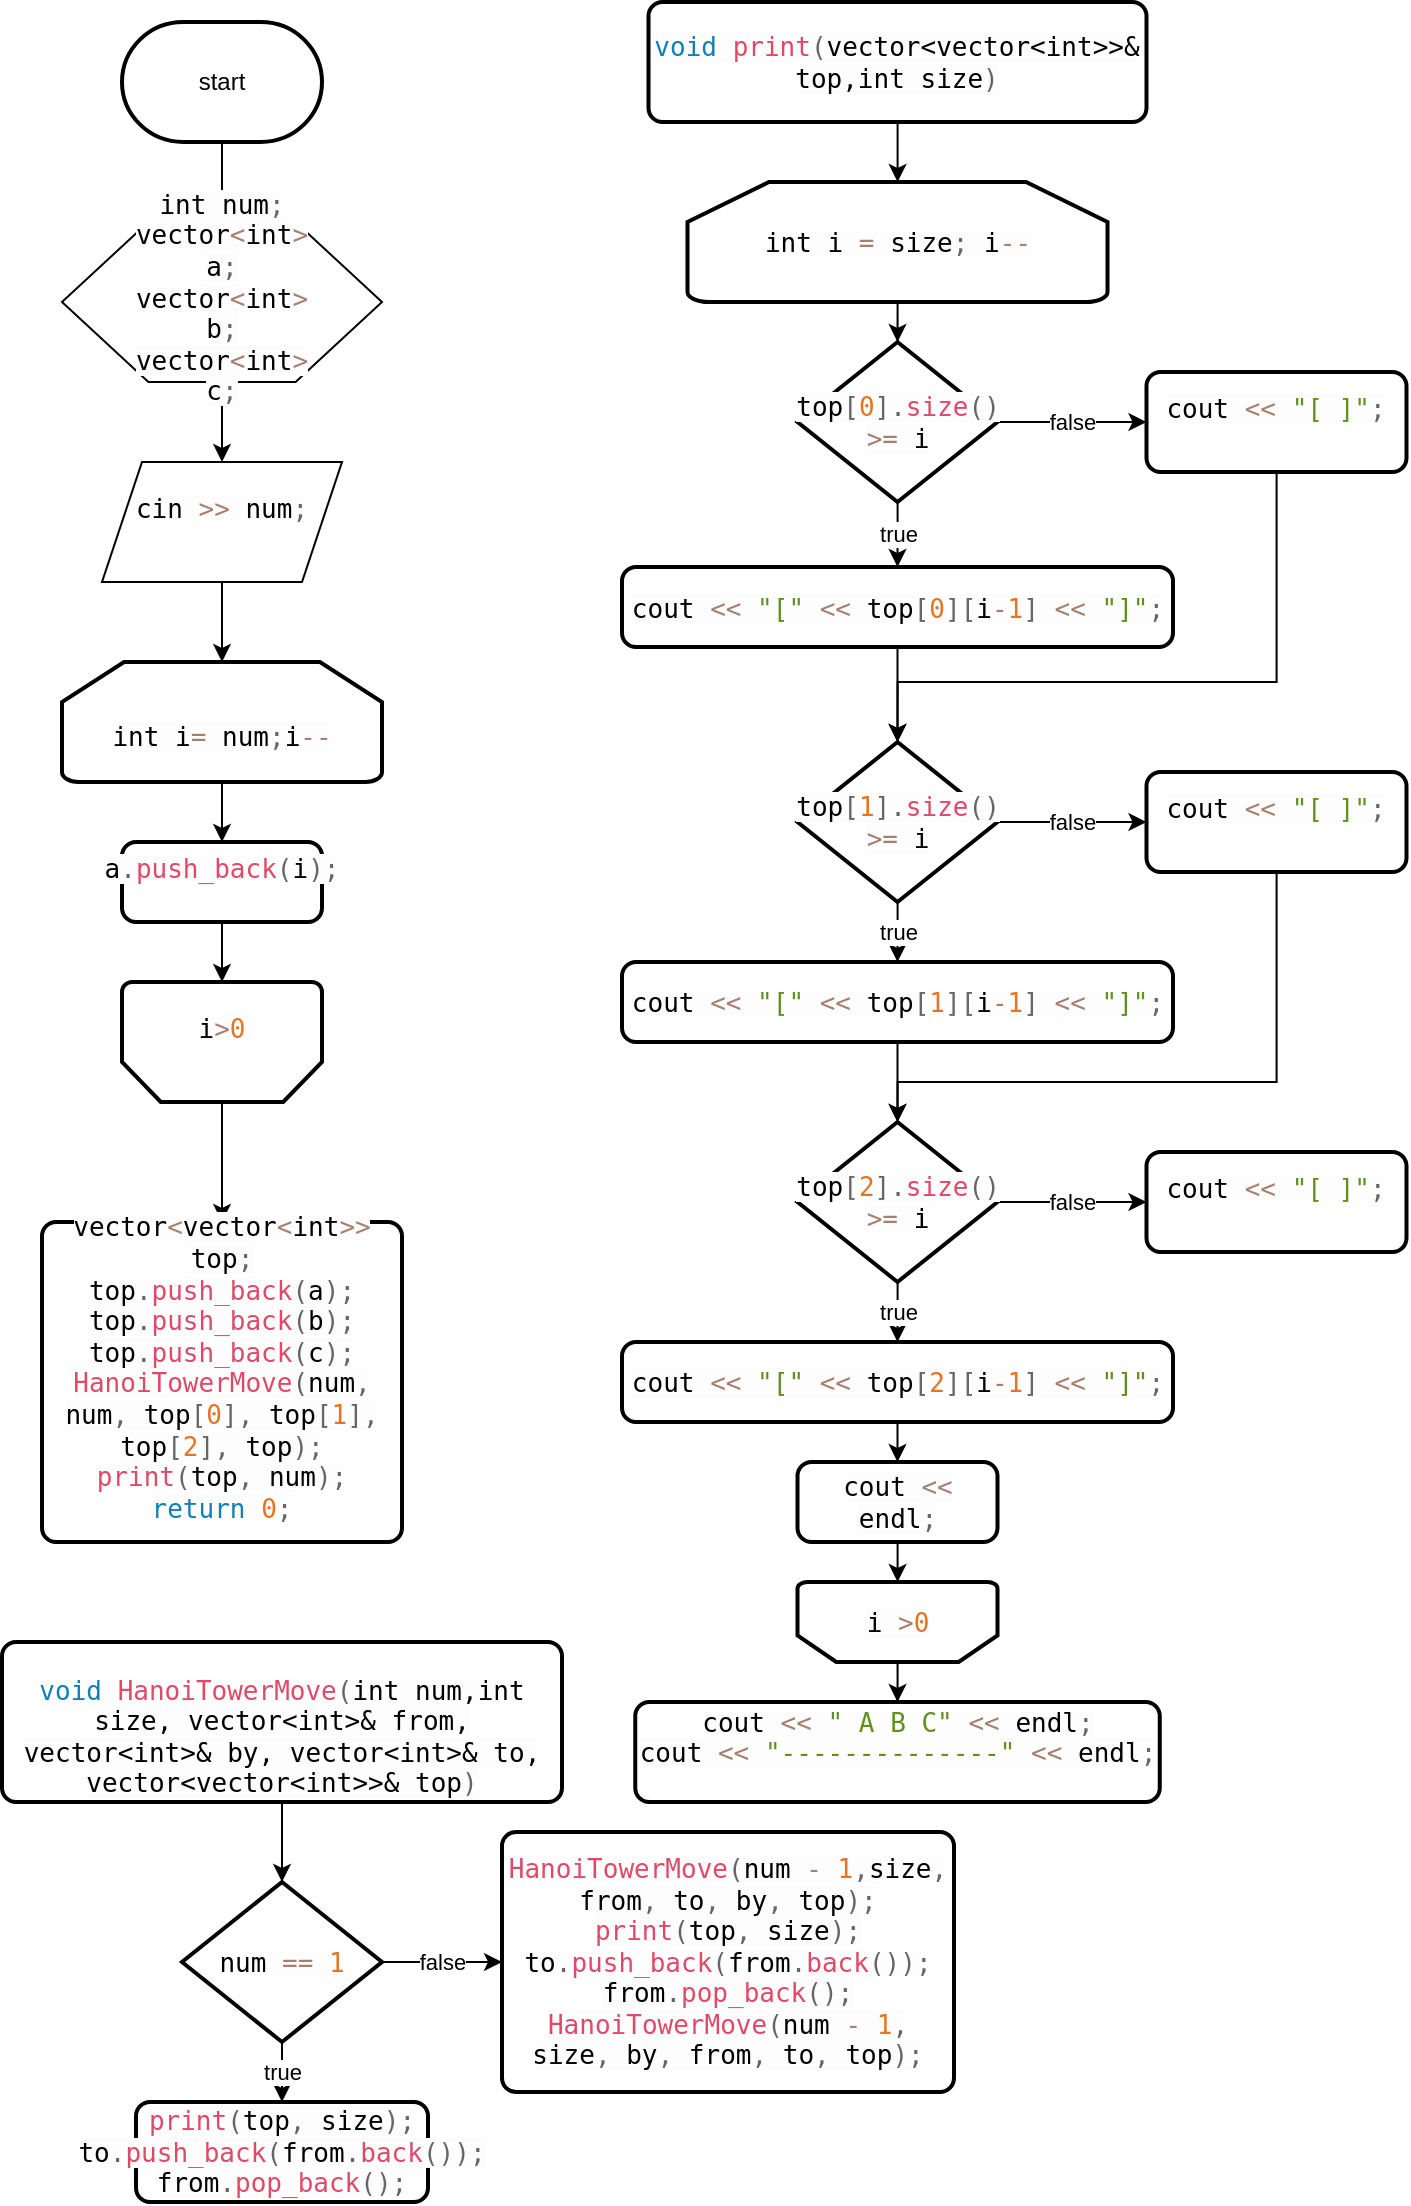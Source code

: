 <mxfile version="20.0.1" type="github">
  <diagram id="JcB2fVh1mcItHu5SV_72" name="Page-1">
    <mxGraphModel dx="1476" dy="716" grid="1" gridSize="10" guides="1" tooltips="1" connect="1" arrows="1" fold="1" page="1" pageScale="1" pageWidth="827" pageHeight="1169" math="0" shadow="0">
      <root>
        <mxCell id="0" />
        <mxCell id="1" parent="0" />
        <mxCell id="hKp3DFh1AY-kpsuLcSNF-2" style="edgeStyle=orthogonalEdgeStyle;rounded=0;orthogonalLoop=1;jettySize=auto;html=1;entryX=0.5;entryY=0;entryDx=0;entryDy=0;" edge="1" parent="1" source="hKp3DFh1AY-kpsuLcSNF-1" target="hKp3DFh1AY-kpsuLcSNF-3">
          <mxGeometry relative="1" as="geometry">
            <mxPoint x="140" y="160" as="targetPoint" />
          </mxGeometry>
        </mxCell>
        <mxCell id="hKp3DFh1AY-kpsuLcSNF-1" value="start" style="strokeWidth=2;html=1;shape=mxgraph.flowchart.terminator;whiteSpace=wrap;" vertex="1" parent="1">
          <mxGeometry x="90" y="50" width="100" height="60" as="geometry" />
        </mxCell>
        <mxCell id="hKp3DFh1AY-kpsuLcSNF-5" style="edgeStyle=orthogonalEdgeStyle;rounded=0;orthogonalLoop=1;jettySize=auto;html=1;entryX=0.5;entryY=0;entryDx=0;entryDy=0;" edge="1" parent="1" source="hKp3DFh1AY-kpsuLcSNF-3" target="hKp3DFh1AY-kpsuLcSNF-6">
          <mxGeometry relative="1" as="geometry">
            <mxPoint x="140" y="310" as="targetPoint" />
          </mxGeometry>
        </mxCell>
        <mxCell id="hKp3DFh1AY-kpsuLcSNF-3" value="" style="verticalLabelPosition=bottom;verticalAlign=top;html=1;shape=hexagon;perimeter=hexagonPerimeter2;arcSize=6;size=0.27;" vertex="1" parent="1">
          <mxGeometry x="60" y="150" width="160" height="80" as="geometry" />
        </mxCell>
        <mxCell id="hKp3DFh1AY-kpsuLcSNF-4" value="&#xa;&lt;span style=&quot;color: rgb(0, 0, 0); font-family: &amp;quot;Source Code Pro&amp;quot;, sourcecodepro, se-sourcecodepro, Consolas, Monaco, &amp;quot;Andale Mono&amp;quot;, &amp;quot;Ubuntu Mono&amp;quot;, monospace, sans-serif; font-size: 13px; font-style: normal; font-variant-ligatures: normal; font-variant-caps: normal; font-weight: 400; letter-spacing: normal; orphans: 2; text-align: left; text-indent: 0px; text-transform: none; widows: 2; word-spacing: 0px; -webkit-text-stroke-width: 0px; background-color: rgb(253, 253, 253); text-decoration-thickness: initial; text-decoration-style: initial; text-decoration-color: initial; float: none; display: inline !important;&quot;&gt;int num&lt;/span&gt;&lt;span style=&quot;margin: 0px; padding: 0px; border: 0px; font-style: normal; font-variant-ligatures: normal; font-variant-caps: normal; font-variant-numeric: inherit; font-variant-east-asian: inherit; font-weight: 400; font-stretch: inherit; font-size: 13px; line-height: inherit; font-family: &amp;quot;Source Code Pro&amp;quot;, sourcecodepro, se-sourcecodepro, Consolas, Monaco, &amp;quot;Andale Mono&amp;quot;, &amp;quot;Ubuntu Mono&amp;quot;, monospace, sans-serif; vertical-align: baseline; color: rgb(102, 102, 102); letter-spacing: normal; orphans: 2; text-align: left; text-indent: 0px; text-transform: none; widows: 2; word-spacing: 0px; -webkit-text-stroke-width: 0px; background-color: rgb(253, 253, 253); text-decoration-thickness: initial; text-decoration-style: initial; text-decoration-color: initial;&quot; class=&quot;token se-code-punctuation&quot;&gt;;&lt;/span&gt;&lt;span style=&quot;color: rgb(0, 0, 0); font-family: &amp;quot;Source Code Pro&amp;quot;, sourcecodepro, se-sourcecodepro, Consolas, Monaco, &amp;quot;Andale Mono&amp;quot;, &amp;quot;Ubuntu Mono&amp;quot;, monospace, sans-serif; font-size: 13px; font-style: normal; font-variant-ligatures: normal; font-variant-caps: normal; font-weight: 400; letter-spacing: normal; orphans: 2; text-align: left; text-indent: 0px; text-transform: none; widows: 2; word-spacing: 0px; -webkit-text-stroke-width: 0px; background-color: rgb(253, 253, 253); text-decoration-thickness: initial; text-decoration-style: initial; text-decoration-color: initial; float: none; display: inline !important;&quot;&gt;&#xa;	vector&lt;/span&gt;&lt;span style=&quot;margin: 0px; padding: 0px; border: 0px; font-style: normal; font-variant-ligatures: normal; font-variant-caps: normal; font-variant-numeric: inherit; font-variant-east-asian: inherit; font-weight: 400; font-stretch: inherit; font-size: 13px; line-height: inherit; font-family: &amp;quot;Source Code Pro&amp;quot;, sourcecodepro, se-sourcecodepro, Consolas, Monaco, &amp;quot;Andale Mono&amp;quot;, &amp;quot;Ubuntu Mono&amp;quot;, monospace, sans-serif; vertical-align: baseline; color: rgb(167, 127, 113); letter-spacing: normal; orphans: 2; text-align: left; text-indent: 0px; text-transform: none; widows: 2; word-spacing: 0px; -webkit-text-stroke-width: 0px; background-color: rgb(253, 253, 253); text-decoration-thickness: initial; text-decoration-style: initial; text-decoration-color: initial;&quot; class=&quot;token se-code-operator&quot;&gt;&amp;lt;&lt;/span&gt;&lt;span style=&quot;color: rgb(0, 0, 0); font-family: &amp;quot;Source Code Pro&amp;quot;, sourcecodepro, se-sourcecodepro, Consolas, Monaco, &amp;quot;Andale Mono&amp;quot;, &amp;quot;Ubuntu Mono&amp;quot;, monospace, sans-serif; font-size: 13px; font-style: normal; font-variant-ligatures: normal; font-variant-caps: normal; font-weight: 400; letter-spacing: normal; orphans: 2; text-align: left; text-indent: 0px; text-transform: none; widows: 2; word-spacing: 0px; -webkit-text-stroke-width: 0px; background-color: rgb(253, 253, 253); text-decoration-thickness: initial; text-decoration-style: initial; text-decoration-color: initial; float: none; display: inline !important;&quot;&gt;int&lt;/span&gt;&lt;span style=&quot;margin: 0px; padding: 0px; border: 0px; font-style: normal; font-variant-ligatures: normal; font-variant-caps: normal; font-variant-numeric: inherit; font-variant-east-asian: inherit; font-weight: 400; font-stretch: inherit; font-size: 13px; line-height: inherit; font-family: &amp;quot;Source Code Pro&amp;quot;, sourcecodepro, se-sourcecodepro, Consolas, Monaco, &amp;quot;Andale Mono&amp;quot;, &amp;quot;Ubuntu Mono&amp;quot;, monospace, sans-serif; vertical-align: baseline; color: rgb(167, 127, 113); letter-spacing: normal; orphans: 2; text-align: left; text-indent: 0px; text-transform: none; widows: 2; word-spacing: 0px; -webkit-text-stroke-width: 0px; background-color: rgb(253, 253, 253); text-decoration-thickness: initial; text-decoration-style: initial; text-decoration-color: initial;&quot; class=&quot;token se-code-operator&quot;&gt;&amp;gt;&lt;/span&gt;&lt;span style=&quot;color: rgb(0, 0, 0); font-family: &amp;quot;Source Code Pro&amp;quot;, sourcecodepro, se-sourcecodepro, Consolas, Monaco, &amp;quot;Andale Mono&amp;quot;, &amp;quot;Ubuntu Mono&amp;quot;, monospace, sans-serif; font-size: 13px; font-style: normal; font-variant-ligatures: normal; font-variant-caps: normal; font-weight: 400; letter-spacing: normal; orphans: 2; text-align: left; text-indent: 0px; text-transform: none; widows: 2; word-spacing: 0px; -webkit-text-stroke-width: 0px; background-color: rgb(253, 253, 253); text-decoration-thickness: initial; text-decoration-style: initial; text-decoration-color: initial; float: none; display: inline !important;&quot;&gt; a&lt;/span&gt;&lt;span style=&quot;margin: 0px; padding: 0px; border: 0px; font-style: normal; font-variant-ligatures: normal; font-variant-caps: normal; font-variant-numeric: inherit; font-variant-east-asian: inherit; font-weight: 400; font-stretch: inherit; font-size: 13px; line-height: inherit; font-family: &amp;quot;Source Code Pro&amp;quot;, sourcecodepro, se-sourcecodepro, Consolas, Monaco, &amp;quot;Andale Mono&amp;quot;, &amp;quot;Ubuntu Mono&amp;quot;, monospace, sans-serif; vertical-align: baseline; color: rgb(102, 102, 102); letter-spacing: normal; orphans: 2; text-align: left; text-indent: 0px; text-transform: none; widows: 2; word-spacing: 0px; -webkit-text-stroke-width: 0px; background-color: rgb(253, 253, 253); text-decoration-thickness: initial; text-decoration-style: initial; text-decoration-color: initial;&quot; class=&quot;token se-code-punctuation&quot;&gt;;&lt;/span&gt;&lt;span style=&quot;color: rgb(0, 0, 0); font-family: &amp;quot;Source Code Pro&amp;quot;, sourcecodepro, se-sourcecodepro, Consolas, Monaco, &amp;quot;Andale Mono&amp;quot;, &amp;quot;Ubuntu Mono&amp;quot;, monospace, sans-serif; font-size: 13px; font-style: normal; font-variant-ligatures: normal; font-variant-caps: normal; font-weight: 400; letter-spacing: normal; orphans: 2; text-align: left; text-indent: 0px; text-transform: none; widows: 2; word-spacing: 0px; -webkit-text-stroke-width: 0px; background-color: rgb(253, 253, 253); text-decoration-thickness: initial; text-decoration-style: initial; text-decoration-color: initial; float: none; display: inline !important;&quot;&gt;&#xa;	vector&lt;/span&gt;&lt;span style=&quot;margin: 0px; padding: 0px; border: 0px; font-style: normal; font-variant-ligatures: normal; font-variant-caps: normal; font-variant-numeric: inherit; font-variant-east-asian: inherit; font-weight: 400; font-stretch: inherit; font-size: 13px; line-height: inherit; font-family: &amp;quot;Source Code Pro&amp;quot;, sourcecodepro, se-sourcecodepro, Consolas, Monaco, &amp;quot;Andale Mono&amp;quot;, &amp;quot;Ubuntu Mono&amp;quot;, monospace, sans-serif; vertical-align: baseline; color: rgb(167, 127, 113); letter-spacing: normal; orphans: 2; text-align: left; text-indent: 0px; text-transform: none; widows: 2; word-spacing: 0px; -webkit-text-stroke-width: 0px; background-color: rgb(253, 253, 253); text-decoration-thickness: initial; text-decoration-style: initial; text-decoration-color: initial;&quot; class=&quot;token se-code-operator&quot;&gt;&amp;lt;&lt;/span&gt;&lt;span style=&quot;color: rgb(0, 0, 0); font-family: &amp;quot;Source Code Pro&amp;quot;, sourcecodepro, se-sourcecodepro, Consolas, Monaco, &amp;quot;Andale Mono&amp;quot;, &amp;quot;Ubuntu Mono&amp;quot;, monospace, sans-serif; font-size: 13px; font-style: normal; font-variant-ligatures: normal; font-variant-caps: normal; font-weight: 400; letter-spacing: normal; orphans: 2; text-align: left; text-indent: 0px; text-transform: none; widows: 2; word-spacing: 0px; -webkit-text-stroke-width: 0px; background-color: rgb(253, 253, 253); text-decoration-thickness: initial; text-decoration-style: initial; text-decoration-color: initial; float: none; display: inline !important;&quot;&gt;int&lt;/span&gt;&lt;span style=&quot;margin: 0px; padding: 0px; border: 0px; font-style: normal; font-variant-ligatures: normal; font-variant-caps: normal; font-variant-numeric: inherit; font-variant-east-asian: inherit; font-weight: 400; font-stretch: inherit; font-size: 13px; line-height: inherit; font-family: &amp;quot;Source Code Pro&amp;quot;, sourcecodepro, se-sourcecodepro, Consolas, Monaco, &amp;quot;Andale Mono&amp;quot;, &amp;quot;Ubuntu Mono&amp;quot;, monospace, sans-serif; vertical-align: baseline; color: rgb(167, 127, 113); letter-spacing: normal; orphans: 2; text-align: left; text-indent: 0px; text-transform: none; widows: 2; word-spacing: 0px; -webkit-text-stroke-width: 0px; background-color: rgb(253, 253, 253); text-decoration-thickness: initial; text-decoration-style: initial; text-decoration-color: initial;&quot; class=&quot;token se-code-operator&quot;&gt;&amp;gt;&lt;/span&gt;&lt;span style=&quot;color: rgb(0, 0, 0); font-family: &amp;quot;Source Code Pro&amp;quot;, sourcecodepro, se-sourcecodepro, Consolas, Monaco, &amp;quot;Andale Mono&amp;quot;, &amp;quot;Ubuntu Mono&amp;quot;, monospace, sans-serif; font-size: 13px; font-style: normal; font-variant-ligatures: normal; font-variant-caps: normal; font-weight: 400; letter-spacing: normal; orphans: 2; text-align: left; text-indent: 0px; text-transform: none; widows: 2; word-spacing: 0px; -webkit-text-stroke-width: 0px; background-color: rgb(253, 253, 253); text-decoration-thickness: initial; text-decoration-style: initial; text-decoration-color: initial; float: none; display: inline !important;&quot;&gt; b&lt;/span&gt;&lt;span style=&quot;margin: 0px; padding: 0px; border: 0px; font-style: normal; font-variant-ligatures: normal; font-variant-caps: normal; font-variant-numeric: inherit; font-variant-east-asian: inherit; font-weight: 400; font-stretch: inherit; font-size: 13px; line-height: inherit; font-family: &amp;quot;Source Code Pro&amp;quot;, sourcecodepro, se-sourcecodepro, Consolas, Monaco, &amp;quot;Andale Mono&amp;quot;, &amp;quot;Ubuntu Mono&amp;quot;, monospace, sans-serif; vertical-align: baseline; color: rgb(102, 102, 102); letter-spacing: normal; orphans: 2; text-align: left; text-indent: 0px; text-transform: none; widows: 2; word-spacing: 0px; -webkit-text-stroke-width: 0px; background-color: rgb(253, 253, 253); text-decoration-thickness: initial; text-decoration-style: initial; text-decoration-color: initial;&quot; class=&quot;token se-code-punctuation&quot;&gt;;&lt;/span&gt;&lt;span style=&quot;color: rgb(0, 0, 0); font-family: &amp;quot;Source Code Pro&amp;quot;, sourcecodepro, se-sourcecodepro, Consolas, Monaco, &amp;quot;Andale Mono&amp;quot;, &amp;quot;Ubuntu Mono&amp;quot;, monospace, sans-serif; font-size: 13px; font-style: normal; font-variant-ligatures: normal; font-variant-caps: normal; font-weight: 400; letter-spacing: normal; orphans: 2; text-align: left; text-indent: 0px; text-transform: none; widows: 2; word-spacing: 0px; -webkit-text-stroke-width: 0px; background-color: rgb(253, 253, 253); text-decoration-thickness: initial; text-decoration-style: initial; text-decoration-color: initial; float: none; display: inline !important;&quot;&gt;&#xa;	vector&lt;/span&gt;&lt;span style=&quot;margin: 0px; padding: 0px; border: 0px; font-style: normal; font-variant-ligatures: normal; font-variant-caps: normal; font-variant-numeric: inherit; font-variant-east-asian: inherit; font-weight: 400; font-stretch: inherit; font-size: 13px; line-height: inherit; font-family: &amp;quot;Source Code Pro&amp;quot;, sourcecodepro, se-sourcecodepro, Consolas, Monaco, &amp;quot;Andale Mono&amp;quot;, &amp;quot;Ubuntu Mono&amp;quot;, monospace, sans-serif; vertical-align: baseline; color: rgb(167, 127, 113); letter-spacing: normal; orphans: 2; text-align: left; text-indent: 0px; text-transform: none; widows: 2; word-spacing: 0px; -webkit-text-stroke-width: 0px; background-color: rgb(253, 253, 253); text-decoration-thickness: initial; text-decoration-style: initial; text-decoration-color: initial;&quot; class=&quot;token se-code-operator&quot;&gt;&amp;lt;&lt;/span&gt;&lt;span style=&quot;color: rgb(0, 0, 0); font-family: &amp;quot;Source Code Pro&amp;quot;, sourcecodepro, se-sourcecodepro, Consolas, Monaco, &amp;quot;Andale Mono&amp;quot;, &amp;quot;Ubuntu Mono&amp;quot;, monospace, sans-serif; font-size: 13px; font-style: normal; font-variant-ligatures: normal; font-variant-caps: normal; font-weight: 400; letter-spacing: normal; orphans: 2; text-align: left; text-indent: 0px; text-transform: none; widows: 2; word-spacing: 0px; -webkit-text-stroke-width: 0px; background-color: rgb(253, 253, 253); text-decoration-thickness: initial; text-decoration-style: initial; text-decoration-color: initial; float: none; display: inline !important;&quot;&gt;int&lt;/span&gt;&lt;span style=&quot;margin: 0px; padding: 0px; border: 0px; font-style: normal; font-variant-ligatures: normal; font-variant-caps: normal; font-variant-numeric: inherit; font-variant-east-asian: inherit; font-weight: 400; font-stretch: inherit; font-size: 13px; line-height: inherit; font-family: &amp;quot;Source Code Pro&amp;quot;, sourcecodepro, se-sourcecodepro, Consolas, Monaco, &amp;quot;Andale Mono&amp;quot;, &amp;quot;Ubuntu Mono&amp;quot;, monospace, sans-serif; vertical-align: baseline; color: rgb(167, 127, 113); letter-spacing: normal; orphans: 2; text-align: left; text-indent: 0px; text-transform: none; widows: 2; word-spacing: 0px; -webkit-text-stroke-width: 0px; background-color: rgb(253, 253, 253); text-decoration-thickness: initial; text-decoration-style: initial; text-decoration-color: initial;&quot; class=&quot;token se-code-operator&quot;&gt;&amp;gt;&lt;/span&gt;&lt;span style=&quot;color: rgb(0, 0, 0); font-family: &amp;quot;Source Code Pro&amp;quot;, sourcecodepro, se-sourcecodepro, Consolas, Monaco, &amp;quot;Andale Mono&amp;quot;, &amp;quot;Ubuntu Mono&amp;quot;, monospace, sans-serif; font-size: 13px; font-style: normal; font-variant-ligatures: normal; font-variant-caps: normal; font-weight: 400; letter-spacing: normal; orphans: 2; text-align: left; text-indent: 0px; text-transform: none; widows: 2; word-spacing: 0px; -webkit-text-stroke-width: 0px; background-color: rgb(253, 253, 253); text-decoration-thickness: initial; text-decoration-style: initial; text-decoration-color: initial; float: none; display: inline !important;&quot;&gt; c&lt;/span&gt;&lt;span style=&quot;margin: 0px; padding: 0px; border: 0px; font-style: normal; font-variant-ligatures: normal; font-variant-caps: normal; font-variant-numeric: inherit; font-variant-east-asian: inherit; font-weight: 400; font-stretch: inherit; font-size: 13px; line-height: inherit; font-family: &amp;quot;Source Code Pro&amp;quot;, sourcecodepro, se-sourcecodepro, Consolas, Monaco, &amp;quot;Andale Mono&amp;quot;, &amp;quot;Ubuntu Mono&amp;quot;, monospace, sans-serif; vertical-align: baseline; color: rgb(102, 102, 102); letter-spacing: normal; orphans: 2; text-align: left; text-indent: 0px; text-transform: none; widows: 2; word-spacing: 0px; -webkit-text-stroke-width: 0px; background-color: rgb(253, 253, 253); text-decoration-thickness: initial; text-decoration-style: initial; text-decoration-color: initial;&quot; class=&quot;token se-code-punctuation&quot;&gt;;&lt;/span&gt;&#xa;&#xa;" style="text;html=1;strokeColor=none;fillColor=none;align=center;verticalAlign=middle;whiteSpace=wrap;rounded=0;" vertex="1" parent="1">
          <mxGeometry x="85" y="180" width="110" height="30" as="geometry" />
        </mxCell>
        <mxCell id="hKp3DFh1AY-kpsuLcSNF-7" style="edgeStyle=orthogonalEdgeStyle;rounded=0;orthogonalLoop=1;jettySize=auto;html=1;entryX=0.5;entryY=0;entryDx=0;entryDy=0;entryPerimeter=0;" edge="1" parent="1" source="hKp3DFh1AY-kpsuLcSNF-6" target="hKp3DFh1AY-kpsuLcSNF-8">
          <mxGeometry relative="1" as="geometry">
            <mxPoint x="140" y="370" as="targetPoint" />
          </mxGeometry>
        </mxCell>
        <mxCell id="hKp3DFh1AY-kpsuLcSNF-6" value="&#xa;&lt;span style=&quot;color: rgb(0, 0, 0); font-family: &amp;quot;Source Code Pro&amp;quot;, sourcecodepro, se-sourcecodepro, Consolas, Monaco, &amp;quot;Andale Mono&amp;quot;, &amp;quot;Ubuntu Mono&amp;quot;, monospace, sans-serif; font-size: 13px; font-style: normal; font-variant-ligatures: normal; font-variant-caps: normal; font-weight: 400; letter-spacing: normal; orphans: 2; text-align: left; text-indent: 0px; text-transform: none; widows: 2; word-spacing: 0px; -webkit-text-stroke-width: 0px; background-color: rgb(253, 253, 253); text-decoration-thickness: initial; text-decoration-style: initial; text-decoration-color: initial; float: none; display: inline !important;&quot;&gt;cin &lt;/span&gt;&lt;span style=&quot;margin: 0px; padding: 0px; border: 0px; font-style: normal; font-variant-ligatures: normal; font-variant-caps: normal; font-variant-numeric: inherit; font-variant-east-asian: inherit; font-weight: 400; font-stretch: inherit; font-size: 13px; line-height: inherit; font-family: &amp;quot;Source Code Pro&amp;quot;, sourcecodepro, se-sourcecodepro, Consolas, Monaco, &amp;quot;Andale Mono&amp;quot;, &amp;quot;Ubuntu Mono&amp;quot;, monospace, sans-serif; vertical-align: baseline; color: rgb(167, 127, 113); letter-spacing: normal; orphans: 2; text-align: left; text-indent: 0px; text-transform: none; widows: 2; word-spacing: 0px; -webkit-text-stroke-width: 0px; background-color: rgb(253, 253, 253); text-decoration-thickness: initial; text-decoration-style: initial; text-decoration-color: initial;&quot; class=&quot;token se-code-operator&quot;&gt;&amp;gt;&amp;gt;&lt;/span&gt;&lt;span style=&quot;color: rgb(0, 0, 0); font-family: &amp;quot;Source Code Pro&amp;quot;, sourcecodepro, se-sourcecodepro, Consolas, Monaco, &amp;quot;Andale Mono&amp;quot;, &amp;quot;Ubuntu Mono&amp;quot;, monospace, sans-serif; font-size: 13px; font-style: normal; font-variant-ligatures: normal; font-variant-caps: normal; font-weight: 400; letter-spacing: normal; orphans: 2; text-align: left; text-indent: 0px; text-transform: none; widows: 2; word-spacing: 0px; -webkit-text-stroke-width: 0px; background-color: rgb(253, 253, 253); text-decoration-thickness: initial; text-decoration-style: initial; text-decoration-color: initial; float: none; display: inline !important;&quot;&gt; num&lt;/span&gt;&lt;span style=&quot;margin: 0px; padding: 0px; border: 0px; font-style: normal; font-variant-ligatures: normal; font-variant-caps: normal; font-variant-numeric: inherit; font-variant-east-asian: inherit; font-weight: 400; font-stretch: inherit; font-size: 13px; line-height: inherit; font-family: &amp;quot;Source Code Pro&amp;quot;, sourcecodepro, se-sourcecodepro, Consolas, Monaco, &amp;quot;Andale Mono&amp;quot;, &amp;quot;Ubuntu Mono&amp;quot;, monospace, sans-serif; vertical-align: baseline; color: rgb(102, 102, 102); letter-spacing: normal; orphans: 2; text-align: left; text-indent: 0px; text-transform: none; widows: 2; word-spacing: 0px; -webkit-text-stroke-width: 0px; background-color: rgb(253, 253, 253); text-decoration-thickness: initial; text-decoration-style: initial; text-decoration-color: initial;&quot; class=&quot;token se-code-punctuation&quot;&gt;;&lt;/span&gt;&#xa;&#xa;" style="shape=parallelogram;perimeter=parallelogramPerimeter;whiteSpace=wrap;html=1;fixedSize=1;" vertex="1" parent="1">
          <mxGeometry x="80" y="270" width="120" height="60" as="geometry" />
        </mxCell>
        <mxCell id="hKp3DFh1AY-kpsuLcSNF-12" style="edgeStyle=orthogonalEdgeStyle;rounded=0;orthogonalLoop=1;jettySize=auto;html=1;entryX=0.5;entryY=0;entryDx=0;entryDy=0;" edge="1" parent="1" source="hKp3DFh1AY-kpsuLcSNF-8" target="hKp3DFh1AY-kpsuLcSNF-11">
          <mxGeometry relative="1" as="geometry" />
        </mxCell>
        <mxCell id="hKp3DFh1AY-kpsuLcSNF-8" value="&lt;br&gt;&lt;span style=&quot;color: rgb(0, 0, 0); font-family: &amp;quot;Source Code Pro&amp;quot;, sourcecodepro, se-sourcecodepro, Consolas, Monaco, &amp;quot;Andale Mono&amp;quot;, &amp;quot;Ubuntu Mono&amp;quot;, monospace, sans-serif; font-size: 13px; font-style: normal; font-variant-ligatures: normal; font-variant-caps: normal; font-weight: 400; letter-spacing: normal; orphans: 2; text-align: left; text-indent: 0px; text-transform: none; widows: 2; word-spacing: 0px; -webkit-text-stroke-width: 0px; background-color: rgb(253, 253, 253); text-decoration-thickness: initial; text-decoration-style: initial; text-decoration-color: initial; float: none; display: inline !important;&quot;&gt;int i&lt;/span&gt;&lt;span style=&quot;margin: 0px; padding: 0px; border: 0px; font-style: normal; font-variant-ligatures: normal; font-variant-caps: normal; font-variant-numeric: inherit; font-variant-east-asian: inherit; font-weight: 400; font-stretch: inherit; font-size: 13px; line-height: inherit; font-family: &amp;quot;Source Code Pro&amp;quot;, sourcecodepro, se-sourcecodepro, Consolas, Monaco, &amp;quot;Andale Mono&amp;quot;, &amp;quot;Ubuntu Mono&amp;quot;, monospace, sans-serif; vertical-align: baseline; color: rgb(167, 127, 113); letter-spacing: normal; orphans: 2; text-align: left; text-indent: 0px; text-transform: none; widows: 2; word-spacing: 0px; -webkit-text-stroke-width: 0px; background-color: rgb(253, 253, 253); text-decoration-thickness: initial; text-decoration-style: initial; text-decoration-color: initial;&quot; class=&quot;token se-code-operator&quot;&gt;=&lt;/span&gt;&lt;span style=&quot;color: rgb(0, 0, 0); font-family: &amp;quot;Source Code Pro&amp;quot;, sourcecodepro, se-sourcecodepro, Consolas, Monaco, &amp;quot;Andale Mono&amp;quot;, &amp;quot;Ubuntu Mono&amp;quot;, monospace, sans-serif; font-size: 13px; font-style: normal; font-variant-ligatures: normal; font-variant-caps: normal; font-weight: 400; letter-spacing: normal; orphans: 2; text-align: left; text-indent: 0px; text-transform: none; widows: 2; word-spacing: 0px; -webkit-text-stroke-width: 0px; background-color: rgb(253, 253, 253); text-decoration-thickness: initial; text-decoration-style: initial; text-decoration-color: initial; float: none; display: inline !important;&quot;&gt; num&lt;/span&gt;&lt;span style=&quot;margin: 0px; padding: 0px; border: 0px; font-style: normal; font-variant-ligatures: normal; font-variant-caps: normal; font-variant-numeric: inherit; font-variant-east-asian: inherit; font-weight: 400; font-stretch: inherit; font-size: 13px; line-height: inherit; font-family: &amp;quot;Source Code Pro&amp;quot;, sourcecodepro, se-sourcecodepro, Consolas, Monaco, &amp;quot;Andale Mono&amp;quot;, &amp;quot;Ubuntu Mono&amp;quot;, monospace, sans-serif; vertical-align: baseline; color: rgb(102, 102, 102); letter-spacing: normal; orphans: 2; text-align: left; text-indent: 0px; text-transform: none; widows: 2; word-spacing: 0px; -webkit-text-stroke-width: 0px; background-color: rgb(253, 253, 253); text-decoration-thickness: initial; text-decoration-style: initial; text-decoration-color: initial;&quot; class=&quot;token se-code-punctuation&quot;&gt;;&lt;/span&gt;&lt;span style=&quot;color: rgb(0, 0, 0); font-family: &amp;quot;Source Code Pro&amp;quot;, sourcecodepro, se-sourcecodepro, Consolas, Monaco, &amp;quot;Andale Mono&amp;quot;, &amp;quot;Ubuntu Mono&amp;quot;, monospace, sans-serif; font-size: 13px; font-style: normal; font-variant-ligatures: normal; font-variant-caps: normal; font-weight: 400; letter-spacing: normal; orphans: 2; text-align: left; text-indent: 0px; text-transform: none; widows: 2; word-spacing: 0px; -webkit-text-stroke-width: 0px; background-color: rgb(253, 253, 253); text-decoration-thickness: initial; text-decoration-style: initial; text-decoration-color: initial; float: none; display: inline !important;&quot;&gt;i&lt;/span&gt;&lt;span style=&quot;margin: 0px; padding: 0px; border: 0px; font-style: normal; font-variant-ligatures: normal; font-variant-caps: normal; font-variant-numeric: inherit; font-variant-east-asian: inherit; font-weight: 400; font-stretch: inherit; font-size: 13px; line-height: inherit; font-family: &amp;quot;Source Code Pro&amp;quot;, sourcecodepro, se-sourcecodepro, Consolas, Monaco, &amp;quot;Andale Mono&amp;quot;, &amp;quot;Ubuntu Mono&amp;quot;, monospace, sans-serif; vertical-align: baseline; color: rgb(167, 127, 113); letter-spacing: normal; orphans: 2; text-align: left; text-indent: 0px; text-transform: none; widows: 2; word-spacing: 0px; -webkit-text-stroke-width: 0px; background-color: rgb(253, 253, 253); text-decoration-thickness: initial; text-decoration-style: initial; text-decoration-color: initial;&quot; class=&quot;token se-code-operator&quot;&gt;--&lt;/span&gt;&lt;br&gt;" style="strokeWidth=2;html=1;shape=mxgraph.flowchart.loop_limit;whiteSpace=wrap;" vertex="1" parent="1">
          <mxGeometry x="60" y="370" width="160" height="60" as="geometry" />
        </mxCell>
        <mxCell id="hKp3DFh1AY-kpsuLcSNF-16" style="edgeStyle=orthogonalEdgeStyle;rounded=0;orthogonalLoop=1;jettySize=auto;html=1;entryX=0.5;entryY=0;entryDx=0;entryDy=0;" edge="1" parent="1" source="hKp3DFh1AY-kpsuLcSNF-9" target="hKp3DFh1AY-kpsuLcSNF-17">
          <mxGeometry relative="1" as="geometry">
            <mxPoint x="140" y="650" as="targetPoint" />
          </mxGeometry>
        </mxCell>
        <mxCell id="hKp3DFh1AY-kpsuLcSNF-9" value="" style="strokeWidth=2;html=1;shape=mxgraph.flowchart.loop_limit;whiteSpace=wrap;rotation=-180;" vertex="1" parent="1">
          <mxGeometry x="90" y="530" width="100" height="60" as="geometry" />
        </mxCell>
        <mxCell id="hKp3DFh1AY-kpsuLcSNF-10" value="&#xa;&lt;span style=&quot;color: rgb(0, 0, 0); font-style: normal; font-variant-ligatures: normal; font-variant-caps: normal; font-weight: 400; letter-spacing: normal; orphans: 2; text-indent: 0px; text-transform: none; widows: 2; word-spacing: 0px; -webkit-text-stroke-width: 0px; text-decoration-thickness: initial; text-decoration-style: initial; text-decoration-color: initial; font-family: &amp;quot;Source Code Pro&amp;quot;, sourcecodepro, se-sourcecodepro, Consolas, Monaco, &amp;quot;Andale Mono&amp;quot;, &amp;quot;Ubuntu Mono&amp;quot;, monospace, sans-serif; font-size: 13px; text-align: left; background-color: rgb(253, 253, 253); float: none; display: inline !important;&quot;&gt;i&lt;/span&gt;&lt;span style=&quot;font-style: normal; font-variant-ligatures: normal; font-variant-caps: normal; font-weight: 400; letter-spacing: normal; orphans: 2; text-indent: 0px; text-transform: none; widows: 2; word-spacing: 0px; -webkit-text-stroke-width: 0px; text-decoration-thickness: initial; text-decoration-style: initial; text-decoration-color: initial; margin: 0px; padding: 0px; border: 0px; font-variant-numeric: inherit; font-variant-east-asian: inherit; font-stretch: inherit; font-size: 13px; line-height: inherit; font-family: &amp;quot;Source Code Pro&amp;quot;, sourcecodepro, se-sourcecodepro, Consolas, Monaco, &amp;quot;Andale Mono&amp;quot;, &amp;quot;Ubuntu Mono&amp;quot;, monospace, sans-serif; vertical-align: baseline; color: rgb(167, 127, 113); text-align: left; background-color: rgb(253, 253, 253);&quot; class=&quot;token se-code-operator&quot;&gt;&amp;gt;&lt;/span&gt;&lt;span style=&quot;font-style: normal; font-variant-ligatures: normal; font-variant-caps: normal; font-weight: 400; letter-spacing: normal; orphans: 2; text-indent: 0px; text-transform: none; widows: 2; word-spacing: 0px; -webkit-text-stroke-width: 0px; text-decoration-thickness: initial; text-decoration-style: initial; text-decoration-color: initial; margin: 0px; padding: 0px; border: 0px; font-variant-numeric: inherit; font-variant-east-asian: inherit; font-stretch: inherit; font-size: 13px; line-height: inherit; font-family: &amp;quot;Source Code Pro&amp;quot;, sourcecodepro, se-sourcecodepro, Consolas, Monaco, &amp;quot;Andale Mono&amp;quot;, &amp;quot;Ubuntu Mono&amp;quot;, monospace, sans-serif; vertical-align: baseline; color: rgb(229, 117, 35); text-align: left; background-color: rgb(253, 253, 253);&quot; class=&quot;token se-code-number&quot;&gt;0&lt;/span&gt;&#xa;&#xa;" style="text;html=1;strokeColor=none;fillColor=none;align=center;verticalAlign=middle;whiteSpace=wrap;rounded=0;" vertex="1" parent="1">
          <mxGeometry x="100" y="545" width="80" height="30" as="geometry" />
        </mxCell>
        <mxCell id="hKp3DFh1AY-kpsuLcSNF-15" style="edgeStyle=orthogonalEdgeStyle;rounded=0;orthogonalLoop=1;jettySize=auto;html=1;entryX=0.5;entryY=1;entryDx=0;entryDy=0;entryPerimeter=0;" edge="1" parent="1" source="hKp3DFh1AY-kpsuLcSNF-11" target="hKp3DFh1AY-kpsuLcSNF-9">
          <mxGeometry relative="1" as="geometry" />
        </mxCell>
        <mxCell id="hKp3DFh1AY-kpsuLcSNF-11" value="&#xa;&lt;span style=&quot;color: rgb(0, 0, 0); font-family: &amp;quot;Source Code Pro&amp;quot;, sourcecodepro, se-sourcecodepro, Consolas, Monaco, &amp;quot;Andale Mono&amp;quot;, &amp;quot;Ubuntu Mono&amp;quot;, monospace, sans-serif; font-size: 13px; font-style: normal; font-variant-ligatures: normal; font-variant-caps: normal; font-weight: 400; letter-spacing: normal; orphans: 2; text-align: left; text-indent: 0px; text-transform: none; widows: 2; word-spacing: 0px; -webkit-text-stroke-width: 0px; background-color: rgb(253, 253, 253); text-decoration-thickness: initial; text-decoration-style: initial; text-decoration-color: initial; float: none; display: inline !important;&quot;&gt;a&lt;/span&gt;&lt;span style=&quot;margin: 0px; padding: 0px; border: 0px; font-style: normal; font-variant-ligatures: normal; font-variant-caps: normal; font-variant-numeric: inherit; font-variant-east-asian: inherit; font-weight: 400; font-stretch: inherit; font-size: 13px; line-height: inherit; font-family: &amp;quot;Source Code Pro&amp;quot;, sourcecodepro, se-sourcecodepro, Consolas, Monaco, &amp;quot;Andale Mono&amp;quot;, &amp;quot;Ubuntu Mono&amp;quot;, monospace, sans-serif; vertical-align: baseline; color: rgb(102, 102, 102); letter-spacing: normal; orphans: 2; text-align: left; text-indent: 0px; text-transform: none; widows: 2; word-spacing: 0px; -webkit-text-stroke-width: 0px; background-color: rgb(253, 253, 253); text-decoration-thickness: initial; text-decoration-style: initial; text-decoration-color: initial;&quot; class=&quot;token se-code-punctuation&quot;&gt;.&lt;/span&gt;&lt;span style=&quot;margin: 0px; padding: 0px; border: 0px; font-style: normal; font-variant-ligatures: normal; font-variant-caps: normal; font-variant-numeric: inherit; font-variant-east-asian: inherit; font-weight: 400; font-stretch: inherit; font-size: 13px; line-height: inherit; font-family: &amp;quot;Source Code Pro&amp;quot;, sourcecodepro, se-sourcecodepro, Consolas, Monaco, &amp;quot;Andale Mono&amp;quot;, &amp;quot;Ubuntu Mono&amp;quot;, monospace, sans-serif; vertical-align: baseline; color: rgb(223, 74, 104); letter-spacing: normal; orphans: 2; text-align: left; text-indent: 0px; text-transform: none; widows: 2; word-spacing: 0px; -webkit-text-stroke-width: 0px; background-color: rgb(253, 253, 253); text-decoration-thickness: initial; text-decoration-style: initial; text-decoration-color: initial;&quot; class=&quot;token se-code-function&quot;&gt;push_back&lt;/span&gt;&lt;span style=&quot;margin: 0px; padding: 0px; border: 0px; font-style: normal; font-variant-ligatures: normal; font-variant-caps: normal; font-variant-numeric: inherit; font-variant-east-asian: inherit; font-weight: 400; font-stretch: inherit; font-size: 13px; line-height: inherit; font-family: &amp;quot;Source Code Pro&amp;quot;, sourcecodepro, se-sourcecodepro, Consolas, Monaco, &amp;quot;Andale Mono&amp;quot;, &amp;quot;Ubuntu Mono&amp;quot;, monospace, sans-serif; vertical-align: baseline; color: rgb(102, 102, 102); letter-spacing: normal; orphans: 2; text-align: left; text-indent: 0px; text-transform: none; widows: 2; word-spacing: 0px; -webkit-text-stroke-width: 0px; background-color: rgb(253, 253, 253); text-decoration-thickness: initial; text-decoration-style: initial; text-decoration-color: initial;&quot; class=&quot;token se-code-punctuation&quot;&gt;(&lt;/span&gt;&lt;span style=&quot;color: rgb(0, 0, 0); font-family: &amp;quot;Source Code Pro&amp;quot;, sourcecodepro, se-sourcecodepro, Consolas, Monaco, &amp;quot;Andale Mono&amp;quot;, &amp;quot;Ubuntu Mono&amp;quot;, monospace, sans-serif; font-size: 13px; font-style: normal; font-variant-ligatures: normal; font-variant-caps: normal; font-weight: 400; letter-spacing: normal; orphans: 2; text-align: left; text-indent: 0px; text-transform: none; widows: 2; word-spacing: 0px; -webkit-text-stroke-width: 0px; background-color: rgb(253, 253, 253); text-decoration-thickness: initial; text-decoration-style: initial; text-decoration-color: initial; float: none; display: inline !important;&quot;&gt;i&lt;/span&gt;&lt;span style=&quot;margin: 0px; padding: 0px; border: 0px; font-style: normal; font-variant-ligatures: normal; font-variant-caps: normal; font-variant-numeric: inherit; font-variant-east-asian: inherit; font-weight: 400; font-stretch: inherit; font-size: 13px; line-height: inherit; font-family: &amp;quot;Source Code Pro&amp;quot;, sourcecodepro, se-sourcecodepro, Consolas, Monaco, &amp;quot;Andale Mono&amp;quot;, &amp;quot;Ubuntu Mono&amp;quot;, monospace, sans-serif; vertical-align: baseline; color: rgb(102, 102, 102); letter-spacing: normal; orphans: 2; text-align: left; text-indent: 0px; text-transform: none; widows: 2; word-spacing: 0px; -webkit-text-stroke-width: 0px; background-color: rgb(253, 253, 253); text-decoration-thickness: initial; text-decoration-style: initial; text-decoration-color: initial;&quot; class=&quot;token se-code-punctuation&quot;&gt;)&lt;/span&gt;&lt;span style=&quot;margin: 0px; padding: 0px; border: 0px; font-style: normal; font-variant-ligatures: normal; font-variant-caps: normal; font-variant-numeric: inherit; font-variant-east-asian: inherit; font-weight: 400; font-stretch: inherit; font-size: 13px; line-height: inherit; font-family: &amp;quot;Source Code Pro&amp;quot;, sourcecodepro, se-sourcecodepro, Consolas, Monaco, &amp;quot;Andale Mono&amp;quot;, &amp;quot;Ubuntu Mono&amp;quot;, monospace, sans-serif; vertical-align: baseline; color: rgb(102, 102, 102); letter-spacing: normal; orphans: 2; text-align: left; text-indent: 0px; text-transform: none; widows: 2; word-spacing: 0px; -webkit-text-stroke-width: 0px; background-color: rgb(253, 253, 253); text-decoration-thickness: initial; text-decoration-style: initial; text-decoration-color: initial;&quot; class=&quot;token se-code-punctuation&quot;&gt;;&lt;/span&gt;&#xa;&#xa;" style="rounded=1;whiteSpace=wrap;html=1;absoluteArcSize=1;arcSize=14;strokeWidth=2;" vertex="1" parent="1">
          <mxGeometry x="90" y="460" width="100" height="40" as="geometry" />
        </mxCell>
        <mxCell id="hKp3DFh1AY-kpsuLcSNF-13" style="edgeStyle=orthogonalEdgeStyle;rounded=0;orthogonalLoop=1;jettySize=auto;html=1;exitX=0.5;exitY=1;exitDx=0;exitDy=0;" edge="1" parent="1" source="hKp3DFh1AY-kpsuLcSNF-11" target="hKp3DFh1AY-kpsuLcSNF-11">
          <mxGeometry relative="1" as="geometry" />
        </mxCell>
        <mxCell id="hKp3DFh1AY-kpsuLcSNF-17" value="&#xa;&lt;span style=&quot;color: rgb(0, 0, 0); font-family: &amp;quot;Source Code Pro&amp;quot;, sourcecodepro, se-sourcecodepro, Consolas, Monaco, &amp;quot;Andale Mono&amp;quot;, &amp;quot;Ubuntu Mono&amp;quot;, monospace, sans-serif; font-size: 13px; font-style: normal; font-variant-ligatures: normal; font-variant-caps: normal; font-weight: 400; letter-spacing: normal; orphans: 2; text-align: left; text-indent: 0px; text-transform: none; widows: 2; word-spacing: 0px; -webkit-text-stroke-width: 0px; background-color: rgb(253, 253, 253); text-decoration-thickness: initial; text-decoration-style: initial; text-decoration-color: initial; float: none; display: inline !important;&quot;&gt;vector&lt;/span&gt;&lt;span style=&quot;margin: 0px; padding: 0px; border: 0px; font-style: normal; font-variant-ligatures: normal; font-variant-caps: normal; font-variant-numeric: inherit; font-variant-east-asian: inherit; font-weight: 400; font-stretch: inherit; font-size: 13px; line-height: inherit; font-family: &amp;quot;Source Code Pro&amp;quot;, sourcecodepro, se-sourcecodepro, Consolas, Monaco, &amp;quot;Andale Mono&amp;quot;, &amp;quot;Ubuntu Mono&amp;quot;, monospace, sans-serif; vertical-align: baseline; color: rgb(167, 127, 113); letter-spacing: normal; orphans: 2; text-align: left; text-indent: 0px; text-transform: none; widows: 2; word-spacing: 0px; -webkit-text-stroke-width: 0px; background-color: rgb(253, 253, 253); text-decoration-thickness: initial; text-decoration-style: initial; text-decoration-color: initial;&quot; class=&quot;token se-code-operator&quot;&gt;&amp;lt;&lt;/span&gt;&lt;span style=&quot;color: rgb(0, 0, 0); font-family: &amp;quot;Source Code Pro&amp;quot;, sourcecodepro, se-sourcecodepro, Consolas, Monaco, &amp;quot;Andale Mono&amp;quot;, &amp;quot;Ubuntu Mono&amp;quot;, monospace, sans-serif; font-size: 13px; font-style: normal; font-variant-ligatures: normal; font-variant-caps: normal; font-weight: 400; letter-spacing: normal; orphans: 2; text-align: left; text-indent: 0px; text-transform: none; widows: 2; word-spacing: 0px; -webkit-text-stroke-width: 0px; background-color: rgb(253, 253, 253); text-decoration-thickness: initial; text-decoration-style: initial; text-decoration-color: initial; float: none; display: inline !important;&quot;&gt;vector&lt;/span&gt;&lt;span style=&quot;margin: 0px; padding: 0px; border: 0px; font-style: normal; font-variant-ligatures: normal; font-variant-caps: normal; font-variant-numeric: inherit; font-variant-east-asian: inherit; font-weight: 400; font-stretch: inherit; font-size: 13px; line-height: inherit; font-family: &amp;quot;Source Code Pro&amp;quot;, sourcecodepro, se-sourcecodepro, Consolas, Monaco, &amp;quot;Andale Mono&amp;quot;, &amp;quot;Ubuntu Mono&amp;quot;, monospace, sans-serif; vertical-align: baseline; color: rgb(167, 127, 113); letter-spacing: normal; orphans: 2; text-align: left; text-indent: 0px; text-transform: none; widows: 2; word-spacing: 0px; -webkit-text-stroke-width: 0px; background-color: rgb(253, 253, 253); text-decoration-thickness: initial; text-decoration-style: initial; text-decoration-color: initial;&quot; class=&quot;token se-code-operator&quot;&gt;&amp;lt;&lt;/span&gt;&lt;span style=&quot;color: rgb(0, 0, 0); font-family: &amp;quot;Source Code Pro&amp;quot;, sourcecodepro, se-sourcecodepro, Consolas, Monaco, &amp;quot;Andale Mono&amp;quot;, &amp;quot;Ubuntu Mono&amp;quot;, monospace, sans-serif; font-size: 13px; font-style: normal; font-variant-ligatures: normal; font-variant-caps: normal; font-weight: 400; letter-spacing: normal; orphans: 2; text-align: left; text-indent: 0px; text-transform: none; widows: 2; word-spacing: 0px; -webkit-text-stroke-width: 0px; background-color: rgb(253, 253, 253); text-decoration-thickness: initial; text-decoration-style: initial; text-decoration-color: initial; float: none; display: inline !important;&quot;&gt;int&lt;/span&gt;&lt;span style=&quot;margin: 0px; padding: 0px; border: 0px; font-style: normal; font-variant-ligatures: normal; font-variant-caps: normal; font-variant-numeric: inherit; font-variant-east-asian: inherit; font-weight: 400; font-stretch: inherit; font-size: 13px; line-height: inherit; font-family: &amp;quot;Source Code Pro&amp;quot;, sourcecodepro, se-sourcecodepro, Consolas, Monaco, &amp;quot;Andale Mono&amp;quot;, &amp;quot;Ubuntu Mono&amp;quot;, monospace, sans-serif; vertical-align: baseline; color: rgb(167, 127, 113); letter-spacing: normal; orphans: 2; text-align: left; text-indent: 0px; text-transform: none; widows: 2; word-spacing: 0px; -webkit-text-stroke-width: 0px; background-color: rgb(253, 253, 253); text-decoration-thickness: initial; text-decoration-style: initial; text-decoration-color: initial;&quot; class=&quot;token se-code-operator&quot;&gt;&amp;gt;&amp;gt;&lt;/span&gt;&lt;span style=&quot;color: rgb(0, 0, 0); font-family: &amp;quot;Source Code Pro&amp;quot;, sourcecodepro, se-sourcecodepro, Consolas, Monaco, &amp;quot;Andale Mono&amp;quot;, &amp;quot;Ubuntu Mono&amp;quot;, monospace, sans-serif; font-size: 13px; font-style: normal; font-variant-ligatures: normal; font-variant-caps: normal; font-weight: 400; letter-spacing: normal; orphans: 2; text-align: left; text-indent: 0px; text-transform: none; widows: 2; word-spacing: 0px; -webkit-text-stroke-width: 0px; background-color: rgb(253, 253, 253); text-decoration-thickness: initial; text-decoration-style: initial; text-decoration-color: initial; float: none; display: inline !important;&quot;&gt; top&lt;/span&gt;&lt;span style=&quot;margin: 0px; padding: 0px; border: 0px; font-style: normal; font-variant-ligatures: normal; font-variant-caps: normal; font-variant-numeric: inherit; font-variant-east-asian: inherit; font-weight: 400; font-stretch: inherit; font-size: 13px; line-height: inherit; font-family: &amp;quot;Source Code Pro&amp;quot;, sourcecodepro, se-sourcecodepro, Consolas, Monaco, &amp;quot;Andale Mono&amp;quot;, &amp;quot;Ubuntu Mono&amp;quot;, monospace, sans-serif; vertical-align: baseline; color: rgb(102, 102, 102); letter-spacing: normal; orphans: 2; text-align: left; text-indent: 0px; text-transform: none; widows: 2; word-spacing: 0px; -webkit-text-stroke-width: 0px; background-color: rgb(253, 253, 253); text-decoration-thickness: initial; text-decoration-style: initial; text-decoration-color: initial;&quot; class=&quot;token se-code-punctuation&quot;&gt;;&lt;/span&gt;&lt;span style=&quot;color: rgb(0, 0, 0); font-family: &amp;quot;Source Code Pro&amp;quot;, sourcecodepro, se-sourcecodepro, Consolas, Monaco, &amp;quot;Andale Mono&amp;quot;, &amp;quot;Ubuntu Mono&amp;quot;, monospace, sans-serif; font-size: 13px; font-style: normal; font-variant-ligatures: normal; font-variant-caps: normal; font-weight: 400; letter-spacing: normal; orphans: 2; text-align: left; text-indent: 0px; text-transform: none; widows: 2; word-spacing: 0px; -webkit-text-stroke-width: 0px; background-color: rgb(253, 253, 253); text-decoration-thickness: initial; text-decoration-style: initial; text-decoration-color: initial; float: none; display: inline !important;&quot;&gt;&#xa;	top&lt;/span&gt;&lt;span style=&quot;margin: 0px; padding: 0px; border: 0px; font-style: normal; font-variant-ligatures: normal; font-variant-caps: normal; font-variant-numeric: inherit; font-variant-east-asian: inherit; font-weight: 400; font-stretch: inherit; font-size: 13px; line-height: inherit; font-family: &amp;quot;Source Code Pro&amp;quot;, sourcecodepro, se-sourcecodepro, Consolas, Monaco, &amp;quot;Andale Mono&amp;quot;, &amp;quot;Ubuntu Mono&amp;quot;, monospace, sans-serif; vertical-align: baseline; color: rgb(102, 102, 102); letter-spacing: normal; orphans: 2; text-align: left; text-indent: 0px; text-transform: none; widows: 2; word-spacing: 0px; -webkit-text-stroke-width: 0px; background-color: rgb(253, 253, 253); text-decoration-thickness: initial; text-decoration-style: initial; text-decoration-color: initial;&quot; class=&quot;token se-code-punctuation&quot;&gt;.&lt;/span&gt;&lt;span style=&quot;margin: 0px; padding: 0px; border: 0px; font-style: normal; font-variant-ligatures: normal; font-variant-caps: normal; font-variant-numeric: inherit; font-variant-east-asian: inherit; font-weight: 400; font-stretch: inherit; font-size: 13px; line-height: inherit; font-family: &amp;quot;Source Code Pro&amp;quot;, sourcecodepro, se-sourcecodepro, Consolas, Monaco, &amp;quot;Andale Mono&amp;quot;, &amp;quot;Ubuntu Mono&amp;quot;, monospace, sans-serif; vertical-align: baseline; color: rgb(223, 74, 104); letter-spacing: normal; orphans: 2; text-align: left; text-indent: 0px; text-transform: none; widows: 2; word-spacing: 0px; -webkit-text-stroke-width: 0px; background-color: rgb(253, 253, 253); text-decoration-thickness: initial; text-decoration-style: initial; text-decoration-color: initial;&quot; class=&quot;token se-code-function&quot;&gt;push_back&lt;/span&gt;&lt;span style=&quot;margin: 0px; padding: 0px; border: 0px; font-style: normal; font-variant-ligatures: normal; font-variant-caps: normal; font-variant-numeric: inherit; font-variant-east-asian: inherit; font-weight: 400; font-stretch: inherit; font-size: 13px; line-height: inherit; font-family: &amp;quot;Source Code Pro&amp;quot;, sourcecodepro, se-sourcecodepro, Consolas, Monaco, &amp;quot;Andale Mono&amp;quot;, &amp;quot;Ubuntu Mono&amp;quot;, monospace, sans-serif; vertical-align: baseline; color: rgb(102, 102, 102); letter-spacing: normal; orphans: 2; text-align: left; text-indent: 0px; text-transform: none; widows: 2; word-spacing: 0px; -webkit-text-stroke-width: 0px; background-color: rgb(253, 253, 253); text-decoration-thickness: initial; text-decoration-style: initial; text-decoration-color: initial;&quot; class=&quot;token se-code-punctuation&quot;&gt;(&lt;/span&gt;&lt;span style=&quot;color: rgb(0, 0, 0); font-family: &amp;quot;Source Code Pro&amp;quot;, sourcecodepro, se-sourcecodepro, Consolas, Monaco, &amp;quot;Andale Mono&amp;quot;, &amp;quot;Ubuntu Mono&amp;quot;, monospace, sans-serif; font-size: 13px; font-style: normal; font-variant-ligatures: normal; font-variant-caps: normal; font-weight: 400; letter-spacing: normal; orphans: 2; text-align: left; text-indent: 0px; text-transform: none; widows: 2; word-spacing: 0px; -webkit-text-stroke-width: 0px; background-color: rgb(253, 253, 253); text-decoration-thickness: initial; text-decoration-style: initial; text-decoration-color: initial; float: none; display: inline !important;&quot;&gt;a&lt;/span&gt;&lt;span style=&quot;margin: 0px; padding: 0px; border: 0px; font-style: normal; font-variant-ligatures: normal; font-variant-caps: normal; font-variant-numeric: inherit; font-variant-east-asian: inherit; font-weight: 400; font-stretch: inherit; font-size: 13px; line-height: inherit; font-family: &amp;quot;Source Code Pro&amp;quot;, sourcecodepro, se-sourcecodepro, Consolas, Monaco, &amp;quot;Andale Mono&amp;quot;, &amp;quot;Ubuntu Mono&amp;quot;, monospace, sans-serif; vertical-align: baseline; color: rgb(102, 102, 102); letter-spacing: normal; orphans: 2; text-align: left; text-indent: 0px; text-transform: none; widows: 2; word-spacing: 0px; -webkit-text-stroke-width: 0px; background-color: rgb(253, 253, 253); text-decoration-thickness: initial; text-decoration-style: initial; text-decoration-color: initial;&quot; class=&quot;token se-code-punctuation&quot;&gt;)&lt;/span&gt;&lt;span style=&quot;margin: 0px; padding: 0px; border: 0px; font-style: normal; font-variant-ligatures: normal; font-variant-caps: normal; font-variant-numeric: inherit; font-variant-east-asian: inherit; font-weight: 400; font-stretch: inherit; font-size: 13px; line-height: inherit; font-family: &amp;quot;Source Code Pro&amp;quot;, sourcecodepro, se-sourcecodepro, Consolas, Monaco, &amp;quot;Andale Mono&amp;quot;, &amp;quot;Ubuntu Mono&amp;quot;, monospace, sans-serif; vertical-align: baseline; color: rgb(102, 102, 102); letter-spacing: normal; orphans: 2; text-align: left; text-indent: 0px; text-transform: none; widows: 2; word-spacing: 0px; -webkit-text-stroke-width: 0px; background-color: rgb(253, 253, 253); text-decoration-thickness: initial; text-decoration-style: initial; text-decoration-color: initial;&quot; class=&quot;token se-code-punctuation&quot;&gt;;&lt;/span&gt;&lt;span style=&quot;color: rgb(0, 0, 0); font-family: &amp;quot;Source Code Pro&amp;quot;, sourcecodepro, se-sourcecodepro, Consolas, Monaco, &amp;quot;Andale Mono&amp;quot;, &amp;quot;Ubuntu Mono&amp;quot;, monospace, sans-serif; font-size: 13px; font-style: normal; font-variant-ligatures: normal; font-variant-caps: normal; font-weight: 400; letter-spacing: normal; orphans: 2; text-align: left; text-indent: 0px; text-transform: none; widows: 2; word-spacing: 0px; -webkit-text-stroke-width: 0px; background-color: rgb(253, 253, 253); text-decoration-thickness: initial; text-decoration-style: initial; text-decoration-color: initial; float: none; display: inline !important;&quot;&gt;&#xa;	top&lt;/span&gt;&lt;span style=&quot;margin: 0px; padding: 0px; border: 0px; font-style: normal; font-variant-ligatures: normal; font-variant-caps: normal; font-variant-numeric: inherit; font-variant-east-asian: inherit; font-weight: 400; font-stretch: inherit; font-size: 13px; line-height: inherit; font-family: &amp;quot;Source Code Pro&amp;quot;, sourcecodepro, se-sourcecodepro, Consolas, Monaco, &amp;quot;Andale Mono&amp;quot;, &amp;quot;Ubuntu Mono&amp;quot;, monospace, sans-serif; vertical-align: baseline; color: rgb(102, 102, 102); letter-spacing: normal; orphans: 2; text-align: left; text-indent: 0px; text-transform: none; widows: 2; word-spacing: 0px; -webkit-text-stroke-width: 0px; background-color: rgb(253, 253, 253); text-decoration-thickness: initial; text-decoration-style: initial; text-decoration-color: initial;&quot; class=&quot;token se-code-punctuation&quot;&gt;.&lt;/span&gt;&lt;span style=&quot;margin: 0px; padding: 0px; border: 0px; font-style: normal; font-variant-ligatures: normal; font-variant-caps: normal; font-variant-numeric: inherit; font-variant-east-asian: inherit; font-weight: 400; font-stretch: inherit; font-size: 13px; line-height: inherit; font-family: &amp;quot;Source Code Pro&amp;quot;, sourcecodepro, se-sourcecodepro, Consolas, Monaco, &amp;quot;Andale Mono&amp;quot;, &amp;quot;Ubuntu Mono&amp;quot;, monospace, sans-serif; vertical-align: baseline; color: rgb(223, 74, 104); letter-spacing: normal; orphans: 2; text-align: left; text-indent: 0px; text-transform: none; widows: 2; word-spacing: 0px; -webkit-text-stroke-width: 0px; background-color: rgb(253, 253, 253); text-decoration-thickness: initial; text-decoration-style: initial; text-decoration-color: initial;&quot; class=&quot;token se-code-function&quot;&gt;push_back&lt;/span&gt;&lt;span style=&quot;margin: 0px; padding: 0px; border: 0px; font-style: normal; font-variant-ligatures: normal; font-variant-caps: normal; font-variant-numeric: inherit; font-variant-east-asian: inherit; font-weight: 400; font-stretch: inherit; font-size: 13px; line-height: inherit; font-family: &amp;quot;Source Code Pro&amp;quot;, sourcecodepro, se-sourcecodepro, Consolas, Monaco, &amp;quot;Andale Mono&amp;quot;, &amp;quot;Ubuntu Mono&amp;quot;, monospace, sans-serif; vertical-align: baseline; color: rgb(102, 102, 102); letter-spacing: normal; orphans: 2; text-align: left; text-indent: 0px; text-transform: none; widows: 2; word-spacing: 0px; -webkit-text-stroke-width: 0px; background-color: rgb(253, 253, 253); text-decoration-thickness: initial; text-decoration-style: initial; text-decoration-color: initial;&quot; class=&quot;token se-code-punctuation&quot;&gt;(&lt;/span&gt;&lt;span style=&quot;color: rgb(0, 0, 0); font-family: &amp;quot;Source Code Pro&amp;quot;, sourcecodepro, se-sourcecodepro, Consolas, Monaco, &amp;quot;Andale Mono&amp;quot;, &amp;quot;Ubuntu Mono&amp;quot;, monospace, sans-serif; font-size: 13px; font-style: normal; font-variant-ligatures: normal; font-variant-caps: normal; font-weight: 400; letter-spacing: normal; orphans: 2; text-align: left; text-indent: 0px; text-transform: none; widows: 2; word-spacing: 0px; -webkit-text-stroke-width: 0px; background-color: rgb(253, 253, 253); text-decoration-thickness: initial; text-decoration-style: initial; text-decoration-color: initial; float: none; display: inline !important;&quot;&gt;b&lt;/span&gt;&lt;span style=&quot;margin: 0px; padding: 0px; border: 0px; font-style: normal; font-variant-ligatures: normal; font-variant-caps: normal; font-variant-numeric: inherit; font-variant-east-asian: inherit; font-weight: 400; font-stretch: inherit; font-size: 13px; line-height: inherit; font-family: &amp;quot;Source Code Pro&amp;quot;, sourcecodepro, se-sourcecodepro, Consolas, Monaco, &amp;quot;Andale Mono&amp;quot;, &amp;quot;Ubuntu Mono&amp;quot;, monospace, sans-serif; vertical-align: baseline; color: rgb(102, 102, 102); letter-spacing: normal; orphans: 2; text-align: left; text-indent: 0px; text-transform: none; widows: 2; word-spacing: 0px; -webkit-text-stroke-width: 0px; background-color: rgb(253, 253, 253); text-decoration-thickness: initial; text-decoration-style: initial; text-decoration-color: initial;&quot; class=&quot;token se-code-punctuation&quot;&gt;)&lt;/span&gt;&lt;span style=&quot;margin: 0px; padding: 0px; border: 0px; font-style: normal; font-variant-ligatures: normal; font-variant-caps: normal; font-variant-numeric: inherit; font-variant-east-asian: inherit; font-weight: 400; font-stretch: inherit; font-size: 13px; line-height: inherit; font-family: &amp;quot;Source Code Pro&amp;quot;, sourcecodepro, se-sourcecodepro, Consolas, Monaco, &amp;quot;Andale Mono&amp;quot;, &amp;quot;Ubuntu Mono&amp;quot;, monospace, sans-serif; vertical-align: baseline; color: rgb(102, 102, 102); letter-spacing: normal; orphans: 2; text-align: left; text-indent: 0px; text-transform: none; widows: 2; word-spacing: 0px; -webkit-text-stroke-width: 0px; background-color: rgb(253, 253, 253); text-decoration-thickness: initial; text-decoration-style: initial; text-decoration-color: initial;&quot; class=&quot;token se-code-punctuation&quot;&gt;;&lt;/span&gt;&lt;span style=&quot;color: rgb(0, 0, 0); font-family: &amp;quot;Source Code Pro&amp;quot;, sourcecodepro, se-sourcecodepro, Consolas, Monaco, &amp;quot;Andale Mono&amp;quot;, &amp;quot;Ubuntu Mono&amp;quot;, monospace, sans-serif; font-size: 13px; font-style: normal; font-variant-ligatures: normal; font-variant-caps: normal; font-weight: 400; letter-spacing: normal; orphans: 2; text-align: left; text-indent: 0px; text-transform: none; widows: 2; word-spacing: 0px; -webkit-text-stroke-width: 0px; background-color: rgb(253, 253, 253); text-decoration-thickness: initial; text-decoration-style: initial; text-decoration-color: initial; float: none; display: inline !important;&quot;&gt;&#xa;	top&lt;/span&gt;&lt;span style=&quot;margin: 0px; padding: 0px; border: 0px; font-style: normal; font-variant-ligatures: normal; font-variant-caps: normal; font-variant-numeric: inherit; font-variant-east-asian: inherit; font-weight: 400; font-stretch: inherit; font-size: 13px; line-height: inherit; font-family: &amp;quot;Source Code Pro&amp;quot;, sourcecodepro, se-sourcecodepro, Consolas, Monaco, &amp;quot;Andale Mono&amp;quot;, &amp;quot;Ubuntu Mono&amp;quot;, monospace, sans-serif; vertical-align: baseline; color: rgb(102, 102, 102); letter-spacing: normal; orphans: 2; text-align: left; text-indent: 0px; text-transform: none; widows: 2; word-spacing: 0px; -webkit-text-stroke-width: 0px; background-color: rgb(253, 253, 253); text-decoration-thickness: initial; text-decoration-style: initial; text-decoration-color: initial;&quot; class=&quot;token se-code-punctuation&quot;&gt;.&lt;/span&gt;&lt;span style=&quot;margin: 0px; padding: 0px; border: 0px; font-style: normal; font-variant-ligatures: normal; font-variant-caps: normal; font-variant-numeric: inherit; font-variant-east-asian: inherit; font-weight: 400; font-stretch: inherit; font-size: 13px; line-height: inherit; font-family: &amp;quot;Source Code Pro&amp;quot;, sourcecodepro, se-sourcecodepro, Consolas, Monaco, &amp;quot;Andale Mono&amp;quot;, &amp;quot;Ubuntu Mono&amp;quot;, monospace, sans-serif; vertical-align: baseline; color: rgb(223, 74, 104); letter-spacing: normal; orphans: 2; text-align: left; text-indent: 0px; text-transform: none; widows: 2; word-spacing: 0px; -webkit-text-stroke-width: 0px; background-color: rgb(253, 253, 253); text-decoration-thickness: initial; text-decoration-style: initial; text-decoration-color: initial;&quot; class=&quot;token se-code-function&quot;&gt;push_back&lt;/span&gt;&lt;span style=&quot;margin: 0px; padding: 0px; border: 0px; font-style: normal; font-variant-ligatures: normal; font-variant-caps: normal; font-variant-numeric: inherit; font-variant-east-asian: inherit; font-weight: 400; font-stretch: inherit; font-size: 13px; line-height: inherit; font-family: &amp;quot;Source Code Pro&amp;quot;, sourcecodepro, se-sourcecodepro, Consolas, Monaco, &amp;quot;Andale Mono&amp;quot;, &amp;quot;Ubuntu Mono&amp;quot;, monospace, sans-serif; vertical-align: baseline; color: rgb(102, 102, 102); letter-spacing: normal; orphans: 2; text-align: left; text-indent: 0px; text-transform: none; widows: 2; word-spacing: 0px; -webkit-text-stroke-width: 0px; background-color: rgb(253, 253, 253); text-decoration-thickness: initial; text-decoration-style: initial; text-decoration-color: initial;&quot; class=&quot;token se-code-punctuation&quot;&gt;(&lt;/span&gt;&lt;span style=&quot;color: rgb(0, 0, 0); font-family: &amp;quot;Source Code Pro&amp;quot;, sourcecodepro, se-sourcecodepro, Consolas, Monaco, &amp;quot;Andale Mono&amp;quot;, &amp;quot;Ubuntu Mono&amp;quot;, monospace, sans-serif; font-size: 13px; font-style: normal; font-variant-ligatures: normal; font-variant-caps: normal; font-weight: 400; letter-spacing: normal; orphans: 2; text-align: left; text-indent: 0px; text-transform: none; widows: 2; word-spacing: 0px; -webkit-text-stroke-width: 0px; background-color: rgb(253, 253, 253); text-decoration-thickness: initial; text-decoration-style: initial; text-decoration-color: initial; float: none; display: inline !important;&quot;&gt;c&lt;/span&gt;&lt;span style=&quot;margin: 0px; padding: 0px; border: 0px; font-style: normal; font-variant-ligatures: normal; font-variant-caps: normal; font-variant-numeric: inherit; font-variant-east-asian: inherit; font-weight: 400; font-stretch: inherit; font-size: 13px; line-height: inherit; font-family: &amp;quot;Source Code Pro&amp;quot;, sourcecodepro, se-sourcecodepro, Consolas, Monaco, &amp;quot;Andale Mono&amp;quot;, &amp;quot;Ubuntu Mono&amp;quot;, monospace, sans-serif; vertical-align: baseline; color: rgb(102, 102, 102); letter-spacing: normal; orphans: 2; text-align: left; text-indent: 0px; text-transform: none; widows: 2; word-spacing: 0px; -webkit-text-stroke-width: 0px; background-color: rgb(253, 253, 253); text-decoration-thickness: initial; text-decoration-style: initial; text-decoration-color: initial;&quot; class=&quot;token se-code-punctuation&quot;&gt;)&lt;/span&gt;&lt;span style=&quot;margin: 0px; padding: 0px; border: 0px; font-style: normal; font-variant-ligatures: normal; font-variant-caps: normal; font-variant-numeric: inherit; font-variant-east-asian: inherit; font-weight: 400; font-stretch: inherit; font-size: 13px; line-height: inherit; font-family: &amp;quot;Source Code Pro&amp;quot;, sourcecodepro, se-sourcecodepro, Consolas, Monaco, &amp;quot;Andale Mono&amp;quot;, &amp;quot;Ubuntu Mono&amp;quot;, monospace, sans-serif; vertical-align: baseline; color: rgb(102, 102, 102); letter-spacing: normal; orphans: 2; text-align: left; text-indent: 0px; text-transform: none; widows: 2; word-spacing: 0px; -webkit-text-stroke-width: 0px; background-color: rgb(253, 253, 253); text-decoration-thickness: initial; text-decoration-style: initial; text-decoration-color: initial;&quot; class=&quot;token se-code-punctuation&quot;&gt;;&lt;/span&gt;&lt;span style=&quot;color: rgb(0, 0, 0); font-family: &amp;quot;Source Code Pro&amp;quot;, sourcecodepro, se-sourcecodepro, Consolas, Monaco, &amp;quot;Andale Mono&amp;quot;, &amp;quot;Ubuntu Mono&amp;quot;, monospace, sans-serif; font-size: 13px; font-style: normal; font-variant-ligatures: normal; font-variant-caps: normal; font-weight: 400; letter-spacing: normal; orphans: 2; text-align: left; text-indent: 0px; text-transform: none; widows: 2; word-spacing: 0px; -webkit-text-stroke-width: 0px; background-color: rgb(253, 253, 253); text-decoration-thickness: initial; text-decoration-style: initial; text-decoration-color: initial; float: none; display: inline !important;&quot;&gt;&#xa;	&lt;/span&gt;&lt;span style=&quot;margin: 0px; padding: 0px; border: 0px; font-style: normal; font-variant-ligatures: normal; font-variant-caps: normal; font-variant-numeric: inherit; font-variant-east-asian: inherit; font-weight: 400; font-stretch: inherit; font-size: 13px; line-height: inherit; font-family: &amp;quot;Source Code Pro&amp;quot;, sourcecodepro, se-sourcecodepro, Consolas, Monaco, &amp;quot;Andale Mono&amp;quot;, &amp;quot;Ubuntu Mono&amp;quot;, monospace, sans-serif; vertical-align: baseline; color: rgb(223, 74, 104); letter-spacing: normal; orphans: 2; text-align: left; text-indent: 0px; text-transform: none; widows: 2; word-spacing: 0px; -webkit-text-stroke-width: 0px; background-color: rgb(253, 253, 253); text-decoration-thickness: initial; text-decoration-style: initial; text-decoration-color: initial;&quot; class=&quot;token se-code-function&quot;&gt;HanoiTowerMove&lt;/span&gt;&lt;span style=&quot;margin: 0px; padding: 0px; border: 0px; font-style: normal; font-variant-ligatures: normal; font-variant-caps: normal; font-variant-numeric: inherit; font-variant-east-asian: inherit; font-weight: 400; font-stretch: inherit; font-size: 13px; line-height: inherit; font-family: &amp;quot;Source Code Pro&amp;quot;, sourcecodepro, se-sourcecodepro, Consolas, Monaco, &amp;quot;Andale Mono&amp;quot;, &amp;quot;Ubuntu Mono&amp;quot;, monospace, sans-serif; vertical-align: baseline; color: rgb(102, 102, 102); letter-spacing: normal; orphans: 2; text-align: left; text-indent: 0px; text-transform: none; widows: 2; word-spacing: 0px; -webkit-text-stroke-width: 0px; background-color: rgb(253, 253, 253); text-decoration-thickness: initial; text-decoration-style: initial; text-decoration-color: initial;&quot; class=&quot;token se-code-punctuation&quot;&gt;(&lt;/span&gt;&lt;span style=&quot;color: rgb(0, 0, 0); font-family: &amp;quot;Source Code Pro&amp;quot;, sourcecodepro, se-sourcecodepro, Consolas, Monaco, &amp;quot;Andale Mono&amp;quot;, &amp;quot;Ubuntu Mono&amp;quot;, monospace, sans-serif; font-size: 13px; font-style: normal; font-variant-ligatures: normal; font-variant-caps: normal; font-weight: 400; letter-spacing: normal; orphans: 2; text-align: left; text-indent: 0px; text-transform: none; widows: 2; word-spacing: 0px; -webkit-text-stroke-width: 0px; background-color: rgb(253, 253, 253); text-decoration-thickness: initial; text-decoration-style: initial; text-decoration-color: initial; float: none; display: inline !important;&quot;&gt;num&lt;/span&gt;&lt;span style=&quot;margin: 0px; padding: 0px; border: 0px; font-style: normal; font-variant-ligatures: normal; font-variant-caps: normal; font-variant-numeric: inherit; font-variant-east-asian: inherit; font-weight: 400; font-stretch: inherit; font-size: 13px; line-height: inherit; font-family: &amp;quot;Source Code Pro&amp;quot;, sourcecodepro, se-sourcecodepro, Consolas, Monaco, &amp;quot;Andale Mono&amp;quot;, &amp;quot;Ubuntu Mono&amp;quot;, monospace, sans-serif; vertical-align: baseline; color: rgb(102, 102, 102); letter-spacing: normal; orphans: 2; text-align: left; text-indent: 0px; text-transform: none; widows: 2; word-spacing: 0px; -webkit-text-stroke-width: 0px; background-color: rgb(253, 253, 253); text-decoration-thickness: initial; text-decoration-style: initial; text-decoration-color: initial;&quot; class=&quot;token se-code-punctuation&quot;&gt;,&lt;/span&gt;&lt;span style=&quot;color: rgb(0, 0, 0); font-family: &amp;quot;Source Code Pro&amp;quot;, sourcecodepro, se-sourcecodepro, Consolas, Monaco, &amp;quot;Andale Mono&amp;quot;, &amp;quot;Ubuntu Mono&amp;quot;, monospace, sans-serif; font-size: 13px; font-style: normal; font-variant-ligatures: normal; font-variant-caps: normal; font-weight: 400; letter-spacing: normal; orphans: 2; text-align: left; text-indent: 0px; text-transform: none; widows: 2; word-spacing: 0px; -webkit-text-stroke-width: 0px; background-color: rgb(253, 253, 253); text-decoration-thickness: initial; text-decoration-style: initial; text-decoration-color: initial; float: none; display: inline !important;&quot;&gt; num&lt;/span&gt;&lt;span style=&quot;margin: 0px; padding: 0px; border: 0px; font-style: normal; font-variant-ligatures: normal; font-variant-caps: normal; font-variant-numeric: inherit; font-variant-east-asian: inherit; font-weight: 400; font-stretch: inherit; font-size: 13px; line-height: inherit; font-family: &amp;quot;Source Code Pro&amp;quot;, sourcecodepro, se-sourcecodepro, Consolas, Monaco, &amp;quot;Andale Mono&amp;quot;, &amp;quot;Ubuntu Mono&amp;quot;, monospace, sans-serif; vertical-align: baseline; color: rgb(102, 102, 102); letter-spacing: normal; orphans: 2; text-align: left; text-indent: 0px; text-transform: none; widows: 2; word-spacing: 0px; -webkit-text-stroke-width: 0px; background-color: rgb(253, 253, 253); text-decoration-thickness: initial; text-decoration-style: initial; text-decoration-color: initial;&quot; class=&quot;token se-code-punctuation&quot;&gt;,&lt;/span&gt;&lt;span style=&quot;color: rgb(0, 0, 0); font-family: &amp;quot;Source Code Pro&amp;quot;, sourcecodepro, se-sourcecodepro, Consolas, Monaco, &amp;quot;Andale Mono&amp;quot;, &amp;quot;Ubuntu Mono&amp;quot;, monospace, sans-serif; font-size: 13px; font-style: normal; font-variant-ligatures: normal; font-variant-caps: normal; font-weight: 400; letter-spacing: normal; orphans: 2; text-align: left; text-indent: 0px; text-transform: none; widows: 2; word-spacing: 0px; -webkit-text-stroke-width: 0px; background-color: rgb(253, 253, 253); text-decoration-thickness: initial; text-decoration-style: initial; text-decoration-color: initial; float: none; display: inline !important;&quot;&gt; top&lt;/span&gt;&lt;span style=&quot;margin: 0px; padding: 0px; border: 0px; font-style: normal; font-variant-ligatures: normal; font-variant-caps: normal; font-variant-numeric: inherit; font-variant-east-asian: inherit; font-weight: 400; font-stretch: inherit; font-size: 13px; line-height: inherit; font-family: &amp;quot;Source Code Pro&amp;quot;, sourcecodepro, se-sourcecodepro, Consolas, Monaco, &amp;quot;Andale Mono&amp;quot;, &amp;quot;Ubuntu Mono&amp;quot;, monospace, sans-serif; vertical-align: baseline; color: rgb(102, 102, 102); letter-spacing: normal; orphans: 2; text-align: left; text-indent: 0px; text-transform: none; widows: 2; word-spacing: 0px; -webkit-text-stroke-width: 0px; background-color: rgb(253, 253, 253); text-decoration-thickness: initial; text-decoration-style: initial; text-decoration-color: initial;&quot; class=&quot;token se-code-punctuation&quot;&gt;[&lt;/span&gt;&lt;span style=&quot;margin: 0px; padding: 0px; border: 0px; font-style: normal; font-variant-ligatures: normal; font-variant-caps: normal; font-variant-numeric: inherit; font-variant-east-asian: inherit; font-weight: 400; font-stretch: inherit; font-size: 13px; line-height: inherit; font-family: &amp;quot;Source Code Pro&amp;quot;, sourcecodepro, se-sourcecodepro, Consolas, Monaco, &amp;quot;Andale Mono&amp;quot;, &amp;quot;Ubuntu Mono&amp;quot;, monospace, sans-serif; vertical-align: baseline; color: rgb(229, 117, 35); letter-spacing: normal; orphans: 2; text-align: left; text-indent: 0px; text-transform: none; widows: 2; word-spacing: 0px; -webkit-text-stroke-width: 0px; background-color: rgb(253, 253, 253); text-decoration-thickness: initial; text-decoration-style: initial; text-decoration-color: initial;&quot; class=&quot;token se-code-number&quot;&gt;0&lt;/span&gt;&lt;span style=&quot;margin: 0px; padding: 0px; border: 0px; font-style: normal; font-variant-ligatures: normal; font-variant-caps: normal; font-variant-numeric: inherit; font-variant-east-asian: inherit; font-weight: 400; font-stretch: inherit; font-size: 13px; line-height: inherit; font-family: &amp;quot;Source Code Pro&amp;quot;, sourcecodepro, se-sourcecodepro, Consolas, Monaco, &amp;quot;Andale Mono&amp;quot;, &amp;quot;Ubuntu Mono&amp;quot;, monospace, sans-serif; vertical-align: baseline; color: rgb(102, 102, 102); letter-spacing: normal; orphans: 2; text-align: left; text-indent: 0px; text-transform: none; widows: 2; word-spacing: 0px; -webkit-text-stroke-width: 0px; background-color: rgb(253, 253, 253); text-decoration-thickness: initial; text-decoration-style: initial; text-decoration-color: initial;&quot; class=&quot;token se-code-punctuation&quot;&gt;]&lt;/span&gt;&lt;span style=&quot;margin: 0px; padding: 0px; border: 0px; font-style: normal; font-variant-ligatures: normal; font-variant-caps: normal; font-variant-numeric: inherit; font-variant-east-asian: inherit; font-weight: 400; font-stretch: inherit; font-size: 13px; line-height: inherit; font-family: &amp;quot;Source Code Pro&amp;quot;, sourcecodepro, se-sourcecodepro, Consolas, Monaco, &amp;quot;Andale Mono&amp;quot;, &amp;quot;Ubuntu Mono&amp;quot;, monospace, sans-serif; vertical-align: baseline; color: rgb(102, 102, 102); letter-spacing: normal; orphans: 2; text-align: left; text-indent: 0px; text-transform: none; widows: 2; word-spacing: 0px; -webkit-text-stroke-width: 0px; background-color: rgb(253, 253, 253); text-decoration-thickness: initial; text-decoration-style: initial; text-decoration-color: initial;&quot; class=&quot;token se-code-punctuation&quot;&gt;,&lt;/span&gt;&lt;span style=&quot;color: rgb(0, 0, 0); font-family: &amp;quot;Source Code Pro&amp;quot;, sourcecodepro, se-sourcecodepro, Consolas, Monaco, &amp;quot;Andale Mono&amp;quot;, &amp;quot;Ubuntu Mono&amp;quot;, monospace, sans-serif; font-size: 13px; font-style: normal; font-variant-ligatures: normal; font-variant-caps: normal; font-weight: 400; letter-spacing: normal; orphans: 2; text-align: left; text-indent: 0px; text-transform: none; widows: 2; word-spacing: 0px; -webkit-text-stroke-width: 0px; background-color: rgb(253, 253, 253); text-decoration-thickness: initial; text-decoration-style: initial; text-decoration-color: initial; float: none; display: inline !important;&quot;&gt; top&lt;/span&gt;&lt;span style=&quot;margin: 0px; padding: 0px; border: 0px; font-style: normal; font-variant-ligatures: normal; font-variant-caps: normal; font-variant-numeric: inherit; font-variant-east-asian: inherit; font-weight: 400; font-stretch: inherit; font-size: 13px; line-height: inherit; font-family: &amp;quot;Source Code Pro&amp;quot;, sourcecodepro, se-sourcecodepro, Consolas, Monaco, &amp;quot;Andale Mono&amp;quot;, &amp;quot;Ubuntu Mono&amp;quot;, monospace, sans-serif; vertical-align: baseline; color: rgb(102, 102, 102); letter-spacing: normal; orphans: 2; text-align: left; text-indent: 0px; text-transform: none; widows: 2; word-spacing: 0px; -webkit-text-stroke-width: 0px; background-color: rgb(253, 253, 253); text-decoration-thickness: initial; text-decoration-style: initial; text-decoration-color: initial;&quot; class=&quot;token se-code-punctuation&quot;&gt;[&lt;/span&gt;&lt;span style=&quot;margin: 0px; padding: 0px; border: 0px; font-style: normal; font-variant-ligatures: normal; font-variant-caps: normal; font-variant-numeric: inherit; font-variant-east-asian: inherit; font-weight: 400; font-stretch: inherit; font-size: 13px; line-height: inherit; font-family: &amp;quot;Source Code Pro&amp;quot;, sourcecodepro, se-sourcecodepro, Consolas, Monaco, &amp;quot;Andale Mono&amp;quot;, &amp;quot;Ubuntu Mono&amp;quot;, monospace, sans-serif; vertical-align: baseline; color: rgb(229, 117, 35); letter-spacing: normal; orphans: 2; text-align: left; text-indent: 0px; text-transform: none; widows: 2; word-spacing: 0px; -webkit-text-stroke-width: 0px; background-color: rgb(253, 253, 253); text-decoration-thickness: initial; text-decoration-style: initial; text-decoration-color: initial;&quot; class=&quot;token se-code-number&quot;&gt;1&lt;/span&gt;&lt;span style=&quot;margin: 0px; padding: 0px; border: 0px; font-style: normal; font-variant-ligatures: normal; font-variant-caps: normal; font-variant-numeric: inherit; font-variant-east-asian: inherit; font-weight: 400; font-stretch: inherit; font-size: 13px; line-height: inherit; font-family: &amp;quot;Source Code Pro&amp;quot;, sourcecodepro, se-sourcecodepro, Consolas, Monaco, &amp;quot;Andale Mono&amp;quot;, &amp;quot;Ubuntu Mono&amp;quot;, monospace, sans-serif; vertical-align: baseline; color: rgb(102, 102, 102); letter-spacing: normal; orphans: 2; text-align: left; text-indent: 0px; text-transform: none; widows: 2; word-spacing: 0px; -webkit-text-stroke-width: 0px; background-color: rgb(253, 253, 253); text-decoration-thickness: initial; text-decoration-style: initial; text-decoration-color: initial;&quot; class=&quot;token se-code-punctuation&quot;&gt;]&lt;/span&gt;&lt;span style=&quot;margin: 0px; padding: 0px; border: 0px; font-style: normal; font-variant-ligatures: normal; font-variant-caps: normal; font-variant-numeric: inherit; font-variant-east-asian: inherit; font-weight: 400; font-stretch: inherit; font-size: 13px; line-height: inherit; font-family: &amp;quot;Source Code Pro&amp;quot;, sourcecodepro, se-sourcecodepro, Consolas, Monaco, &amp;quot;Andale Mono&amp;quot;, &amp;quot;Ubuntu Mono&amp;quot;, monospace, sans-serif; vertical-align: baseline; color: rgb(102, 102, 102); letter-spacing: normal; orphans: 2; text-align: left; text-indent: 0px; text-transform: none; widows: 2; word-spacing: 0px; -webkit-text-stroke-width: 0px; background-color: rgb(253, 253, 253); text-decoration-thickness: initial; text-decoration-style: initial; text-decoration-color: initial;&quot; class=&quot;token se-code-punctuation&quot;&gt;,&lt;/span&gt;&lt;span style=&quot;color: rgb(0, 0, 0); font-family: &amp;quot;Source Code Pro&amp;quot;, sourcecodepro, se-sourcecodepro, Consolas, Monaco, &amp;quot;Andale Mono&amp;quot;, &amp;quot;Ubuntu Mono&amp;quot;, monospace, sans-serif; font-size: 13px; font-style: normal; font-variant-ligatures: normal; font-variant-caps: normal; font-weight: 400; letter-spacing: normal; orphans: 2; text-align: left; text-indent: 0px; text-transform: none; widows: 2; word-spacing: 0px; -webkit-text-stroke-width: 0px; background-color: rgb(253, 253, 253); text-decoration-thickness: initial; text-decoration-style: initial; text-decoration-color: initial; float: none; display: inline !important;&quot;&gt; top&lt;/span&gt;&lt;span style=&quot;margin: 0px; padding: 0px; border: 0px; font-style: normal; font-variant-ligatures: normal; font-variant-caps: normal; font-variant-numeric: inherit; font-variant-east-asian: inherit; font-weight: 400; font-stretch: inherit; font-size: 13px; line-height: inherit; font-family: &amp;quot;Source Code Pro&amp;quot;, sourcecodepro, se-sourcecodepro, Consolas, Monaco, &amp;quot;Andale Mono&amp;quot;, &amp;quot;Ubuntu Mono&amp;quot;, monospace, sans-serif; vertical-align: baseline; color: rgb(102, 102, 102); letter-spacing: normal; orphans: 2; text-align: left; text-indent: 0px; text-transform: none; widows: 2; word-spacing: 0px; -webkit-text-stroke-width: 0px; background-color: rgb(253, 253, 253); text-decoration-thickness: initial; text-decoration-style: initial; text-decoration-color: initial;&quot; class=&quot;token se-code-punctuation&quot;&gt;[&lt;/span&gt;&lt;span style=&quot;margin: 0px; padding: 0px; border: 0px; font-style: normal; font-variant-ligatures: normal; font-variant-caps: normal; font-variant-numeric: inherit; font-variant-east-asian: inherit; font-weight: 400; font-stretch: inherit; font-size: 13px; line-height: inherit; font-family: &amp;quot;Source Code Pro&amp;quot;, sourcecodepro, se-sourcecodepro, Consolas, Monaco, &amp;quot;Andale Mono&amp;quot;, &amp;quot;Ubuntu Mono&amp;quot;, monospace, sans-serif; vertical-align: baseline; color: rgb(229, 117, 35); letter-spacing: normal; orphans: 2; text-align: left; text-indent: 0px; text-transform: none; widows: 2; word-spacing: 0px; -webkit-text-stroke-width: 0px; background-color: rgb(253, 253, 253); text-decoration-thickness: initial; text-decoration-style: initial; text-decoration-color: initial;&quot; class=&quot;token se-code-number&quot;&gt;2&lt;/span&gt;&lt;span style=&quot;margin: 0px; padding: 0px; border: 0px; font-style: normal; font-variant-ligatures: normal; font-variant-caps: normal; font-variant-numeric: inherit; font-variant-east-asian: inherit; font-weight: 400; font-stretch: inherit; font-size: 13px; line-height: inherit; font-family: &amp;quot;Source Code Pro&amp;quot;, sourcecodepro, se-sourcecodepro, Consolas, Monaco, &amp;quot;Andale Mono&amp;quot;, &amp;quot;Ubuntu Mono&amp;quot;, monospace, sans-serif; vertical-align: baseline; color: rgb(102, 102, 102); letter-spacing: normal; orphans: 2; text-align: left; text-indent: 0px; text-transform: none; widows: 2; word-spacing: 0px; -webkit-text-stroke-width: 0px; background-color: rgb(253, 253, 253); text-decoration-thickness: initial; text-decoration-style: initial; text-decoration-color: initial;&quot; class=&quot;token se-code-punctuation&quot;&gt;]&lt;/span&gt;&lt;span style=&quot;margin: 0px; padding: 0px; border: 0px; font-style: normal; font-variant-ligatures: normal; font-variant-caps: normal; font-variant-numeric: inherit; font-variant-east-asian: inherit; font-weight: 400; font-stretch: inherit; font-size: 13px; line-height: inherit; font-family: &amp;quot;Source Code Pro&amp;quot;, sourcecodepro, se-sourcecodepro, Consolas, Monaco, &amp;quot;Andale Mono&amp;quot;, &amp;quot;Ubuntu Mono&amp;quot;, monospace, sans-serif; vertical-align: baseline; color: rgb(102, 102, 102); letter-spacing: normal; orphans: 2; text-align: left; text-indent: 0px; text-transform: none; widows: 2; word-spacing: 0px; -webkit-text-stroke-width: 0px; background-color: rgb(253, 253, 253); text-decoration-thickness: initial; text-decoration-style: initial; text-decoration-color: initial;&quot; class=&quot;token se-code-punctuation&quot;&gt;,&lt;/span&gt;&lt;span style=&quot;color: rgb(0, 0, 0); font-family: &amp;quot;Source Code Pro&amp;quot;, sourcecodepro, se-sourcecodepro, Consolas, Monaco, &amp;quot;Andale Mono&amp;quot;, &amp;quot;Ubuntu Mono&amp;quot;, monospace, sans-serif; font-size: 13px; font-style: normal; font-variant-ligatures: normal; font-variant-caps: normal; font-weight: 400; letter-spacing: normal; orphans: 2; text-align: left; text-indent: 0px; text-transform: none; widows: 2; word-spacing: 0px; -webkit-text-stroke-width: 0px; background-color: rgb(253, 253, 253); text-decoration-thickness: initial; text-decoration-style: initial; text-decoration-color: initial; float: none; display: inline !important;&quot;&gt; top&lt;/span&gt;&lt;span style=&quot;margin: 0px; padding: 0px; border: 0px; font-style: normal; font-variant-ligatures: normal; font-variant-caps: normal; font-variant-numeric: inherit; font-variant-east-asian: inherit; font-weight: 400; font-stretch: inherit; font-size: 13px; line-height: inherit; font-family: &amp;quot;Source Code Pro&amp;quot;, sourcecodepro, se-sourcecodepro, Consolas, Monaco, &amp;quot;Andale Mono&amp;quot;, &amp;quot;Ubuntu Mono&amp;quot;, monospace, sans-serif; vertical-align: baseline; color: rgb(102, 102, 102); letter-spacing: normal; orphans: 2; text-align: left; text-indent: 0px; text-transform: none; widows: 2; word-spacing: 0px; -webkit-text-stroke-width: 0px; background-color: rgb(253, 253, 253); text-decoration-thickness: initial; text-decoration-style: initial; text-decoration-color: initial;&quot; class=&quot;token se-code-punctuation&quot;&gt;)&lt;/span&gt;&lt;span style=&quot;margin: 0px; padding: 0px; border: 0px; font-style: normal; font-variant-ligatures: normal; font-variant-caps: normal; font-variant-numeric: inherit; font-variant-east-asian: inherit; font-weight: 400; font-stretch: inherit; font-size: 13px; line-height: inherit; font-family: &amp;quot;Source Code Pro&amp;quot;, sourcecodepro, se-sourcecodepro, Consolas, Monaco, &amp;quot;Andale Mono&amp;quot;, &amp;quot;Ubuntu Mono&amp;quot;, monospace, sans-serif; vertical-align: baseline; color: rgb(102, 102, 102); letter-spacing: normal; orphans: 2; text-align: left; text-indent: 0px; text-transform: none; widows: 2; word-spacing: 0px; -webkit-text-stroke-width: 0px; background-color: rgb(253, 253, 253); text-decoration-thickness: initial; text-decoration-style: initial; text-decoration-color: initial;&quot; class=&quot;token se-code-punctuation&quot;&gt;;&lt;/span&gt;&lt;span style=&quot;color: rgb(0, 0, 0); font-family: &amp;quot;Source Code Pro&amp;quot;, sourcecodepro, se-sourcecodepro, Consolas, Monaco, &amp;quot;Andale Mono&amp;quot;, &amp;quot;Ubuntu Mono&amp;quot;, monospace, sans-serif; font-size: 13px; font-style: normal; font-variant-ligatures: normal; font-variant-caps: normal; font-weight: 400; letter-spacing: normal; orphans: 2; text-align: left; text-indent: 0px; text-transform: none; widows: 2; word-spacing: 0px; -webkit-text-stroke-width: 0px; background-color: rgb(253, 253, 253); text-decoration-thickness: initial; text-decoration-style: initial; text-decoration-color: initial; float: none; display: inline !important;&quot;&gt;&#xa;	&lt;/span&gt;&lt;span style=&quot;margin: 0px; padding: 0px; border: 0px; font-style: normal; font-variant-ligatures: normal; font-variant-caps: normal; font-variant-numeric: inherit; font-variant-east-asian: inherit; font-weight: 400; font-stretch: inherit; font-size: 13px; line-height: inherit; font-family: &amp;quot;Source Code Pro&amp;quot;, sourcecodepro, se-sourcecodepro, Consolas, Monaco, &amp;quot;Andale Mono&amp;quot;, &amp;quot;Ubuntu Mono&amp;quot;, monospace, sans-serif; vertical-align: baseline; color: rgb(223, 74, 104); letter-spacing: normal; orphans: 2; text-align: left; text-indent: 0px; text-transform: none; widows: 2; word-spacing: 0px; -webkit-text-stroke-width: 0px; background-color: rgb(253, 253, 253); text-decoration-thickness: initial; text-decoration-style: initial; text-decoration-color: initial;&quot; class=&quot;token se-code-function&quot;&gt;print&lt;/span&gt;&lt;span style=&quot;margin: 0px; padding: 0px; border: 0px; font-style: normal; font-variant-ligatures: normal; font-variant-caps: normal; font-variant-numeric: inherit; font-variant-east-asian: inherit; font-weight: 400; font-stretch: inherit; font-size: 13px; line-height: inherit; font-family: &amp;quot;Source Code Pro&amp;quot;, sourcecodepro, se-sourcecodepro, Consolas, Monaco, &amp;quot;Andale Mono&amp;quot;, &amp;quot;Ubuntu Mono&amp;quot;, monospace, sans-serif; vertical-align: baseline; color: rgb(102, 102, 102); letter-spacing: normal; orphans: 2; text-align: left; text-indent: 0px; text-transform: none; widows: 2; word-spacing: 0px; -webkit-text-stroke-width: 0px; background-color: rgb(253, 253, 253); text-decoration-thickness: initial; text-decoration-style: initial; text-decoration-color: initial;&quot; class=&quot;token se-code-punctuation&quot;&gt;(&lt;/span&gt;&lt;span style=&quot;color: rgb(0, 0, 0); font-family: &amp;quot;Source Code Pro&amp;quot;, sourcecodepro, se-sourcecodepro, Consolas, Monaco, &amp;quot;Andale Mono&amp;quot;, &amp;quot;Ubuntu Mono&amp;quot;, monospace, sans-serif; font-size: 13px; font-style: normal; font-variant-ligatures: normal; font-variant-caps: normal; font-weight: 400; letter-spacing: normal; orphans: 2; text-align: left; text-indent: 0px; text-transform: none; widows: 2; word-spacing: 0px; -webkit-text-stroke-width: 0px; background-color: rgb(253, 253, 253); text-decoration-thickness: initial; text-decoration-style: initial; text-decoration-color: initial; float: none; display: inline !important;&quot;&gt;top&lt;/span&gt;&lt;span style=&quot;margin: 0px; padding: 0px; border: 0px; font-style: normal; font-variant-ligatures: normal; font-variant-caps: normal; font-variant-numeric: inherit; font-variant-east-asian: inherit; font-weight: 400; font-stretch: inherit; font-size: 13px; line-height: inherit; font-family: &amp;quot;Source Code Pro&amp;quot;, sourcecodepro, se-sourcecodepro, Consolas, Monaco, &amp;quot;Andale Mono&amp;quot;, &amp;quot;Ubuntu Mono&amp;quot;, monospace, sans-serif; vertical-align: baseline; color: rgb(102, 102, 102); letter-spacing: normal; orphans: 2; text-align: left; text-indent: 0px; text-transform: none; widows: 2; word-spacing: 0px; -webkit-text-stroke-width: 0px; background-color: rgb(253, 253, 253); text-decoration-thickness: initial; text-decoration-style: initial; text-decoration-color: initial;&quot; class=&quot;token se-code-punctuation&quot;&gt;,&lt;/span&gt;&lt;span style=&quot;color: rgb(0, 0, 0); font-family: &amp;quot;Source Code Pro&amp;quot;, sourcecodepro, se-sourcecodepro, Consolas, Monaco, &amp;quot;Andale Mono&amp;quot;, &amp;quot;Ubuntu Mono&amp;quot;, monospace, sans-serif; font-size: 13px; font-style: normal; font-variant-ligatures: normal; font-variant-caps: normal; font-weight: 400; letter-spacing: normal; orphans: 2; text-align: left; text-indent: 0px; text-transform: none; widows: 2; word-spacing: 0px; -webkit-text-stroke-width: 0px; background-color: rgb(253, 253, 253); text-decoration-thickness: initial; text-decoration-style: initial; text-decoration-color: initial; float: none; display: inline !important;&quot;&gt; num&lt;/span&gt;&lt;span style=&quot;margin: 0px; padding: 0px; border: 0px; font-style: normal; font-variant-ligatures: normal; font-variant-caps: normal; font-variant-numeric: inherit; font-variant-east-asian: inherit; font-weight: 400; font-stretch: inherit; font-size: 13px; line-height: inherit; font-family: &amp;quot;Source Code Pro&amp;quot;, sourcecodepro, se-sourcecodepro, Consolas, Monaco, &amp;quot;Andale Mono&amp;quot;, &amp;quot;Ubuntu Mono&amp;quot;, monospace, sans-serif; vertical-align: baseline; color: rgb(102, 102, 102); letter-spacing: normal; orphans: 2; text-align: left; text-indent: 0px; text-transform: none; widows: 2; word-spacing: 0px; -webkit-text-stroke-width: 0px; background-color: rgb(253, 253, 253); text-decoration-thickness: initial; text-decoration-style: initial; text-decoration-color: initial;&quot; class=&quot;token se-code-punctuation&quot;&gt;)&lt;/span&gt;&lt;span style=&quot;margin: 0px; padding: 0px; border: 0px; font-style: normal; font-variant-ligatures: normal; font-variant-caps: normal; font-variant-numeric: inherit; font-variant-east-asian: inherit; font-weight: 400; font-stretch: inherit; font-size: 13px; line-height: inherit; font-family: &amp;quot;Source Code Pro&amp;quot;, sourcecodepro, se-sourcecodepro, Consolas, Monaco, &amp;quot;Andale Mono&amp;quot;, &amp;quot;Ubuntu Mono&amp;quot;, monospace, sans-serif; vertical-align: baseline; color: rgb(102, 102, 102); letter-spacing: normal; orphans: 2; text-align: left; text-indent: 0px; text-transform: none; widows: 2; word-spacing: 0px; -webkit-text-stroke-width: 0px; background-color: rgb(253, 253, 253); text-decoration-thickness: initial; text-decoration-style: initial; text-decoration-color: initial;&quot; class=&quot;token se-code-punctuation&quot;&gt;;&lt;/span&gt;&lt;span style=&quot;color: rgb(0, 0, 0); font-family: &amp;quot;Source Code Pro&amp;quot;, sourcecodepro, se-sourcecodepro, Consolas, Monaco, &amp;quot;Andale Mono&amp;quot;, &amp;quot;Ubuntu Mono&amp;quot;, monospace, sans-serif; font-size: 13px; font-style: normal; font-variant-ligatures: normal; font-variant-caps: normal; font-weight: 400; letter-spacing: normal; orphans: 2; text-align: left; text-indent: 0px; text-transform: none; widows: 2; word-spacing: 0px; -webkit-text-stroke-width: 0px; background-color: rgb(253, 253, 253); text-decoration-thickness: initial; text-decoration-style: initial; text-decoration-color: initial; float: none; display: inline !important;&quot;&gt;&#xa;	&lt;/span&gt;&lt;span style=&quot;margin: 0px; padding: 0px; border: 0px; font-style: normal; font-variant-ligatures: normal; font-variant-caps: normal; font-variant-numeric: inherit; font-variant-east-asian: inherit; font-weight: 400; font-stretch: inherit; font-size: 13px; line-height: inherit; font-family: &amp;quot;Source Code Pro&amp;quot;, sourcecodepro, se-sourcecodepro, Consolas, Monaco, &amp;quot;Andale Mono&amp;quot;, &amp;quot;Ubuntu Mono&amp;quot;, monospace, sans-serif; vertical-align: baseline; color: rgb(19, 127, 183); letter-spacing: normal; orphans: 2; text-align: left; text-indent: 0px; text-transform: none; widows: 2; word-spacing: 0px; -webkit-text-stroke-width: 0px; background-color: rgb(253, 253, 253); text-decoration-thickness: initial; text-decoration-style: initial; text-decoration-color: initial;&quot; class=&quot;token se-code-keyword&quot;&gt;return&lt;/span&gt;&lt;span style=&quot;color: rgb(0, 0, 0); font-family: &amp;quot;Source Code Pro&amp;quot;, sourcecodepro, se-sourcecodepro, Consolas, Monaco, &amp;quot;Andale Mono&amp;quot;, &amp;quot;Ubuntu Mono&amp;quot;, monospace, sans-serif; font-size: 13px; font-style: normal; font-variant-ligatures: normal; font-variant-caps: normal; font-weight: 400; letter-spacing: normal; orphans: 2; text-align: left; text-indent: 0px; text-transform: none; widows: 2; word-spacing: 0px; -webkit-text-stroke-width: 0px; background-color: rgb(253, 253, 253); text-decoration-thickness: initial; text-decoration-style: initial; text-decoration-color: initial; float: none; display: inline !important;&quot;&gt; &lt;/span&gt;&lt;span style=&quot;margin: 0px; padding: 0px; border: 0px; font-style: normal; font-variant-ligatures: normal; font-variant-caps: normal; font-variant-numeric: inherit; font-variant-east-asian: inherit; font-weight: 400; font-stretch: inherit; font-size: 13px; line-height: inherit; font-family: &amp;quot;Source Code Pro&amp;quot;, sourcecodepro, se-sourcecodepro, Consolas, Monaco, &amp;quot;Andale Mono&amp;quot;, &amp;quot;Ubuntu Mono&amp;quot;, monospace, sans-serif; vertical-align: baseline; color: rgb(229, 117, 35); letter-spacing: normal; orphans: 2; text-align: left; text-indent: 0px; text-transform: none; widows: 2; word-spacing: 0px; -webkit-text-stroke-width: 0px; background-color: rgb(253, 253, 253); text-decoration-thickness: initial; text-decoration-style: initial; text-decoration-color: initial;&quot; class=&quot;token se-code-number&quot;&gt;0&lt;/span&gt;&lt;span style=&quot;margin: 0px; padding: 0px; border: 0px; font-style: normal; font-variant-ligatures: normal; font-variant-caps: normal; font-variant-numeric: inherit; font-variant-east-asian: inherit; font-weight: 400; font-stretch: inherit; font-size: 13px; line-height: inherit; font-family: &amp;quot;Source Code Pro&amp;quot;, sourcecodepro, se-sourcecodepro, Consolas, Monaco, &amp;quot;Andale Mono&amp;quot;, &amp;quot;Ubuntu Mono&amp;quot;, monospace, sans-serif; vertical-align: baseline; color: rgb(102, 102, 102); letter-spacing: normal; orphans: 2; text-align: left; text-indent: 0px; text-transform: none; widows: 2; word-spacing: 0px; -webkit-text-stroke-width: 0px; background-color: rgb(253, 253, 253); text-decoration-thickness: initial; text-decoration-style: initial; text-decoration-color: initial;&quot; class=&quot;token se-code-punctuation&quot;&gt;;&lt;/span&gt;&#xa;&#xa;" style="rounded=1;whiteSpace=wrap;html=1;absoluteArcSize=1;arcSize=14;strokeWidth=2;" vertex="1" parent="1">
          <mxGeometry x="50" y="650" width="180" height="160" as="geometry" />
        </mxCell>
        <mxCell id="hKp3DFh1AY-kpsuLcSNF-19" style="edgeStyle=orthogonalEdgeStyle;rounded=0;orthogonalLoop=1;jettySize=auto;html=1;entryX=0.5;entryY=0;entryDx=0;entryDy=0;entryPerimeter=0;" edge="1" parent="1" source="hKp3DFh1AY-kpsuLcSNF-18" target="hKp3DFh1AY-kpsuLcSNF-20">
          <mxGeometry relative="1" as="geometry">
            <mxPoint x="166" y="1020" as="targetPoint" />
          </mxGeometry>
        </mxCell>
        <mxCell id="hKp3DFh1AY-kpsuLcSNF-18" value="&lt;br&gt;&lt;span style=&quot;margin: 0px; padding: 0px; border: 0px; font-style: normal; font-variant-ligatures: normal; font-variant-caps: normal; font-variant-numeric: inherit; font-variant-east-asian: inherit; font-weight: 400; font-stretch: inherit; font-size: 13px; line-height: inherit; font-family: &amp;quot;Source Code Pro&amp;quot;, sourcecodepro, se-sourcecodepro, Consolas, Monaco, &amp;quot;Andale Mono&amp;quot;, &amp;quot;Ubuntu Mono&amp;quot;, monospace, sans-serif; vertical-align: baseline; color: rgb(19, 127, 183); letter-spacing: normal; orphans: 2; text-align: left; text-indent: 0px; text-transform: none; widows: 2; word-spacing: 0px; -webkit-text-stroke-width: 0px; background-color: rgb(253, 253, 253); text-decoration-thickness: initial; text-decoration-style: initial; text-decoration-color: initial;&quot; class=&quot;token se-code-keyword&quot;&gt;void&lt;/span&gt;&lt;span style=&quot;color: rgb(0, 0, 0); font-family: &amp;quot;Source Code Pro&amp;quot;, sourcecodepro, se-sourcecodepro, Consolas, Monaco, &amp;quot;Andale Mono&amp;quot;, &amp;quot;Ubuntu Mono&amp;quot;, monospace, sans-serif; font-size: 13px; font-style: normal; font-variant-ligatures: normal; font-variant-caps: normal; font-weight: 400; letter-spacing: normal; orphans: 2; text-align: left; text-indent: 0px; text-transform: none; widows: 2; word-spacing: 0px; -webkit-text-stroke-width: 0px; background-color: rgb(253, 253, 253); text-decoration-thickness: initial; text-decoration-style: initial; text-decoration-color: initial; float: none; display: inline !important;&quot;&gt; &lt;/span&gt;&lt;span style=&quot;margin: 0px; padding: 0px; border: 0px; font-style: normal; font-variant-ligatures: normal; font-variant-caps: normal; font-variant-numeric: inherit; font-variant-east-asian: inherit; font-weight: 400; font-stretch: inherit; font-size: 13px; line-height: inherit; font-family: &amp;quot;Source Code Pro&amp;quot;, sourcecodepro, se-sourcecodepro, Consolas, Monaco, &amp;quot;Andale Mono&amp;quot;, &amp;quot;Ubuntu Mono&amp;quot;, monospace, sans-serif; vertical-align: baseline; color: rgb(223, 74, 104); letter-spacing: normal; orphans: 2; text-align: left; text-indent: 0px; text-transform: none; widows: 2; word-spacing: 0px; -webkit-text-stroke-width: 0px; background-color: rgb(253, 253, 253); text-decoration-thickness: initial; text-decoration-style: initial; text-decoration-color: initial;&quot; class=&quot;token se-code-function&quot;&gt;HanoiTowerMove&lt;/span&gt;&lt;span style=&quot;margin: 0px; padding: 0px; border: 0px; font-style: normal; font-variant-ligatures: normal; font-variant-caps: normal; font-variant-numeric: inherit; font-variant-east-asian: inherit; font-weight: 400; font-stretch: inherit; font-size: 13px; line-height: inherit; font-family: &amp;quot;Source Code Pro&amp;quot;, sourcecodepro, se-sourcecodepro, Consolas, Monaco, &amp;quot;Andale Mono&amp;quot;, &amp;quot;Ubuntu Mono&amp;quot;, monospace, sans-serif; vertical-align: baseline; color: rgb(102, 102, 102); letter-spacing: normal; orphans: 2; text-align: left; text-indent: 0px; text-transform: none; widows: 2; word-spacing: 0px; -webkit-text-stroke-width: 0px; background-color: rgb(253, 253, 253); text-decoration-thickness: initial; text-decoration-style: initial; text-decoration-color: initial;&quot; class=&quot;token se-code-punctuation&quot;&gt;(&lt;/span&gt;&lt;span style=&quot;margin: 0px; padding: 0px; border: 0px; font-style: normal; font-variant-ligatures: normal; font-variant-caps: normal; font-variant-numeric: inherit; font-variant-east-asian: inherit; font-weight: 400; font-stretch: inherit; font-size: 13px; line-height: inherit; font-family: &amp;quot;Source Code Pro&amp;quot;, sourcecodepro, se-sourcecodepro, Consolas, Monaco, &amp;quot;Andale Mono&amp;quot;, &amp;quot;Ubuntu Mono&amp;quot;, monospace, sans-serif; vertical-align: baseline; color: rgb(0, 0, 0); letter-spacing: normal; orphans: 2; text-align: left; text-indent: 0px; text-transform: none; widows: 2; word-spacing: 0px; -webkit-text-stroke-width: 0px; background-color: rgb(253, 253, 253); text-decoration-thickness: initial; text-decoration-style: initial; text-decoration-color: initial;&quot; class=&quot;token se-code-parameter&quot;&gt;int num,int size, vector&amp;lt;int&amp;gt;&amp;amp; from, vector&amp;lt;int&amp;gt;&amp;amp; by, vector&amp;lt;int&amp;gt;&amp;amp; to, vector&amp;lt;vector&amp;lt;int&amp;gt;&amp;gt;&amp;amp; top&lt;/span&gt;&lt;span style=&quot;margin: 0px; padding: 0px; border: 0px; font-style: normal; font-variant-ligatures: normal; font-variant-caps: normal; font-variant-numeric: inherit; font-variant-east-asian: inherit; font-weight: 400; font-stretch: inherit; font-size: 13px; line-height: inherit; font-family: &amp;quot;Source Code Pro&amp;quot;, sourcecodepro, se-sourcecodepro, Consolas, Monaco, &amp;quot;Andale Mono&amp;quot;, &amp;quot;Ubuntu Mono&amp;quot;, monospace, sans-serif; vertical-align: baseline; color: rgb(102, 102, 102); letter-spacing: normal; orphans: 2; text-align: left; text-indent: 0px; text-transform: none; widows: 2; word-spacing: 0px; -webkit-text-stroke-width: 0px; background-color: rgb(253, 253, 253); text-decoration-thickness: initial; text-decoration-style: initial; text-decoration-color: initial;&quot; class=&quot;token se-code-punctuation&quot;&gt;)&lt;/span&gt;&lt;br&gt;" style="rounded=1;whiteSpace=wrap;html=1;absoluteArcSize=1;arcSize=14;strokeWidth=2;" vertex="1" parent="1">
          <mxGeometry x="30" y="860" width="280" height="80" as="geometry" />
        </mxCell>
        <mxCell id="hKp3DFh1AY-kpsuLcSNF-21" value="true" style="edgeStyle=orthogonalEdgeStyle;rounded=0;orthogonalLoop=1;jettySize=auto;html=1;entryX=0.5;entryY=0;entryDx=0;entryDy=0;" edge="1" parent="1" source="hKp3DFh1AY-kpsuLcSNF-20" target="hKp3DFh1AY-kpsuLcSNF-22">
          <mxGeometry relative="1" as="geometry">
            <mxPoint x="170" y="1180" as="targetPoint" />
          </mxGeometry>
        </mxCell>
        <mxCell id="hKp3DFh1AY-kpsuLcSNF-23" value="false" style="edgeStyle=orthogonalEdgeStyle;rounded=0;orthogonalLoop=1;jettySize=auto;html=1;entryX=0;entryY=0.5;entryDx=0;entryDy=0;" edge="1" parent="1" source="hKp3DFh1AY-kpsuLcSNF-20" target="hKp3DFh1AY-kpsuLcSNF-24">
          <mxGeometry relative="1" as="geometry">
            <mxPoint x="326" y="1140" as="targetPoint" />
          </mxGeometry>
        </mxCell>
        <mxCell id="hKp3DFh1AY-kpsuLcSNF-20" value="&lt;span style=&quot;color: rgb(0, 0, 0); font-family: &amp;quot;Source Code Pro&amp;quot;, sourcecodepro, se-sourcecodepro, Consolas, Monaco, &amp;quot;Andale Mono&amp;quot;, &amp;quot;Ubuntu Mono&amp;quot;, monospace, sans-serif; font-size: 13px; font-style: normal; font-variant-ligatures: normal; font-variant-caps: normal; font-weight: 400; letter-spacing: normal; orphans: 2; text-align: left; text-indent: 0px; text-transform: none; widows: 2; word-spacing: 0px; -webkit-text-stroke-width: 0px; background-color: rgb(253, 253, 253); text-decoration-thickness: initial; text-decoration-style: initial; text-decoration-color: initial; float: none; display: inline !important;&quot;&gt;num &lt;/span&gt;&lt;span style=&quot;margin: 0px; padding: 0px; border: 0px; font-style: normal; font-variant-ligatures: normal; font-variant-caps: normal; font-variant-numeric: inherit; font-variant-east-asian: inherit; font-weight: 400; font-stretch: inherit; font-size: 13px; line-height: inherit; font-family: &amp;quot;Source Code Pro&amp;quot;, sourcecodepro, se-sourcecodepro, Consolas, Monaco, &amp;quot;Andale Mono&amp;quot;, &amp;quot;Ubuntu Mono&amp;quot;, monospace, sans-serif; vertical-align: baseline; color: rgb(167, 127, 113); letter-spacing: normal; orphans: 2; text-align: left; text-indent: 0px; text-transform: none; widows: 2; word-spacing: 0px; -webkit-text-stroke-width: 0px; background-color: rgb(253, 253, 253); text-decoration-thickness: initial; text-decoration-style: initial; text-decoration-color: initial;&quot; class=&quot;token se-code-operator&quot;&gt;==&lt;/span&gt;&lt;span style=&quot;color: rgb(0, 0, 0); font-family: &amp;quot;Source Code Pro&amp;quot;, sourcecodepro, se-sourcecodepro, Consolas, Monaco, &amp;quot;Andale Mono&amp;quot;, &amp;quot;Ubuntu Mono&amp;quot;, monospace, sans-serif; font-size: 13px; font-style: normal; font-variant-ligatures: normal; font-variant-caps: normal; font-weight: 400; letter-spacing: normal; orphans: 2; text-align: left; text-indent: 0px; text-transform: none; widows: 2; word-spacing: 0px; -webkit-text-stroke-width: 0px; background-color: rgb(253, 253, 253); text-decoration-thickness: initial; text-decoration-style: initial; text-decoration-color: initial; float: none; display: inline !important;&quot;&gt; &lt;/span&gt;&lt;span style=&quot;margin: 0px; padding: 0px; border: 0px; font-style: normal; font-variant-ligatures: normal; font-variant-caps: normal; font-variant-numeric: inherit; font-variant-east-asian: inherit; font-weight: 400; font-stretch: inherit; font-size: 13px; line-height: inherit; font-family: &amp;quot;Source Code Pro&amp;quot;, sourcecodepro, se-sourcecodepro, Consolas, Monaco, &amp;quot;Andale Mono&amp;quot;, &amp;quot;Ubuntu Mono&amp;quot;, monospace, sans-serif; vertical-align: baseline; color: rgb(229, 117, 35); letter-spacing: normal; orphans: 2; text-align: left; text-indent: 0px; text-transform: none; widows: 2; word-spacing: 0px; -webkit-text-stroke-width: 0px; background-color: rgb(253, 253, 253); text-decoration-thickness: initial; text-decoration-style: initial; text-decoration-color: initial;&quot; class=&quot;token se-code-number&quot;&gt;1&lt;/span&gt;" style="strokeWidth=2;html=1;shape=mxgraph.flowchart.decision;whiteSpace=wrap;" vertex="1" parent="1">
          <mxGeometry x="120" y="980" width="100" height="80" as="geometry" />
        </mxCell>
        <mxCell id="hKp3DFh1AY-kpsuLcSNF-22" value="&lt;span style=&quot;margin: 0px; padding: 0px; border: 0px; font-style: normal; font-variant-ligatures: normal; font-variant-caps: normal; font-variant-numeric: inherit; font-variant-east-asian: inherit; font-weight: 400; font-stretch: inherit; font-size: 13px; line-height: inherit; font-family: &amp;quot;Source Code Pro&amp;quot;, sourcecodepro, se-sourcecodepro, Consolas, Monaco, &amp;quot;Andale Mono&amp;quot;, &amp;quot;Ubuntu Mono&amp;quot;, monospace, sans-serif; vertical-align: baseline; color: rgb(223, 74, 104); letter-spacing: normal; orphans: 2; text-align: left; text-indent: 0px; text-transform: none; widows: 2; word-spacing: 0px; -webkit-text-stroke-width: 0px; background-color: rgb(253, 253, 253); text-decoration-thickness: initial; text-decoration-style: initial; text-decoration-color: initial;&quot; class=&quot;token se-code-function&quot;&gt;print&lt;/span&gt;&lt;span style=&quot;margin: 0px; padding: 0px; border: 0px; font-style: normal; font-variant-ligatures: normal; font-variant-caps: normal; font-variant-numeric: inherit; font-variant-east-asian: inherit; font-weight: 400; font-stretch: inherit; font-size: 13px; line-height: inherit; font-family: &amp;quot;Source Code Pro&amp;quot;, sourcecodepro, se-sourcecodepro, Consolas, Monaco, &amp;quot;Andale Mono&amp;quot;, &amp;quot;Ubuntu Mono&amp;quot;, monospace, sans-serif; vertical-align: baseline; color: rgb(102, 102, 102); letter-spacing: normal; orphans: 2; text-align: left; text-indent: 0px; text-transform: none; widows: 2; word-spacing: 0px; -webkit-text-stroke-width: 0px; background-color: rgb(253, 253, 253); text-decoration-thickness: initial; text-decoration-style: initial; text-decoration-color: initial;&quot; class=&quot;token se-code-punctuation&quot;&gt;(&lt;/span&gt;&lt;span style=&quot;color: rgb(0, 0, 0); font-family: &amp;quot;Source Code Pro&amp;quot;, sourcecodepro, se-sourcecodepro, Consolas, Monaco, &amp;quot;Andale Mono&amp;quot;, &amp;quot;Ubuntu Mono&amp;quot;, monospace, sans-serif; font-size: 13px; font-style: normal; font-variant-ligatures: normal; font-variant-caps: normal; font-weight: 400; letter-spacing: normal; orphans: 2; text-align: left; text-indent: 0px; text-transform: none; widows: 2; word-spacing: 0px; -webkit-text-stroke-width: 0px; background-color: rgb(253, 253, 253); text-decoration-thickness: initial; text-decoration-style: initial; text-decoration-color: initial; float: none; display: inline !important;&quot;&gt;top&lt;/span&gt;&lt;span style=&quot;margin: 0px; padding: 0px; border: 0px; font-style: normal; font-variant-ligatures: normal; font-variant-caps: normal; font-variant-numeric: inherit; font-variant-east-asian: inherit; font-weight: 400; font-stretch: inherit; font-size: 13px; line-height: inherit; font-family: &amp;quot;Source Code Pro&amp;quot;, sourcecodepro, se-sourcecodepro, Consolas, Monaco, &amp;quot;Andale Mono&amp;quot;, &amp;quot;Ubuntu Mono&amp;quot;, monospace, sans-serif; vertical-align: baseline; color: rgb(102, 102, 102); letter-spacing: normal; orphans: 2; text-align: left; text-indent: 0px; text-transform: none; widows: 2; word-spacing: 0px; -webkit-text-stroke-width: 0px; background-color: rgb(253, 253, 253); text-decoration-thickness: initial; text-decoration-style: initial; text-decoration-color: initial;&quot; class=&quot;token se-code-punctuation&quot;&gt;,&lt;/span&gt;&lt;span style=&quot;color: rgb(0, 0, 0); font-family: &amp;quot;Source Code Pro&amp;quot;, sourcecodepro, se-sourcecodepro, Consolas, Monaco, &amp;quot;Andale Mono&amp;quot;, &amp;quot;Ubuntu Mono&amp;quot;, monospace, sans-serif; font-size: 13px; font-style: normal; font-variant-ligatures: normal; font-variant-caps: normal; font-weight: 400; letter-spacing: normal; orphans: 2; text-align: left; text-indent: 0px; text-transform: none; widows: 2; word-spacing: 0px; -webkit-text-stroke-width: 0px; background-color: rgb(253, 253, 253); text-decoration-thickness: initial; text-decoration-style: initial; text-decoration-color: initial; float: none; display: inline !important;&quot;&gt; size&lt;/span&gt;&lt;span style=&quot;margin: 0px; padding: 0px; border: 0px; font-style: normal; font-variant-ligatures: normal; font-variant-caps: normal; font-variant-numeric: inherit; font-variant-east-asian: inherit; font-weight: 400; font-stretch: inherit; font-size: 13px; line-height: inherit; font-family: &amp;quot;Source Code Pro&amp;quot;, sourcecodepro, se-sourcecodepro, Consolas, Monaco, &amp;quot;Andale Mono&amp;quot;, &amp;quot;Ubuntu Mono&amp;quot;, monospace, sans-serif; vertical-align: baseline; color: rgb(102, 102, 102); letter-spacing: normal; orphans: 2; text-align: left; text-indent: 0px; text-transform: none; widows: 2; word-spacing: 0px; -webkit-text-stroke-width: 0px; background-color: rgb(253, 253, 253); text-decoration-thickness: initial; text-decoration-style: initial; text-decoration-color: initial;&quot; class=&quot;token se-code-punctuation&quot;&gt;)&lt;/span&gt;&lt;span style=&quot;margin: 0px; padding: 0px; border: 0px; font-style: normal; font-variant-ligatures: normal; font-variant-caps: normal; font-variant-numeric: inherit; font-variant-east-asian: inherit; font-weight: 400; font-stretch: inherit; font-size: 13px; line-height: inherit; font-family: &amp;quot;Source Code Pro&amp;quot;, sourcecodepro, se-sourcecodepro, Consolas, Monaco, &amp;quot;Andale Mono&amp;quot;, &amp;quot;Ubuntu Mono&amp;quot;, monospace, sans-serif; vertical-align: baseline; color: rgb(102, 102, 102); letter-spacing: normal; orphans: 2; text-align: left; text-indent: 0px; text-transform: none; widows: 2; word-spacing: 0px; -webkit-text-stroke-width: 0px; background-color: rgb(253, 253, 253); text-decoration-thickness: initial; text-decoration-style: initial; text-decoration-color: initial;&quot; class=&quot;token se-code-punctuation&quot;&gt;;&lt;/span&gt;&lt;span style=&quot;color: rgb(0, 0, 0); font-family: &amp;quot;Source Code Pro&amp;quot;, sourcecodepro, se-sourcecodepro, Consolas, Monaco, &amp;quot;Andale Mono&amp;quot;, &amp;quot;Ubuntu Mono&amp;quot;, monospace, sans-serif; font-size: 13px; font-style: normal; font-variant-ligatures: normal; font-variant-caps: normal; font-weight: 400; letter-spacing: normal; orphans: 2; text-align: left; text-indent: 0px; text-transform: none; widows: 2; word-spacing: 0px; -webkit-text-stroke-width: 0px; background-color: rgb(253, 253, 253); text-decoration-thickness: initial; text-decoration-style: initial; text-decoration-color: initial; float: none; display: inline !important;&quot;&gt;&lt;br&gt;		to&lt;/span&gt;&lt;span style=&quot;margin: 0px; padding: 0px; border: 0px; font-style: normal; font-variant-ligatures: normal; font-variant-caps: normal; font-variant-numeric: inherit; font-variant-east-asian: inherit; font-weight: 400; font-stretch: inherit; font-size: 13px; line-height: inherit; font-family: &amp;quot;Source Code Pro&amp;quot;, sourcecodepro, se-sourcecodepro, Consolas, Monaco, &amp;quot;Andale Mono&amp;quot;, &amp;quot;Ubuntu Mono&amp;quot;, monospace, sans-serif; vertical-align: baseline; color: rgb(102, 102, 102); letter-spacing: normal; orphans: 2; text-align: left; text-indent: 0px; text-transform: none; widows: 2; word-spacing: 0px; -webkit-text-stroke-width: 0px; background-color: rgb(253, 253, 253); text-decoration-thickness: initial; text-decoration-style: initial; text-decoration-color: initial;&quot; class=&quot;token se-code-punctuation&quot;&gt;.&lt;/span&gt;&lt;span style=&quot;margin: 0px; padding: 0px; border: 0px; font-style: normal; font-variant-ligatures: normal; font-variant-caps: normal; font-variant-numeric: inherit; font-variant-east-asian: inherit; font-weight: 400; font-stretch: inherit; font-size: 13px; line-height: inherit; font-family: &amp;quot;Source Code Pro&amp;quot;, sourcecodepro, se-sourcecodepro, Consolas, Monaco, &amp;quot;Andale Mono&amp;quot;, &amp;quot;Ubuntu Mono&amp;quot;, monospace, sans-serif; vertical-align: baseline; color: rgb(223, 74, 104); letter-spacing: normal; orphans: 2; text-align: left; text-indent: 0px; text-transform: none; widows: 2; word-spacing: 0px; -webkit-text-stroke-width: 0px; background-color: rgb(253, 253, 253); text-decoration-thickness: initial; text-decoration-style: initial; text-decoration-color: initial;&quot; class=&quot;token se-code-function&quot;&gt;push_back&lt;/span&gt;&lt;span style=&quot;margin: 0px; padding: 0px; border: 0px; font-style: normal; font-variant-ligatures: normal; font-variant-caps: normal; font-variant-numeric: inherit; font-variant-east-asian: inherit; font-weight: 400; font-stretch: inherit; font-size: 13px; line-height: inherit; font-family: &amp;quot;Source Code Pro&amp;quot;, sourcecodepro, se-sourcecodepro, Consolas, Monaco, &amp;quot;Andale Mono&amp;quot;, &amp;quot;Ubuntu Mono&amp;quot;, monospace, sans-serif; vertical-align: baseline; color: rgb(102, 102, 102); letter-spacing: normal; orphans: 2; text-align: left; text-indent: 0px; text-transform: none; widows: 2; word-spacing: 0px; -webkit-text-stroke-width: 0px; background-color: rgb(253, 253, 253); text-decoration-thickness: initial; text-decoration-style: initial; text-decoration-color: initial;&quot; class=&quot;token se-code-punctuation&quot;&gt;(&lt;/span&gt;&lt;span style=&quot;color: rgb(0, 0, 0); font-family: &amp;quot;Source Code Pro&amp;quot;, sourcecodepro, se-sourcecodepro, Consolas, Monaco, &amp;quot;Andale Mono&amp;quot;, &amp;quot;Ubuntu Mono&amp;quot;, monospace, sans-serif; font-size: 13px; font-style: normal; font-variant-ligatures: normal; font-variant-caps: normal; font-weight: 400; letter-spacing: normal; orphans: 2; text-align: left; text-indent: 0px; text-transform: none; widows: 2; word-spacing: 0px; -webkit-text-stroke-width: 0px; background-color: rgb(253, 253, 253); text-decoration-thickness: initial; text-decoration-style: initial; text-decoration-color: initial; float: none; display: inline !important;&quot;&gt;from&lt;/span&gt;&lt;span style=&quot;margin: 0px; padding: 0px; border: 0px; font-style: normal; font-variant-ligatures: normal; font-variant-caps: normal; font-variant-numeric: inherit; font-variant-east-asian: inherit; font-weight: 400; font-stretch: inherit; font-size: 13px; line-height: inherit; font-family: &amp;quot;Source Code Pro&amp;quot;, sourcecodepro, se-sourcecodepro, Consolas, Monaco, &amp;quot;Andale Mono&amp;quot;, &amp;quot;Ubuntu Mono&amp;quot;, monospace, sans-serif; vertical-align: baseline; color: rgb(102, 102, 102); letter-spacing: normal; orphans: 2; text-align: left; text-indent: 0px; text-transform: none; widows: 2; word-spacing: 0px; -webkit-text-stroke-width: 0px; background-color: rgb(253, 253, 253); text-decoration-thickness: initial; text-decoration-style: initial; text-decoration-color: initial;&quot; class=&quot;token se-code-punctuation&quot;&gt;.&lt;/span&gt;&lt;span style=&quot;margin: 0px; padding: 0px; border: 0px; font-style: normal; font-variant-ligatures: normal; font-variant-caps: normal; font-variant-numeric: inherit; font-variant-east-asian: inherit; font-weight: 400; font-stretch: inherit; font-size: 13px; line-height: inherit; font-family: &amp;quot;Source Code Pro&amp;quot;, sourcecodepro, se-sourcecodepro, Consolas, Monaco, &amp;quot;Andale Mono&amp;quot;, &amp;quot;Ubuntu Mono&amp;quot;, monospace, sans-serif; vertical-align: baseline; color: rgb(223, 74, 104); letter-spacing: normal; orphans: 2; text-align: left; text-indent: 0px; text-transform: none; widows: 2; word-spacing: 0px; -webkit-text-stroke-width: 0px; background-color: rgb(253, 253, 253); text-decoration-thickness: initial; text-decoration-style: initial; text-decoration-color: initial;&quot; class=&quot;token se-code-function&quot;&gt;back&lt;/span&gt;&lt;span style=&quot;margin: 0px; padding: 0px; border: 0px; font-style: normal; font-variant-ligatures: normal; font-variant-caps: normal; font-variant-numeric: inherit; font-variant-east-asian: inherit; font-weight: 400; font-stretch: inherit; font-size: 13px; line-height: inherit; font-family: &amp;quot;Source Code Pro&amp;quot;, sourcecodepro, se-sourcecodepro, Consolas, Monaco, &amp;quot;Andale Mono&amp;quot;, &amp;quot;Ubuntu Mono&amp;quot;, monospace, sans-serif; vertical-align: baseline; color: rgb(102, 102, 102); letter-spacing: normal; orphans: 2; text-align: left; text-indent: 0px; text-transform: none; widows: 2; word-spacing: 0px; -webkit-text-stroke-width: 0px; background-color: rgb(253, 253, 253); text-decoration-thickness: initial; text-decoration-style: initial; text-decoration-color: initial;&quot; class=&quot;token se-code-punctuation&quot;&gt;(&lt;/span&gt;&lt;span style=&quot;margin: 0px; padding: 0px; border: 0px; font-style: normal; font-variant-ligatures: normal; font-variant-caps: normal; font-variant-numeric: inherit; font-variant-east-asian: inherit; font-weight: 400; font-stretch: inherit; font-size: 13px; line-height: inherit; font-family: &amp;quot;Source Code Pro&amp;quot;, sourcecodepro, se-sourcecodepro, Consolas, Monaco, &amp;quot;Andale Mono&amp;quot;, &amp;quot;Ubuntu Mono&amp;quot;, monospace, sans-serif; vertical-align: baseline; color: rgb(102, 102, 102); letter-spacing: normal; orphans: 2; text-align: left; text-indent: 0px; text-transform: none; widows: 2; word-spacing: 0px; -webkit-text-stroke-width: 0px; background-color: rgb(253, 253, 253); text-decoration-thickness: initial; text-decoration-style: initial; text-decoration-color: initial;&quot; class=&quot;token se-code-punctuation&quot;&gt;)&lt;/span&gt;&lt;span style=&quot;margin: 0px; padding: 0px; border: 0px; font-style: normal; font-variant-ligatures: normal; font-variant-caps: normal; font-variant-numeric: inherit; font-variant-east-asian: inherit; font-weight: 400; font-stretch: inherit; font-size: 13px; line-height: inherit; font-family: &amp;quot;Source Code Pro&amp;quot;, sourcecodepro, se-sourcecodepro, Consolas, Monaco, &amp;quot;Andale Mono&amp;quot;, &amp;quot;Ubuntu Mono&amp;quot;, monospace, sans-serif; vertical-align: baseline; color: rgb(102, 102, 102); letter-spacing: normal; orphans: 2; text-align: left; text-indent: 0px; text-transform: none; widows: 2; word-spacing: 0px; -webkit-text-stroke-width: 0px; background-color: rgb(253, 253, 253); text-decoration-thickness: initial; text-decoration-style: initial; text-decoration-color: initial;&quot; class=&quot;token se-code-punctuation&quot;&gt;)&lt;/span&gt;&lt;span style=&quot;margin: 0px; padding: 0px; border: 0px; font-style: normal; font-variant-ligatures: normal; font-variant-caps: normal; font-variant-numeric: inherit; font-variant-east-asian: inherit; font-weight: 400; font-stretch: inherit; font-size: 13px; line-height: inherit; font-family: &amp;quot;Source Code Pro&amp;quot;, sourcecodepro, se-sourcecodepro, Consolas, Monaco, &amp;quot;Andale Mono&amp;quot;, &amp;quot;Ubuntu Mono&amp;quot;, monospace, sans-serif; vertical-align: baseline; color: rgb(102, 102, 102); letter-spacing: normal; orphans: 2; text-align: left; text-indent: 0px; text-transform: none; widows: 2; word-spacing: 0px; -webkit-text-stroke-width: 0px; background-color: rgb(253, 253, 253); text-decoration-thickness: initial; text-decoration-style: initial; text-decoration-color: initial;&quot; class=&quot;token se-code-punctuation&quot;&gt;;&lt;/span&gt;&lt;span style=&quot;color: rgb(0, 0, 0); font-family: &amp;quot;Source Code Pro&amp;quot;, sourcecodepro, se-sourcecodepro, Consolas, Monaco, &amp;quot;Andale Mono&amp;quot;, &amp;quot;Ubuntu Mono&amp;quot;, monospace, sans-serif; font-size: 13px; font-style: normal; font-variant-ligatures: normal; font-variant-caps: normal; font-weight: 400; letter-spacing: normal; orphans: 2; text-align: left; text-indent: 0px; text-transform: none; widows: 2; word-spacing: 0px; -webkit-text-stroke-width: 0px; background-color: rgb(253, 253, 253); text-decoration-thickness: initial; text-decoration-style: initial; text-decoration-color: initial; float: none; display: inline !important;&quot;&gt;&lt;br&gt;		from&lt;/span&gt;&lt;span style=&quot;margin: 0px; padding: 0px; border: 0px; font-style: normal; font-variant-ligatures: normal; font-variant-caps: normal; font-variant-numeric: inherit; font-variant-east-asian: inherit; font-weight: 400; font-stretch: inherit; font-size: 13px; line-height: inherit; font-family: &amp;quot;Source Code Pro&amp;quot;, sourcecodepro, se-sourcecodepro, Consolas, Monaco, &amp;quot;Andale Mono&amp;quot;, &amp;quot;Ubuntu Mono&amp;quot;, monospace, sans-serif; vertical-align: baseline; color: rgb(102, 102, 102); letter-spacing: normal; orphans: 2; text-align: left; text-indent: 0px; text-transform: none; widows: 2; word-spacing: 0px; -webkit-text-stroke-width: 0px; background-color: rgb(253, 253, 253); text-decoration-thickness: initial; text-decoration-style: initial; text-decoration-color: initial;&quot; class=&quot;token se-code-punctuation&quot;&gt;.&lt;/span&gt;&lt;span style=&quot;margin: 0px; padding: 0px; border: 0px; font-style: normal; font-variant-ligatures: normal; font-variant-caps: normal; font-variant-numeric: inherit; font-variant-east-asian: inherit; font-weight: 400; font-stretch: inherit; font-size: 13px; line-height: inherit; font-family: &amp;quot;Source Code Pro&amp;quot;, sourcecodepro, se-sourcecodepro, Consolas, Monaco, &amp;quot;Andale Mono&amp;quot;, &amp;quot;Ubuntu Mono&amp;quot;, monospace, sans-serif; vertical-align: baseline; color: rgb(223, 74, 104); letter-spacing: normal; orphans: 2; text-align: left; text-indent: 0px; text-transform: none; widows: 2; word-spacing: 0px; -webkit-text-stroke-width: 0px; background-color: rgb(253, 253, 253); text-decoration-thickness: initial; text-decoration-style: initial; text-decoration-color: initial;&quot; class=&quot;token se-code-function&quot;&gt;pop_back&lt;/span&gt;&lt;span style=&quot;margin: 0px; padding: 0px; border: 0px; font-style: normal; font-variant-ligatures: normal; font-variant-caps: normal; font-variant-numeric: inherit; font-variant-east-asian: inherit; font-weight: 400; font-stretch: inherit; font-size: 13px; line-height: inherit; font-family: &amp;quot;Source Code Pro&amp;quot;, sourcecodepro, se-sourcecodepro, Consolas, Monaco, &amp;quot;Andale Mono&amp;quot;, &amp;quot;Ubuntu Mono&amp;quot;, monospace, sans-serif; vertical-align: baseline; color: rgb(102, 102, 102); letter-spacing: normal; orphans: 2; text-align: left; text-indent: 0px; text-transform: none; widows: 2; word-spacing: 0px; -webkit-text-stroke-width: 0px; background-color: rgb(253, 253, 253); text-decoration-thickness: initial; text-decoration-style: initial; text-decoration-color: initial;&quot; class=&quot;token se-code-punctuation&quot;&gt;(&lt;/span&gt;&lt;span style=&quot;margin: 0px; padding: 0px; border: 0px; font-style: normal; font-variant-ligatures: normal; font-variant-caps: normal; font-variant-numeric: inherit; font-variant-east-asian: inherit; font-weight: 400; font-stretch: inherit; font-size: 13px; line-height: inherit; font-family: &amp;quot;Source Code Pro&amp;quot;, sourcecodepro, se-sourcecodepro, Consolas, Monaco, &amp;quot;Andale Mono&amp;quot;, &amp;quot;Ubuntu Mono&amp;quot;, monospace, sans-serif; vertical-align: baseline; color: rgb(102, 102, 102); letter-spacing: normal; orphans: 2; text-align: left; text-indent: 0px; text-transform: none; widows: 2; word-spacing: 0px; -webkit-text-stroke-width: 0px; background-color: rgb(253, 253, 253); text-decoration-thickness: initial; text-decoration-style: initial; text-decoration-color: initial;&quot; class=&quot;token se-code-punctuation&quot;&gt;)&lt;/span&gt;&lt;span style=&quot;margin: 0px; padding: 0px; border: 0px; font-style: normal; font-variant-ligatures: normal; font-variant-caps: normal; font-variant-numeric: inherit; font-variant-east-asian: inherit; font-weight: 400; font-stretch: inherit; font-size: 13px; line-height: inherit; font-family: &amp;quot;Source Code Pro&amp;quot;, sourcecodepro, se-sourcecodepro, Consolas, Monaco, &amp;quot;Andale Mono&amp;quot;, &amp;quot;Ubuntu Mono&amp;quot;, monospace, sans-serif; vertical-align: baseline; color: rgb(102, 102, 102); letter-spacing: normal; orphans: 2; text-align: left; text-indent: 0px; text-transform: none; widows: 2; word-spacing: 0px; -webkit-text-stroke-width: 0px; background-color: rgb(253, 253, 253); text-decoration-thickness: initial; text-decoration-style: initial; text-decoration-color: initial;&quot; class=&quot;token se-code-punctuation&quot;&gt;;&lt;/span&gt;" style="rounded=1;whiteSpace=wrap;html=1;absoluteArcSize=1;arcSize=14;strokeWidth=2;" vertex="1" parent="1">
          <mxGeometry x="97" y="1090" width="146" height="50" as="geometry" />
        </mxCell>
        <mxCell id="hKp3DFh1AY-kpsuLcSNF-24" value="&lt;span style=&quot;margin: 0px; padding: 0px; border: 0px; font-style: normal; font-variant-ligatures: normal; font-variant-caps: normal; font-variant-numeric: inherit; font-variant-east-asian: inherit; font-weight: 400; font-stretch: inherit; font-size: 13px; line-height: inherit; font-family: &amp;quot;Source Code Pro&amp;quot;, sourcecodepro, se-sourcecodepro, Consolas, Monaco, &amp;quot;Andale Mono&amp;quot;, &amp;quot;Ubuntu Mono&amp;quot;, monospace, sans-serif; vertical-align: baseline; color: rgb(223, 74, 104); letter-spacing: normal; orphans: 2; text-align: left; text-indent: 0px; text-transform: none; widows: 2; word-spacing: 0px; -webkit-text-stroke-width: 0px; background-color: rgb(253, 253, 253); text-decoration-thickness: initial; text-decoration-style: initial; text-decoration-color: initial;&quot; class=&quot;token se-code-function&quot;&gt;HanoiTowerMove&lt;/span&gt;&lt;span style=&quot;margin: 0px; padding: 0px; border: 0px; font-style: normal; font-variant-ligatures: normal; font-variant-caps: normal; font-variant-numeric: inherit; font-variant-east-asian: inherit; font-weight: 400; font-stretch: inherit; font-size: 13px; line-height: inherit; font-family: &amp;quot;Source Code Pro&amp;quot;, sourcecodepro, se-sourcecodepro, Consolas, Monaco, &amp;quot;Andale Mono&amp;quot;, &amp;quot;Ubuntu Mono&amp;quot;, monospace, sans-serif; vertical-align: baseline; color: rgb(102, 102, 102); letter-spacing: normal; orphans: 2; text-align: left; text-indent: 0px; text-transform: none; widows: 2; word-spacing: 0px; -webkit-text-stroke-width: 0px; background-color: rgb(253, 253, 253); text-decoration-thickness: initial; text-decoration-style: initial; text-decoration-color: initial;&quot; class=&quot;token se-code-punctuation&quot;&gt;(&lt;/span&gt;&lt;span style=&quot;color: rgb(0, 0, 0); font-family: &amp;quot;Source Code Pro&amp;quot;, sourcecodepro, se-sourcecodepro, Consolas, Monaco, &amp;quot;Andale Mono&amp;quot;, &amp;quot;Ubuntu Mono&amp;quot;, monospace, sans-serif; font-size: 13px; font-style: normal; font-variant-ligatures: normal; font-variant-caps: normal; font-weight: 400; letter-spacing: normal; orphans: 2; text-align: left; text-indent: 0px; text-transform: none; widows: 2; word-spacing: 0px; -webkit-text-stroke-width: 0px; background-color: rgb(253, 253, 253); text-decoration-thickness: initial; text-decoration-style: initial; text-decoration-color: initial; float: none; display: inline !important;&quot;&gt;num &lt;/span&gt;&lt;span style=&quot;margin: 0px; padding: 0px; border: 0px; font-style: normal; font-variant-ligatures: normal; font-variant-caps: normal; font-variant-numeric: inherit; font-variant-east-asian: inherit; font-weight: 400; font-stretch: inherit; font-size: 13px; line-height: inherit; font-family: &amp;quot;Source Code Pro&amp;quot;, sourcecodepro, se-sourcecodepro, Consolas, Monaco, &amp;quot;Andale Mono&amp;quot;, &amp;quot;Ubuntu Mono&amp;quot;, monospace, sans-serif; vertical-align: baseline; color: rgb(167, 127, 113); letter-spacing: normal; orphans: 2; text-align: left; text-indent: 0px; text-transform: none; widows: 2; word-spacing: 0px; -webkit-text-stroke-width: 0px; background-color: rgb(253, 253, 253); text-decoration-thickness: initial; text-decoration-style: initial; text-decoration-color: initial;&quot; class=&quot;token se-code-operator&quot;&gt;-&lt;/span&gt;&lt;span style=&quot;color: rgb(0, 0, 0); font-family: &amp;quot;Source Code Pro&amp;quot;, sourcecodepro, se-sourcecodepro, Consolas, Monaco, &amp;quot;Andale Mono&amp;quot;, &amp;quot;Ubuntu Mono&amp;quot;, monospace, sans-serif; font-size: 13px; font-style: normal; font-variant-ligatures: normal; font-variant-caps: normal; font-weight: 400; letter-spacing: normal; orphans: 2; text-align: left; text-indent: 0px; text-transform: none; widows: 2; word-spacing: 0px; -webkit-text-stroke-width: 0px; background-color: rgb(253, 253, 253); text-decoration-thickness: initial; text-decoration-style: initial; text-decoration-color: initial; float: none; display: inline !important;&quot;&gt; &lt;/span&gt;&lt;span style=&quot;margin: 0px; padding: 0px; border: 0px; font-style: normal; font-variant-ligatures: normal; font-variant-caps: normal; font-variant-numeric: inherit; font-variant-east-asian: inherit; font-weight: 400; font-stretch: inherit; font-size: 13px; line-height: inherit; font-family: &amp;quot;Source Code Pro&amp;quot;, sourcecodepro, se-sourcecodepro, Consolas, Monaco, &amp;quot;Andale Mono&amp;quot;, &amp;quot;Ubuntu Mono&amp;quot;, monospace, sans-serif; vertical-align: baseline; color: rgb(229, 117, 35); letter-spacing: normal; orphans: 2; text-align: left; text-indent: 0px; text-transform: none; widows: 2; word-spacing: 0px; -webkit-text-stroke-width: 0px; background-color: rgb(253, 253, 253); text-decoration-thickness: initial; text-decoration-style: initial; text-decoration-color: initial;&quot; class=&quot;token se-code-number&quot;&gt;1&lt;/span&gt;&lt;span style=&quot;margin: 0px; padding: 0px; border: 0px; font-style: normal; font-variant-ligatures: normal; font-variant-caps: normal; font-variant-numeric: inherit; font-variant-east-asian: inherit; font-weight: 400; font-stretch: inherit; font-size: 13px; line-height: inherit; font-family: &amp;quot;Source Code Pro&amp;quot;, sourcecodepro, se-sourcecodepro, Consolas, Monaco, &amp;quot;Andale Mono&amp;quot;, &amp;quot;Ubuntu Mono&amp;quot;, monospace, sans-serif; vertical-align: baseline; color: rgb(102, 102, 102); letter-spacing: normal; orphans: 2; text-align: left; text-indent: 0px; text-transform: none; widows: 2; word-spacing: 0px; -webkit-text-stroke-width: 0px; background-color: rgb(253, 253, 253); text-decoration-thickness: initial; text-decoration-style: initial; text-decoration-color: initial;&quot; class=&quot;token se-code-punctuation&quot;&gt;,&lt;/span&gt;&lt;span style=&quot;color: rgb(0, 0, 0); font-family: &amp;quot;Source Code Pro&amp;quot;, sourcecodepro, se-sourcecodepro, Consolas, Monaco, &amp;quot;Andale Mono&amp;quot;, &amp;quot;Ubuntu Mono&amp;quot;, monospace, sans-serif; font-size: 13px; font-style: normal; font-variant-ligatures: normal; font-variant-caps: normal; font-weight: 400; letter-spacing: normal; orphans: 2; text-align: left; text-indent: 0px; text-transform: none; widows: 2; word-spacing: 0px; -webkit-text-stroke-width: 0px; background-color: rgb(253, 253, 253); text-decoration-thickness: initial; text-decoration-style: initial; text-decoration-color: initial; float: none; display: inline !important;&quot;&gt;size&lt;/span&gt;&lt;span style=&quot;margin: 0px; padding: 0px; border: 0px; font-style: normal; font-variant-ligatures: normal; font-variant-caps: normal; font-variant-numeric: inherit; font-variant-east-asian: inherit; font-weight: 400; font-stretch: inherit; font-size: 13px; line-height: inherit; font-family: &amp;quot;Source Code Pro&amp;quot;, sourcecodepro, se-sourcecodepro, Consolas, Monaco, &amp;quot;Andale Mono&amp;quot;, &amp;quot;Ubuntu Mono&amp;quot;, monospace, sans-serif; vertical-align: baseline; color: rgb(102, 102, 102); letter-spacing: normal; orphans: 2; text-align: left; text-indent: 0px; text-transform: none; widows: 2; word-spacing: 0px; -webkit-text-stroke-width: 0px; background-color: rgb(253, 253, 253); text-decoration-thickness: initial; text-decoration-style: initial; text-decoration-color: initial;&quot; class=&quot;token se-code-punctuation&quot;&gt;,&lt;/span&gt;&lt;span style=&quot;color: rgb(0, 0, 0); font-family: &amp;quot;Source Code Pro&amp;quot;, sourcecodepro, se-sourcecodepro, Consolas, Monaco, &amp;quot;Andale Mono&amp;quot;, &amp;quot;Ubuntu Mono&amp;quot;, monospace, sans-serif; font-size: 13px; font-style: normal; font-variant-ligatures: normal; font-variant-caps: normal; font-weight: 400; letter-spacing: normal; orphans: 2; text-align: left; text-indent: 0px; text-transform: none; widows: 2; word-spacing: 0px; -webkit-text-stroke-width: 0px; background-color: rgb(253, 253, 253); text-decoration-thickness: initial; text-decoration-style: initial; text-decoration-color: initial; float: none; display: inline !important;&quot;&gt; from&lt;/span&gt;&lt;span style=&quot;margin: 0px; padding: 0px; border: 0px; font-style: normal; font-variant-ligatures: normal; font-variant-caps: normal; font-variant-numeric: inherit; font-variant-east-asian: inherit; font-weight: 400; font-stretch: inherit; font-size: 13px; line-height: inherit; font-family: &amp;quot;Source Code Pro&amp;quot;, sourcecodepro, se-sourcecodepro, Consolas, Monaco, &amp;quot;Andale Mono&amp;quot;, &amp;quot;Ubuntu Mono&amp;quot;, monospace, sans-serif; vertical-align: baseline; color: rgb(102, 102, 102); letter-spacing: normal; orphans: 2; text-align: left; text-indent: 0px; text-transform: none; widows: 2; word-spacing: 0px; -webkit-text-stroke-width: 0px; background-color: rgb(253, 253, 253); text-decoration-thickness: initial; text-decoration-style: initial; text-decoration-color: initial;&quot; class=&quot;token se-code-punctuation&quot;&gt;,&lt;/span&gt;&lt;span style=&quot;color: rgb(0, 0, 0); font-family: &amp;quot;Source Code Pro&amp;quot;, sourcecodepro, se-sourcecodepro, Consolas, Monaco, &amp;quot;Andale Mono&amp;quot;, &amp;quot;Ubuntu Mono&amp;quot;, monospace, sans-serif; font-size: 13px; font-style: normal; font-variant-ligatures: normal; font-variant-caps: normal; font-weight: 400; letter-spacing: normal; orphans: 2; text-align: left; text-indent: 0px; text-transform: none; widows: 2; word-spacing: 0px; -webkit-text-stroke-width: 0px; background-color: rgb(253, 253, 253); text-decoration-thickness: initial; text-decoration-style: initial; text-decoration-color: initial; float: none; display: inline !important;&quot;&gt; to&lt;/span&gt;&lt;span style=&quot;margin: 0px; padding: 0px; border: 0px; font-style: normal; font-variant-ligatures: normal; font-variant-caps: normal; font-variant-numeric: inherit; font-variant-east-asian: inherit; font-weight: 400; font-stretch: inherit; font-size: 13px; line-height: inherit; font-family: &amp;quot;Source Code Pro&amp;quot;, sourcecodepro, se-sourcecodepro, Consolas, Monaco, &amp;quot;Andale Mono&amp;quot;, &amp;quot;Ubuntu Mono&amp;quot;, monospace, sans-serif; vertical-align: baseline; color: rgb(102, 102, 102); letter-spacing: normal; orphans: 2; text-align: left; text-indent: 0px; text-transform: none; widows: 2; word-spacing: 0px; -webkit-text-stroke-width: 0px; background-color: rgb(253, 253, 253); text-decoration-thickness: initial; text-decoration-style: initial; text-decoration-color: initial;&quot; class=&quot;token se-code-punctuation&quot;&gt;,&lt;/span&gt;&lt;span style=&quot;color: rgb(0, 0, 0); font-family: &amp;quot;Source Code Pro&amp;quot;, sourcecodepro, se-sourcecodepro, Consolas, Monaco, &amp;quot;Andale Mono&amp;quot;, &amp;quot;Ubuntu Mono&amp;quot;, monospace, sans-serif; font-size: 13px; font-style: normal; font-variant-ligatures: normal; font-variant-caps: normal; font-weight: 400; letter-spacing: normal; orphans: 2; text-align: left; text-indent: 0px; text-transform: none; widows: 2; word-spacing: 0px; -webkit-text-stroke-width: 0px; background-color: rgb(253, 253, 253); text-decoration-thickness: initial; text-decoration-style: initial; text-decoration-color: initial; float: none; display: inline !important;&quot;&gt; by&lt;/span&gt;&lt;span style=&quot;margin: 0px; padding: 0px; border: 0px; font-style: normal; font-variant-ligatures: normal; font-variant-caps: normal; font-variant-numeric: inherit; font-variant-east-asian: inherit; font-weight: 400; font-stretch: inherit; font-size: 13px; line-height: inherit; font-family: &amp;quot;Source Code Pro&amp;quot;, sourcecodepro, se-sourcecodepro, Consolas, Monaco, &amp;quot;Andale Mono&amp;quot;, &amp;quot;Ubuntu Mono&amp;quot;, monospace, sans-serif; vertical-align: baseline; color: rgb(102, 102, 102); letter-spacing: normal; orphans: 2; text-align: left; text-indent: 0px; text-transform: none; widows: 2; word-spacing: 0px; -webkit-text-stroke-width: 0px; background-color: rgb(253, 253, 253); text-decoration-thickness: initial; text-decoration-style: initial; text-decoration-color: initial;&quot; class=&quot;token se-code-punctuation&quot;&gt;,&lt;/span&gt;&lt;span style=&quot;color: rgb(0, 0, 0); font-family: &amp;quot;Source Code Pro&amp;quot;, sourcecodepro, se-sourcecodepro, Consolas, Monaco, &amp;quot;Andale Mono&amp;quot;, &amp;quot;Ubuntu Mono&amp;quot;, monospace, sans-serif; font-size: 13px; font-style: normal; font-variant-ligatures: normal; font-variant-caps: normal; font-weight: 400; letter-spacing: normal; orphans: 2; text-align: left; text-indent: 0px; text-transform: none; widows: 2; word-spacing: 0px; -webkit-text-stroke-width: 0px; background-color: rgb(253, 253, 253); text-decoration-thickness: initial; text-decoration-style: initial; text-decoration-color: initial; float: none; display: inline !important;&quot;&gt; top&lt;/span&gt;&lt;span style=&quot;margin: 0px; padding: 0px; border: 0px; font-style: normal; font-variant-ligatures: normal; font-variant-caps: normal; font-variant-numeric: inherit; font-variant-east-asian: inherit; font-weight: 400; font-stretch: inherit; font-size: 13px; line-height: inherit; font-family: &amp;quot;Source Code Pro&amp;quot;, sourcecodepro, se-sourcecodepro, Consolas, Monaco, &amp;quot;Andale Mono&amp;quot;, &amp;quot;Ubuntu Mono&amp;quot;, monospace, sans-serif; vertical-align: baseline; color: rgb(102, 102, 102); letter-spacing: normal; orphans: 2; text-align: left; text-indent: 0px; text-transform: none; widows: 2; word-spacing: 0px; -webkit-text-stroke-width: 0px; background-color: rgb(253, 253, 253); text-decoration-thickness: initial; text-decoration-style: initial; text-decoration-color: initial;&quot; class=&quot;token se-code-punctuation&quot;&gt;)&lt;/span&gt;&lt;span style=&quot;margin: 0px; padding: 0px; border: 0px; font-style: normal; font-variant-ligatures: normal; font-variant-caps: normal; font-variant-numeric: inherit; font-variant-east-asian: inherit; font-weight: 400; font-stretch: inherit; font-size: 13px; line-height: inherit; font-family: &amp;quot;Source Code Pro&amp;quot;, sourcecodepro, se-sourcecodepro, Consolas, Monaco, &amp;quot;Andale Mono&amp;quot;, &amp;quot;Ubuntu Mono&amp;quot;, monospace, sans-serif; vertical-align: baseline; color: rgb(102, 102, 102); letter-spacing: normal; orphans: 2; text-align: left; text-indent: 0px; text-transform: none; widows: 2; word-spacing: 0px; -webkit-text-stroke-width: 0px; background-color: rgb(253, 253, 253); text-decoration-thickness: initial; text-decoration-style: initial; text-decoration-color: initial;&quot; class=&quot;token se-code-punctuation&quot;&gt;;&lt;/span&gt;&lt;span style=&quot;color: rgb(0, 0, 0); font-family: &amp;quot;Source Code Pro&amp;quot;, sourcecodepro, se-sourcecodepro, Consolas, Monaco, &amp;quot;Andale Mono&amp;quot;, &amp;quot;Ubuntu Mono&amp;quot;, monospace, sans-serif; font-size: 13px; font-style: normal; font-variant-ligatures: normal; font-variant-caps: normal; font-weight: 400; letter-spacing: normal; orphans: 2; text-align: left; text-indent: 0px; text-transform: none; widows: 2; word-spacing: 0px; -webkit-text-stroke-width: 0px; background-color: rgb(253, 253, 253); text-decoration-thickness: initial; text-decoration-style: initial; text-decoration-color: initial; float: none; display: inline !important;&quot;&gt;&lt;br&gt;		&lt;/span&gt;&lt;span style=&quot;margin: 0px; padding: 0px; border: 0px; font-style: normal; font-variant-ligatures: normal; font-variant-caps: normal; font-variant-numeric: inherit; font-variant-east-asian: inherit; font-weight: 400; font-stretch: inherit; font-size: 13px; line-height: inherit; font-family: &amp;quot;Source Code Pro&amp;quot;, sourcecodepro, se-sourcecodepro, Consolas, Monaco, &amp;quot;Andale Mono&amp;quot;, &amp;quot;Ubuntu Mono&amp;quot;, monospace, sans-serif; vertical-align: baseline; color: rgb(223, 74, 104); letter-spacing: normal; orphans: 2; text-align: left; text-indent: 0px; text-transform: none; widows: 2; word-spacing: 0px; -webkit-text-stroke-width: 0px; background-color: rgb(253, 253, 253); text-decoration-thickness: initial; text-decoration-style: initial; text-decoration-color: initial;&quot; class=&quot;token se-code-function&quot;&gt;print&lt;/span&gt;&lt;span style=&quot;margin: 0px; padding: 0px; border: 0px; font-style: normal; font-variant-ligatures: normal; font-variant-caps: normal; font-variant-numeric: inherit; font-variant-east-asian: inherit; font-weight: 400; font-stretch: inherit; font-size: 13px; line-height: inherit; font-family: &amp;quot;Source Code Pro&amp;quot;, sourcecodepro, se-sourcecodepro, Consolas, Monaco, &amp;quot;Andale Mono&amp;quot;, &amp;quot;Ubuntu Mono&amp;quot;, monospace, sans-serif; vertical-align: baseline; color: rgb(102, 102, 102); letter-spacing: normal; orphans: 2; text-align: left; text-indent: 0px; text-transform: none; widows: 2; word-spacing: 0px; -webkit-text-stroke-width: 0px; background-color: rgb(253, 253, 253); text-decoration-thickness: initial; text-decoration-style: initial; text-decoration-color: initial;&quot; class=&quot;token se-code-punctuation&quot;&gt;(&lt;/span&gt;&lt;span style=&quot;color: rgb(0, 0, 0); font-family: &amp;quot;Source Code Pro&amp;quot;, sourcecodepro, se-sourcecodepro, Consolas, Monaco, &amp;quot;Andale Mono&amp;quot;, &amp;quot;Ubuntu Mono&amp;quot;, monospace, sans-serif; font-size: 13px; font-style: normal; font-variant-ligatures: normal; font-variant-caps: normal; font-weight: 400; letter-spacing: normal; orphans: 2; text-align: left; text-indent: 0px; text-transform: none; widows: 2; word-spacing: 0px; -webkit-text-stroke-width: 0px; background-color: rgb(253, 253, 253); text-decoration-thickness: initial; text-decoration-style: initial; text-decoration-color: initial; float: none; display: inline !important;&quot;&gt;top&lt;/span&gt;&lt;span style=&quot;margin: 0px; padding: 0px; border: 0px; font-style: normal; font-variant-ligatures: normal; font-variant-caps: normal; font-variant-numeric: inherit; font-variant-east-asian: inherit; font-weight: 400; font-stretch: inherit; font-size: 13px; line-height: inherit; font-family: &amp;quot;Source Code Pro&amp;quot;, sourcecodepro, se-sourcecodepro, Consolas, Monaco, &amp;quot;Andale Mono&amp;quot;, &amp;quot;Ubuntu Mono&amp;quot;, monospace, sans-serif; vertical-align: baseline; color: rgb(102, 102, 102); letter-spacing: normal; orphans: 2; text-align: left; text-indent: 0px; text-transform: none; widows: 2; word-spacing: 0px; -webkit-text-stroke-width: 0px; background-color: rgb(253, 253, 253); text-decoration-thickness: initial; text-decoration-style: initial; text-decoration-color: initial;&quot; class=&quot;token se-code-punctuation&quot;&gt;,&lt;/span&gt;&lt;span style=&quot;color: rgb(0, 0, 0); font-family: &amp;quot;Source Code Pro&amp;quot;, sourcecodepro, se-sourcecodepro, Consolas, Monaco, &amp;quot;Andale Mono&amp;quot;, &amp;quot;Ubuntu Mono&amp;quot;, monospace, sans-serif; font-size: 13px; font-style: normal; font-variant-ligatures: normal; font-variant-caps: normal; font-weight: 400; letter-spacing: normal; orphans: 2; text-align: left; text-indent: 0px; text-transform: none; widows: 2; word-spacing: 0px; -webkit-text-stroke-width: 0px; background-color: rgb(253, 253, 253); text-decoration-thickness: initial; text-decoration-style: initial; text-decoration-color: initial; float: none; display: inline !important;&quot;&gt; size&lt;/span&gt;&lt;span style=&quot;margin: 0px; padding: 0px; border: 0px; font-style: normal; font-variant-ligatures: normal; font-variant-caps: normal; font-variant-numeric: inherit; font-variant-east-asian: inherit; font-weight: 400; font-stretch: inherit; font-size: 13px; line-height: inherit; font-family: &amp;quot;Source Code Pro&amp;quot;, sourcecodepro, se-sourcecodepro, Consolas, Monaco, &amp;quot;Andale Mono&amp;quot;, &amp;quot;Ubuntu Mono&amp;quot;, monospace, sans-serif; vertical-align: baseline; color: rgb(102, 102, 102); letter-spacing: normal; orphans: 2; text-align: left; text-indent: 0px; text-transform: none; widows: 2; word-spacing: 0px; -webkit-text-stroke-width: 0px; background-color: rgb(253, 253, 253); text-decoration-thickness: initial; text-decoration-style: initial; text-decoration-color: initial;&quot; class=&quot;token se-code-punctuation&quot;&gt;)&lt;/span&gt;&lt;span style=&quot;margin: 0px; padding: 0px; border: 0px; font-style: normal; font-variant-ligatures: normal; font-variant-caps: normal; font-variant-numeric: inherit; font-variant-east-asian: inherit; font-weight: 400; font-stretch: inherit; font-size: 13px; line-height: inherit; font-family: &amp;quot;Source Code Pro&amp;quot;, sourcecodepro, se-sourcecodepro, Consolas, Monaco, &amp;quot;Andale Mono&amp;quot;, &amp;quot;Ubuntu Mono&amp;quot;, monospace, sans-serif; vertical-align: baseline; color: rgb(102, 102, 102); letter-spacing: normal; orphans: 2; text-align: left; text-indent: 0px; text-transform: none; widows: 2; word-spacing: 0px; -webkit-text-stroke-width: 0px; background-color: rgb(253, 253, 253); text-decoration-thickness: initial; text-decoration-style: initial; text-decoration-color: initial;&quot; class=&quot;token se-code-punctuation&quot;&gt;;&lt;/span&gt;&lt;span style=&quot;color: rgb(0, 0, 0); font-family: &amp;quot;Source Code Pro&amp;quot;, sourcecodepro, se-sourcecodepro, Consolas, Monaco, &amp;quot;Andale Mono&amp;quot;, &amp;quot;Ubuntu Mono&amp;quot;, monospace, sans-serif; font-size: 13px; font-style: normal; font-variant-ligatures: normal; font-variant-caps: normal; font-weight: 400; letter-spacing: normal; orphans: 2; text-align: left; text-indent: 0px; text-transform: none; widows: 2; word-spacing: 0px; -webkit-text-stroke-width: 0px; background-color: rgb(253, 253, 253); text-decoration-thickness: initial; text-decoration-style: initial; text-decoration-color: initial; float: none; display: inline !important;&quot;&gt;&lt;br&gt;		to&lt;/span&gt;&lt;span style=&quot;margin: 0px; padding: 0px; border: 0px; font-style: normal; font-variant-ligatures: normal; font-variant-caps: normal; font-variant-numeric: inherit; font-variant-east-asian: inherit; font-weight: 400; font-stretch: inherit; font-size: 13px; line-height: inherit; font-family: &amp;quot;Source Code Pro&amp;quot;, sourcecodepro, se-sourcecodepro, Consolas, Monaco, &amp;quot;Andale Mono&amp;quot;, &amp;quot;Ubuntu Mono&amp;quot;, monospace, sans-serif; vertical-align: baseline; color: rgb(102, 102, 102); letter-spacing: normal; orphans: 2; text-align: left; text-indent: 0px; text-transform: none; widows: 2; word-spacing: 0px; -webkit-text-stroke-width: 0px; background-color: rgb(253, 253, 253); text-decoration-thickness: initial; text-decoration-style: initial; text-decoration-color: initial;&quot; class=&quot;token se-code-punctuation&quot;&gt;.&lt;/span&gt;&lt;span style=&quot;margin: 0px; padding: 0px; border: 0px; font-style: normal; font-variant-ligatures: normal; font-variant-caps: normal; font-variant-numeric: inherit; font-variant-east-asian: inherit; font-weight: 400; font-stretch: inherit; font-size: 13px; line-height: inherit; font-family: &amp;quot;Source Code Pro&amp;quot;, sourcecodepro, se-sourcecodepro, Consolas, Monaco, &amp;quot;Andale Mono&amp;quot;, &amp;quot;Ubuntu Mono&amp;quot;, monospace, sans-serif; vertical-align: baseline; color: rgb(223, 74, 104); letter-spacing: normal; orphans: 2; text-align: left; text-indent: 0px; text-transform: none; widows: 2; word-spacing: 0px; -webkit-text-stroke-width: 0px; background-color: rgb(253, 253, 253); text-decoration-thickness: initial; text-decoration-style: initial; text-decoration-color: initial;&quot; class=&quot;token se-code-function&quot;&gt;push_back&lt;/span&gt;&lt;span style=&quot;margin: 0px; padding: 0px; border: 0px; font-style: normal; font-variant-ligatures: normal; font-variant-caps: normal; font-variant-numeric: inherit; font-variant-east-asian: inherit; font-weight: 400; font-stretch: inherit; font-size: 13px; line-height: inherit; font-family: &amp;quot;Source Code Pro&amp;quot;, sourcecodepro, se-sourcecodepro, Consolas, Monaco, &amp;quot;Andale Mono&amp;quot;, &amp;quot;Ubuntu Mono&amp;quot;, monospace, sans-serif; vertical-align: baseline; color: rgb(102, 102, 102); letter-spacing: normal; orphans: 2; text-align: left; text-indent: 0px; text-transform: none; widows: 2; word-spacing: 0px; -webkit-text-stroke-width: 0px; background-color: rgb(253, 253, 253); text-decoration-thickness: initial; text-decoration-style: initial; text-decoration-color: initial;&quot; class=&quot;token se-code-punctuation&quot;&gt;(&lt;/span&gt;&lt;span style=&quot;color: rgb(0, 0, 0); font-family: &amp;quot;Source Code Pro&amp;quot;, sourcecodepro, se-sourcecodepro, Consolas, Monaco, &amp;quot;Andale Mono&amp;quot;, &amp;quot;Ubuntu Mono&amp;quot;, monospace, sans-serif; font-size: 13px; font-style: normal; font-variant-ligatures: normal; font-variant-caps: normal; font-weight: 400; letter-spacing: normal; orphans: 2; text-align: left; text-indent: 0px; text-transform: none; widows: 2; word-spacing: 0px; -webkit-text-stroke-width: 0px; background-color: rgb(253, 253, 253); text-decoration-thickness: initial; text-decoration-style: initial; text-decoration-color: initial; float: none; display: inline !important;&quot;&gt;from&lt;/span&gt;&lt;span style=&quot;margin: 0px; padding: 0px; border: 0px; font-style: normal; font-variant-ligatures: normal; font-variant-caps: normal; font-variant-numeric: inherit; font-variant-east-asian: inherit; font-weight: 400; font-stretch: inherit; font-size: 13px; line-height: inherit; font-family: &amp;quot;Source Code Pro&amp;quot;, sourcecodepro, se-sourcecodepro, Consolas, Monaco, &amp;quot;Andale Mono&amp;quot;, &amp;quot;Ubuntu Mono&amp;quot;, monospace, sans-serif; vertical-align: baseline; color: rgb(102, 102, 102); letter-spacing: normal; orphans: 2; text-align: left; text-indent: 0px; text-transform: none; widows: 2; word-spacing: 0px; -webkit-text-stroke-width: 0px; background-color: rgb(253, 253, 253); text-decoration-thickness: initial; text-decoration-style: initial; text-decoration-color: initial;&quot; class=&quot;token se-code-punctuation&quot;&gt;.&lt;/span&gt;&lt;span style=&quot;margin: 0px; padding: 0px; border: 0px; font-style: normal; font-variant-ligatures: normal; font-variant-caps: normal; font-variant-numeric: inherit; font-variant-east-asian: inherit; font-weight: 400; font-stretch: inherit; font-size: 13px; line-height: inherit; font-family: &amp;quot;Source Code Pro&amp;quot;, sourcecodepro, se-sourcecodepro, Consolas, Monaco, &amp;quot;Andale Mono&amp;quot;, &amp;quot;Ubuntu Mono&amp;quot;, monospace, sans-serif; vertical-align: baseline; color: rgb(223, 74, 104); letter-spacing: normal; orphans: 2; text-align: left; text-indent: 0px; text-transform: none; widows: 2; word-spacing: 0px; -webkit-text-stroke-width: 0px; background-color: rgb(253, 253, 253); text-decoration-thickness: initial; text-decoration-style: initial; text-decoration-color: initial;&quot; class=&quot;token se-code-function&quot;&gt;back&lt;/span&gt;&lt;span style=&quot;margin: 0px; padding: 0px; border: 0px; font-style: normal; font-variant-ligatures: normal; font-variant-caps: normal; font-variant-numeric: inherit; font-variant-east-asian: inherit; font-weight: 400; font-stretch: inherit; font-size: 13px; line-height: inherit; font-family: &amp;quot;Source Code Pro&amp;quot;, sourcecodepro, se-sourcecodepro, Consolas, Monaco, &amp;quot;Andale Mono&amp;quot;, &amp;quot;Ubuntu Mono&amp;quot;, monospace, sans-serif; vertical-align: baseline; color: rgb(102, 102, 102); letter-spacing: normal; orphans: 2; text-align: left; text-indent: 0px; text-transform: none; widows: 2; word-spacing: 0px; -webkit-text-stroke-width: 0px; background-color: rgb(253, 253, 253); text-decoration-thickness: initial; text-decoration-style: initial; text-decoration-color: initial;&quot; class=&quot;token se-code-punctuation&quot;&gt;(&lt;/span&gt;&lt;span style=&quot;margin: 0px; padding: 0px; border: 0px; font-style: normal; font-variant-ligatures: normal; font-variant-caps: normal; font-variant-numeric: inherit; font-variant-east-asian: inherit; font-weight: 400; font-stretch: inherit; font-size: 13px; line-height: inherit; font-family: &amp;quot;Source Code Pro&amp;quot;, sourcecodepro, se-sourcecodepro, Consolas, Monaco, &amp;quot;Andale Mono&amp;quot;, &amp;quot;Ubuntu Mono&amp;quot;, monospace, sans-serif; vertical-align: baseline; color: rgb(102, 102, 102); letter-spacing: normal; orphans: 2; text-align: left; text-indent: 0px; text-transform: none; widows: 2; word-spacing: 0px; -webkit-text-stroke-width: 0px; background-color: rgb(253, 253, 253); text-decoration-thickness: initial; text-decoration-style: initial; text-decoration-color: initial;&quot; class=&quot;token se-code-punctuation&quot;&gt;)&lt;/span&gt;&lt;span style=&quot;margin: 0px; padding: 0px; border: 0px; font-style: normal; font-variant-ligatures: normal; font-variant-caps: normal; font-variant-numeric: inherit; font-variant-east-asian: inherit; font-weight: 400; font-stretch: inherit; font-size: 13px; line-height: inherit; font-family: &amp;quot;Source Code Pro&amp;quot;, sourcecodepro, se-sourcecodepro, Consolas, Monaco, &amp;quot;Andale Mono&amp;quot;, &amp;quot;Ubuntu Mono&amp;quot;, monospace, sans-serif; vertical-align: baseline; color: rgb(102, 102, 102); letter-spacing: normal; orphans: 2; text-align: left; text-indent: 0px; text-transform: none; widows: 2; word-spacing: 0px; -webkit-text-stroke-width: 0px; background-color: rgb(253, 253, 253); text-decoration-thickness: initial; text-decoration-style: initial; text-decoration-color: initial;&quot; class=&quot;token se-code-punctuation&quot;&gt;)&lt;/span&gt;&lt;span style=&quot;margin: 0px; padding: 0px; border: 0px; font-style: normal; font-variant-ligatures: normal; font-variant-caps: normal; font-variant-numeric: inherit; font-variant-east-asian: inherit; font-weight: 400; font-stretch: inherit; font-size: 13px; line-height: inherit; font-family: &amp;quot;Source Code Pro&amp;quot;, sourcecodepro, se-sourcecodepro, Consolas, Monaco, &amp;quot;Andale Mono&amp;quot;, &amp;quot;Ubuntu Mono&amp;quot;, monospace, sans-serif; vertical-align: baseline; color: rgb(102, 102, 102); letter-spacing: normal; orphans: 2; text-align: left; text-indent: 0px; text-transform: none; widows: 2; word-spacing: 0px; -webkit-text-stroke-width: 0px; background-color: rgb(253, 253, 253); text-decoration-thickness: initial; text-decoration-style: initial; text-decoration-color: initial;&quot; class=&quot;token se-code-punctuation&quot;&gt;;&lt;/span&gt;&lt;span style=&quot;color: rgb(0, 0, 0); font-family: &amp;quot;Source Code Pro&amp;quot;, sourcecodepro, se-sourcecodepro, Consolas, Monaco, &amp;quot;Andale Mono&amp;quot;, &amp;quot;Ubuntu Mono&amp;quot;, monospace, sans-serif; font-size: 13px; font-style: normal; font-variant-ligatures: normal; font-variant-caps: normal; font-weight: 400; letter-spacing: normal; orphans: 2; text-align: left; text-indent: 0px; text-transform: none; widows: 2; word-spacing: 0px; -webkit-text-stroke-width: 0px; background-color: rgb(253, 253, 253); text-decoration-thickness: initial; text-decoration-style: initial; text-decoration-color: initial; float: none; display: inline !important;&quot;&gt;&lt;br&gt;		from&lt;/span&gt;&lt;span style=&quot;margin: 0px; padding: 0px; border: 0px; font-style: normal; font-variant-ligatures: normal; font-variant-caps: normal; font-variant-numeric: inherit; font-variant-east-asian: inherit; font-weight: 400; font-stretch: inherit; font-size: 13px; line-height: inherit; font-family: &amp;quot;Source Code Pro&amp;quot;, sourcecodepro, se-sourcecodepro, Consolas, Monaco, &amp;quot;Andale Mono&amp;quot;, &amp;quot;Ubuntu Mono&amp;quot;, monospace, sans-serif; vertical-align: baseline; color: rgb(102, 102, 102); letter-spacing: normal; orphans: 2; text-align: left; text-indent: 0px; text-transform: none; widows: 2; word-spacing: 0px; -webkit-text-stroke-width: 0px; background-color: rgb(253, 253, 253); text-decoration-thickness: initial; text-decoration-style: initial; text-decoration-color: initial;&quot; class=&quot;token se-code-punctuation&quot;&gt;.&lt;/span&gt;&lt;span style=&quot;margin: 0px; padding: 0px; border: 0px; font-style: normal; font-variant-ligatures: normal; font-variant-caps: normal; font-variant-numeric: inherit; font-variant-east-asian: inherit; font-weight: 400; font-stretch: inherit; font-size: 13px; line-height: inherit; font-family: &amp;quot;Source Code Pro&amp;quot;, sourcecodepro, se-sourcecodepro, Consolas, Monaco, &amp;quot;Andale Mono&amp;quot;, &amp;quot;Ubuntu Mono&amp;quot;, monospace, sans-serif; vertical-align: baseline; color: rgb(223, 74, 104); letter-spacing: normal; orphans: 2; text-align: left; text-indent: 0px; text-transform: none; widows: 2; word-spacing: 0px; -webkit-text-stroke-width: 0px; background-color: rgb(253, 253, 253); text-decoration-thickness: initial; text-decoration-style: initial; text-decoration-color: initial;&quot; class=&quot;token se-code-function&quot;&gt;pop_back&lt;/span&gt;&lt;span style=&quot;margin: 0px; padding: 0px; border: 0px; font-style: normal; font-variant-ligatures: normal; font-variant-caps: normal; font-variant-numeric: inherit; font-variant-east-asian: inherit; font-weight: 400; font-stretch: inherit; font-size: 13px; line-height: inherit; font-family: &amp;quot;Source Code Pro&amp;quot;, sourcecodepro, se-sourcecodepro, Consolas, Monaco, &amp;quot;Andale Mono&amp;quot;, &amp;quot;Ubuntu Mono&amp;quot;, monospace, sans-serif; vertical-align: baseline; color: rgb(102, 102, 102); letter-spacing: normal; orphans: 2; text-align: left; text-indent: 0px; text-transform: none; widows: 2; word-spacing: 0px; -webkit-text-stroke-width: 0px; background-color: rgb(253, 253, 253); text-decoration-thickness: initial; text-decoration-style: initial; text-decoration-color: initial;&quot; class=&quot;token se-code-punctuation&quot;&gt;(&lt;/span&gt;&lt;span style=&quot;margin: 0px; padding: 0px; border: 0px; font-style: normal; font-variant-ligatures: normal; font-variant-caps: normal; font-variant-numeric: inherit; font-variant-east-asian: inherit; font-weight: 400; font-stretch: inherit; font-size: 13px; line-height: inherit; font-family: &amp;quot;Source Code Pro&amp;quot;, sourcecodepro, se-sourcecodepro, Consolas, Monaco, &amp;quot;Andale Mono&amp;quot;, &amp;quot;Ubuntu Mono&amp;quot;, monospace, sans-serif; vertical-align: baseline; color: rgb(102, 102, 102); letter-spacing: normal; orphans: 2; text-align: left; text-indent: 0px; text-transform: none; widows: 2; word-spacing: 0px; -webkit-text-stroke-width: 0px; background-color: rgb(253, 253, 253); text-decoration-thickness: initial; text-decoration-style: initial; text-decoration-color: initial;&quot; class=&quot;token se-code-punctuation&quot;&gt;)&lt;/span&gt;&lt;span style=&quot;margin: 0px; padding: 0px; border: 0px; font-style: normal; font-variant-ligatures: normal; font-variant-caps: normal; font-variant-numeric: inherit; font-variant-east-asian: inherit; font-weight: 400; font-stretch: inherit; font-size: 13px; line-height: inherit; font-family: &amp;quot;Source Code Pro&amp;quot;, sourcecodepro, se-sourcecodepro, Consolas, Monaco, &amp;quot;Andale Mono&amp;quot;, &amp;quot;Ubuntu Mono&amp;quot;, monospace, sans-serif; vertical-align: baseline; color: rgb(102, 102, 102); letter-spacing: normal; orphans: 2; text-align: left; text-indent: 0px; text-transform: none; widows: 2; word-spacing: 0px; -webkit-text-stroke-width: 0px; background-color: rgb(253, 253, 253); text-decoration-thickness: initial; text-decoration-style: initial; text-decoration-color: initial;&quot; class=&quot;token se-code-punctuation&quot;&gt;;&lt;/span&gt;&lt;span style=&quot;color: rgb(0, 0, 0); font-family: &amp;quot;Source Code Pro&amp;quot;, sourcecodepro, se-sourcecodepro, Consolas, Monaco, &amp;quot;Andale Mono&amp;quot;, &amp;quot;Ubuntu Mono&amp;quot;, monospace, sans-serif; font-size: 13px; font-style: normal; font-variant-ligatures: normal; font-variant-caps: normal; font-weight: 400; letter-spacing: normal; orphans: 2; text-align: left; text-indent: 0px; text-transform: none; widows: 2; word-spacing: 0px; -webkit-text-stroke-width: 0px; background-color: rgb(253, 253, 253); text-decoration-thickness: initial; text-decoration-style: initial; text-decoration-color: initial; float: none; display: inline !important;&quot;&gt;&lt;br&gt;		&lt;/span&gt;&lt;span style=&quot;margin: 0px; padding: 0px; border: 0px; font-style: normal; font-variant-ligatures: normal; font-variant-caps: normal; font-variant-numeric: inherit; font-variant-east-asian: inherit; font-weight: 400; font-stretch: inherit; font-size: 13px; line-height: inherit; font-family: &amp;quot;Source Code Pro&amp;quot;, sourcecodepro, se-sourcecodepro, Consolas, Monaco, &amp;quot;Andale Mono&amp;quot;, &amp;quot;Ubuntu Mono&amp;quot;, monospace, sans-serif; vertical-align: baseline; color: rgb(223, 74, 104); letter-spacing: normal; orphans: 2; text-align: left; text-indent: 0px; text-transform: none; widows: 2; word-spacing: 0px; -webkit-text-stroke-width: 0px; background-color: rgb(253, 253, 253); text-decoration-thickness: initial; text-decoration-style: initial; text-decoration-color: initial;&quot; class=&quot;token se-code-function&quot;&gt;HanoiTowerMove&lt;/span&gt;&lt;span style=&quot;margin: 0px; padding: 0px; border: 0px; font-style: normal; font-variant-ligatures: normal; font-variant-caps: normal; font-variant-numeric: inherit; font-variant-east-asian: inherit; font-weight: 400; font-stretch: inherit; font-size: 13px; line-height: inherit; font-family: &amp;quot;Source Code Pro&amp;quot;, sourcecodepro, se-sourcecodepro, Consolas, Monaco, &amp;quot;Andale Mono&amp;quot;, &amp;quot;Ubuntu Mono&amp;quot;, monospace, sans-serif; vertical-align: baseline; color: rgb(102, 102, 102); letter-spacing: normal; orphans: 2; text-align: left; text-indent: 0px; text-transform: none; widows: 2; word-spacing: 0px; -webkit-text-stroke-width: 0px; background-color: rgb(253, 253, 253); text-decoration-thickness: initial; text-decoration-style: initial; text-decoration-color: initial;&quot; class=&quot;token se-code-punctuation&quot;&gt;(&lt;/span&gt;&lt;span style=&quot;color: rgb(0, 0, 0); font-family: &amp;quot;Source Code Pro&amp;quot;, sourcecodepro, se-sourcecodepro, Consolas, Monaco, &amp;quot;Andale Mono&amp;quot;, &amp;quot;Ubuntu Mono&amp;quot;, monospace, sans-serif; font-size: 13px; font-style: normal; font-variant-ligatures: normal; font-variant-caps: normal; font-weight: 400; letter-spacing: normal; orphans: 2; text-align: left; text-indent: 0px; text-transform: none; widows: 2; word-spacing: 0px; -webkit-text-stroke-width: 0px; background-color: rgb(253, 253, 253); text-decoration-thickness: initial; text-decoration-style: initial; text-decoration-color: initial; float: none; display: inline !important;&quot;&gt;num &lt;/span&gt;&lt;span style=&quot;margin: 0px; padding: 0px; border: 0px; font-style: normal; font-variant-ligatures: normal; font-variant-caps: normal; font-variant-numeric: inherit; font-variant-east-asian: inherit; font-weight: 400; font-stretch: inherit; font-size: 13px; line-height: inherit; font-family: &amp;quot;Source Code Pro&amp;quot;, sourcecodepro, se-sourcecodepro, Consolas, Monaco, &amp;quot;Andale Mono&amp;quot;, &amp;quot;Ubuntu Mono&amp;quot;, monospace, sans-serif; vertical-align: baseline; color: rgb(167, 127, 113); letter-spacing: normal; orphans: 2; text-align: left; text-indent: 0px; text-transform: none; widows: 2; word-spacing: 0px; -webkit-text-stroke-width: 0px; background-color: rgb(253, 253, 253); text-decoration-thickness: initial; text-decoration-style: initial; text-decoration-color: initial;&quot; class=&quot;token se-code-operator&quot;&gt;-&lt;/span&gt;&lt;span style=&quot;color: rgb(0, 0, 0); font-family: &amp;quot;Source Code Pro&amp;quot;, sourcecodepro, se-sourcecodepro, Consolas, Monaco, &amp;quot;Andale Mono&amp;quot;, &amp;quot;Ubuntu Mono&amp;quot;, monospace, sans-serif; font-size: 13px; font-style: normal; font-variant-ligatures: normal; font-variant-caps: normal; font-weight: 400; letter-spacing: normal; orphans: 2; text-align: left; text-indent: 0px; text-transform: none; widows: 2; word-spacing: 0px; -webkit-text-stroke-width: 0px; background-color: rgb(253, 253, 253); text-decoration-thickness: initial; text-decoration-style: initial; text-decoration-color: initial; float: none; display: inline !important;&quot;&gt; &lt;/span&gt;&lt;span style=&quot;margin: 0px; padding: 0px; border: 0px; font-style: normal; font-variant-ligatures: normal; font-variant-caps: normal; font-variant-numeric: inherit; font-variant-east-asian: inherit; font-weight: 400; font-stretch: inherit; font-size: 13px; line-height: inherit; font-family: &amp;quot;Source Code Pro&amp;quot;, sourcecodepro, se-sourcecodepro, Consolas, Monaco, &amp;quot;Andale Mono&amp;quot;, &amp;quot;Ubuntu Mono&amp;quot;, monospace, sans-serif; vertical-align: baseline; color: rgb(229, 117, 35); letter-spacing: normal; orphans: 2; text-align: left; text-indent: 0px; text-transform: none; widows: 2; word-spacing: 0px; -webkit-text-stroke-width: 0px; background-color: rgb(253, 253, 253); text-decoration-thickness: initial; text-decoration-style: initial; text-decoration-color: initial;&quot; class=&quot;token se-code-number&quot;&gt;1&lt;/span&gt;&lt;span style=&quot;margin: 0px; padding: 0px; border: 0px; font-style: normal; font-variant-ligatures: normal; font-variant-caps: normal; font-variant-numeric: inherit; font-variant-east-asian: inherit; font-weight: 400; font-stretch: inherit; font-size: 13px; line-height: inherit; font-family: &amp;quot;Source Code Pro&amp;quot;, sourcecodepro, se-sourcecodepro, Consolas, Monaco, &amp;quot;Andale Mono&amp;quot;, &amp;quot;Ubuntu Mono&amp;quot;, monospace, sans-serif; vertical-align: baseline; color: rgb(102, 102, 102); letter-spacing: normal; orphans: 2; text-align: left; text-indent: 0px; text-transform: none; widows: 2; word-spacing: 0px; -webkit-text-stroke-width: 0px; background-color: rgb(253, 253, 253); text-decoration-thickness: initial; text-decoration-style: initial; text-decoration-color: initial;&quot; class=&quot;token se-code-punctuation&quot;&gt;,&lt;/span&gt;&lt;span style=&quot;color: rgb(0, 0, 0); font-family: &amp;quot;Source Code Pro&amp;quot;, sourcecodepro, se-sourcecodepro, Consolas, Monaco, &amp;quot;Andale Mono&amp;quot;, &amp;quot;Ubuntu Mono&amp;quot;, monospace, sans-serif; font-size: 13px; font-style: normal; font-variant-ligatures: normal; font-variant-caps: normal; font-weight: 400; letter-spacing: normal; orphans: 2; text-align: left; text-indent: 0px; text-transform: none; widows: 2; word-spacing: 0px; -webkit-text-stroke-width: 0px; background-color: rgb(253, 253, 253); text-decoration-thickness: initial; text-decoration-style: initial; text-decoration-color: initial; float: none; display: inline !important;&quot;&gt; size&lt;/span&gt;&lt;span style=&quot;margin: 0px; padding: 0px; border: 0px; font-style: normal; font-variant-ligatures: normal; font-variant-caps: normal; font-variant-numeric: inherit; font-variant-east-asian: inherit; font-weight: 400; font-stretch: inherit; font-size: 13px; line-height: inherit; font-family: &amp;quot;Source Code Pro&amp;quot;, sourcecodepro, se-sourcecodepro, Consolas, Monaco, &amp;quot;Andale Mono&amp;quot;, &amp;quot;Ubuntu Mono&amp;quot;, monospace, sans-serif; vertical-align: baseline; color: rgb(102, 102, 102); letter-spacing: normal; orphans: 2; text-align: left; text-indent: 0px; text-transform: none; widows: 2; word-spacing: 0px; -webkit-text-stroke-width: 0px; background-color: rgb(253, 253, 253); text-decoration-thickness: initial; text-decoration-style: initial; text-decoration-color: initial;&quot; class=&quot;token se-code-punctuation&quot;&gt;,&lt;/span&gt;&lt;span style=&quot;color: rgb(0, 0, 0); font-family: &amp;quot;Source Code Pro&amp;quot;, sourcecodepro, se-sourcecodepro, Consolas, Monaco, &amp;quot;Andale Mono&amp;quot;, &amp;quot;Ubuntu Mono&amp;quot;, monospace, sans-serif; font-size: 13px; font-style: normal; font-variant-ligatures: normal; font-variant-caps: normal; font-weight: 400; letter-spacing: normal; orphans: 2; text-align: left; text-indent: 0px; text-transform: none; widows: 2; word-spacing: 0px; -webkit-text-stroke-width: 0px; background-color: rgb(253, 253, 253); text-decoration-thickness: initial; text-decoration-style: initial; text-decoration-color: initial; float: none; display: inline !important;&quot;&gt; by&lt;/span&gt;&lt;span style=&quot;margin: 0px; padding: 0px; border: 0px; font-style: normal; font-variant-ligatures: normal; font-variant-caps: normal; font-variant-numeric: inherit; font-variant-east-asian: inherit; font-weight: 400; font-stretch: inherit; font-size: 13px; line-height: inherit; font-family: &amp;quot;Source Code Pro&amp;quot;, sourcecodepro, se-sourcecodepro, Consolas, Monaco, &amp;quot;Andale Mono&amp;quot;, &amp;quot;Ubuntu Mono&amp;quot;, monospace, sans-serif; vertical-align: baseline; color: rgb(102, 102, 102); letter-spacing: normal; orphans: 2; text-align: left; text-indent: 0px; text-transform: none; widows: 2; word-spacing: 0px; -webkit-text-stroke-width: 0px; background-color: rgb(253, 253, 253); text-decoration-thickness: initial; text-decoration-style: initial; text-decoration-color: initial;&quot; class=&quot;token se-code-punctuation&quot;&gt;,&lt;/span&gt;&lt;span style=&quot;color: rgb(0, 0, 0); font-family: &amp;quot;Source Code Pro&amp;quot;, sourcecodepro, se-sourcecodepro, Consolas, Monaco, &amp;quot;Andale Mono&amp;quot;, &amp;quot;Ubuntu Mono&amp;quot;, monospace, sans-serif; font-size: 13px; font-style: normal; font-variant-ligatures: normal; font-variant-caps: normal; font-weight: 400; letter-spacing: normal; orphans: 2; text-align: left; text-indent: 0px; text-transform: none; widows: 2; word-spacing: 0px; -webkit-text-stroke-width: 0px; background-color: rgb(253, 253, 253); text-decoration-thickness: initial; text-decoration-style: initial; text-decoration-color: initial; float: none; display: inline !important;&quot;&gt; from&lt;/span&gt;&lt;span style=&quot;margin: 0px; padding: 0px; border: 0px; font-style: normal; font-variant-ligatures: normal; font-variant-caps: normal; font-variant-numeric: inherit; font-variant-east-asian: inherit; font-weight: 400; font-stretch: inherit; font-size: 13px; line-height: inherit; font-family: &amp;quot;Source Code Pro&amp;quot;, sourcecodepro, se-sourcecodepro, Consolas, Monaco, &amp;quot;Andale Mono&amp;quot;, &amp;quot;Ubuntu Mono&amp;quot;, monospace, sans-serif; vertical-align: baseline; color: rgb(102, 102, 102); letter-spacing: normal; orphans: 2; text-align: left; text-indent: 0px; text-transform: none; widows: 2; word-spacing: 0px; -webkit-text-stroke-width: 0px; background-color: rgb(253, 253, 253); text-decoration-thickness: initial; text-decoration-style: initial; text-decoration-color: initial;&quot; class=&quot;token se-code-punctuation&quot;&gt;,&lt;/span&gt;&lt;span style=&quot;color: rgb(0, 0, 0); font-family: &amp;quot;Source Code Pro&amp;quot;, sourcecodepro, se-sourcecodepro, Consolas, Monaco, &amp;quot;Andale Mono&amp;quot;, &amp;quot;Ubuntu Mono&amp;quot;, monospace, sans-serif; font-size: 13px; font-style: normal; font-variant-ligatures: normal; font-variant-caps: normal; font-weight: 400; letter-spacing: normal; orphans: 2; text-align: left; text-indent: 0px; text-transform: none; widows: 2; word-spacing: 0px; -webkit-text-stroke-width: 0px; background-color: rgb(253, 253, 253); text-decoration-thickness: initial; text-decoration-style: initial; text-decoration-color: initial; float: none; display: inline !important;&quot;&gt; to&lt;/span&gt;&lt;span style=&quot;margin: 0px; padding: 0px; border: 0px; font-style: normal; font-variant-ligatures: normal; font-variant-caps: normal; font-variant-numeric: inherit; font-variant-east-asian: inherit; font-weight: 400; font-stretch: inherit; font-size: 13px; line-height: inherit; font-family: &amp;quot;Source Code Pro&amp;quot;, sourcecodepro, se-sourcecodepro, Consolas, Monaco, &amp;quot;Andale Mono&amp;quot;, &amp;quot;Ubuntu Mono&amp;quot;, monospace, sans-serif; vertical-align: baseline; color: rgb(102, 102, 102); letter-spacing: normal; orphans: 2; text-align: left; text-indent: 0px; text-transform: none; widows: 2; word-spacing: 0px; -webkit-text-stroke-width: 0px; background-color: rgb(253, 253, 253); text-decoration-thickness: initial; text-decoration-style: initial; text-decoration-color: initial;&quot; class=&quot;token se-code-punctuation&quot;&gt;,&lt;/span&gt;&lt;span style=&quot;color: rgb(0, 0, 0); font-family: &amp;quot;Source Code Pro&amp;quot;, sourcecodepro, se-sourcecodepro, Consolas, Monaco, &amp;quot;Andale Mono&amp;quot;, &amp;quot;Ubuntu Mono&amp;quot;, monospace, sans-serif; font-size: 13px; font-style: normal; font-variant-ligatures: normal; font-variant-caps: normal; font-weight: 400; letter-spacing: normal; orphans: 2; text-align: left; text-indent: 0px; text-transform: none; widows: 2; word-spacing: 0px; -webkit-text-stroke-width: 0px; background-color: rgb(253, 253, 253); text-decoration-thickness: initial; text-decoration-style: initial; text-decoration-color: initial; float: none; display: inline !important;&quot;&gt; top&lt;/span&gt;&lt;span style=&quot;margin: 0px; padding: 0px; border: 0px; font-style: normal; font-variant-ligatures: normal; font-variant-caps: normal; font-variant-numeric: inherit; font-variant-east-asian: inherit; font-weight: 400; font-stretch: inherit; font-size: 13px; line-height: inherit; font-family: &amp;quot;Source Code Pro&amp;quot;, sourcecodepro, se-sourcecodepro, Consolas, Monaco, &amp;quot;Andale Mono&amp;quot;, &amp;quot;Ubuntu Mono&amp;quot;, monospace, sans-serif; vertical-align: baseline; color: rgb(102, 102, 102); letter-spacing: normal; orphans: 2; text-align: left; text-indent: 0px; text-transform: none; widows: 2; word-spacing: 0px; -webkit-text-stroke-width: 0px; background-color: rgb(253, 253, 253); text-decoration-thickness: initial; text-decoration-style: initial; text-decoration-color: initial;&quot; class=&quot;token se-code-punctuation&quot;&gt;)&lt;/span&gt;&lt;span style=&quot;margin: 0px; padding: 0px; border: 0px; font-style: normal; font-variant-ligatures: normal; font-variant-caps: normal; font-variant-numeric: inherit; font-variant-east-asian: inherit; font-weight: 400; font-stretch: inherit; font-size: 13px; line-height: inherit; font-family: &amp;quot;Source Code Pro&amp;quot;, sourcecodepro, se-sourcecodepro, Consolas, Monaco, &amp;quot;Andale Mono&amp;quot;, &amp;quot;Ubuntu Mono&amp;quot;, monospace, sans-serif; vertical-align: baseline; color: rgb(102, 102, 102); letter-spacing: normal; orphans: 2; text-align: left; text-indent: 0px; text-transform: none; widows: 2; word-spacing: 0px; -webkit-text-stroke-width: 0px; background-color: rgb(253, 253, 253); text-decoration-thickness: initial; text-decoration-style: initial; text-decoration-color: initial;&quot; class=&quot;token se-code-punctuation&quot;&gt;;&lt;/span&gt;" style="rounded=1;whiteSpace=wrap;html=1;absoluteArcSize=1;arcSize=14;strokeWidth=2;" vertex="1" parent="1">
          <mxGeometry x="280" y="955" width="226" height="130" as="geometry" />
        </mxCell>
        <mxCell id="hKp3DFh1AY-kpsuLcSNF-27" style="edgeStyle=orthogonalEdgeStyle;rounded=0;orthogonalLoop=1;jettySize=auto;html=1;" edge="1" parent="1" source="hKp3DFh1AY-kpsuLcSNF-25" target="hKp3DFh1AY-kpsuLcSNF-26">
          <mxGeometry relative="1" as="geometry" />
        </mxCell>
        <mxCell id="hKp3DFh1AY-kpsuLcSNF-25" value="&lt;span style=&quot;margin: 0px; padding: 0px; border: 0px; font-style: normal; font-variant-ligatures: normal; font-variant-caps: normal; font-variant-numeric: inherit; font-variant-east-asian: inherit; font-weight: 400; font-stretch: inherit; font-size: 13px; line-height: inherit; font-family: &amp;quot;Source Code Pro&amp;quot;, sourcecodepro, se-sourcecodepro, Consolas, Monaco, &amp;quot;Andale Mono&amp;quot;, &amp;quot;Ubuntu Mono&amp;quot;, monospace, sans-serif; vertical-align: baseline; color: rgb(19, 127, 183); letter-spacing: normal; orphans: 2; text-align: left; text-indent: 0px; text-transform: none; widows: 2; word-spacing: 0px; -webkit-text-stroke-width: 0px; background-color: rgb(253, 253, 253); text-decoration-thickness: initial; text-decoration-style: initial; text-decoration-color: initial;&quot; class=&quot;token se-code-keyword&quot;&gt;void&lt;/span&gt;&lt;span style=&quot;color: rgb(0, 0, 0); font-family: &amp;quot;Source Code Pro&amp;quot;, sourcecodepro, se-sourcecodepro, Consolas, Monaco, &amp;quot;Andale Mono&amp;quot;, &amp;quot;Ubuntu Mono&amp;quot;, monospace, sans-serif; font-size: 13px; font-style: normal; font-variant-ligatures: normal; font-variant-caps: normal; font-weight: 400; letter-spacing: normal; orphans: 2; text-align: left; text-indent: 0px; text-transform: none; widows: 2; word-spacing: 0px; -webkit-text-stroke-width: 0px; background-color: rgb(253, 253, 253); text-decoration-thickness: initial; text-decoration-style: initial; text-decoration-color: initial; float: none; display: inline !important;&quot;&gt; &lt;/span&gt;&lt;span style=&quot;margin: 0px; padding: 0px; border: 0px; font-style: normal; font-variant-ligatures: normal; font-variant-caps: normal; font-variant-numeric: inherit; font-variant-east-asian: inherit; font-weight: 400; font-stretch: inherit; font-size: 13px; line-height: inherit; font-family: &amp;quot;Source Code Pro&amp;quot;, sourcecodepro, se-sourcecodepro, Consolas, Monaco, &amp;quot;Andale Mono&amp;quot;, &amp;quot;Ubuntu Mono&amp;quot;, monospace, sans-serif; vertical-align: baseline; color: rgb(223, 74, 104); letter-spacing: normal; orphans: 2; text-align: left; text-indent: 0px; text-transform: none; widows: 2; word-spacing: 0px; -webkit-text-stroke-width: 0px; background-color: rgb(253, 253, 253); text-decoration-thickness: initial; text-decoration-style: initial; text-decoration-color: initial;&quot; class=&quot;token se-code-function&quot;&gt;print&lt;/span&gt;&lt;span style=&quot;margin: 0px; padding: 0px; border: 0px; font-style: normal; font-variant-ligatures: normal; font-variant-caps: normal; font-variant-numeric: inherit; font-variant-east-asian: inherit; font-weight: 400; font-stretch: inherit; font-size: 13px; line-height: inherit; font-family: &amp;quot;Source Code Pro&amp;quot;, sourcecodepro, se-sourcecodepro, Consolas, Monaco, &amp;quot;Andale Mono&amp;quot;, &amp;quot;Ubuntu Mono&amp;quot;, monospace, sans-serif; vertical-align: baseline; color: rgb(102, 102, 102); letter-spacing: normal; orphans: 2; text-align: left; text-indent: 0px; text-transform: none; widows: 2; word-spacing: 0px; -webkit-text-stroke-width: 0px; background-color: rgb(253, 253, 253); text-decoration-thickness: initial; text-decoration-style: initial; text-decoration-color: initial;&quot; class=&quot;token se-code-punctuation&quot;&gt;(&lt;/span&gt;&lt;span style=&quot;margin: 0px; padding: 0px; border: 0px; font-style: normal; font-variant-ligatures: normal; font-variant-caps: normal; font-variant-numeric: inherit; font-variant-east-asian: inherit; font-weight: 400; font-stretch: inherit; font-size: 13px; line-height: inherit; font-family: &amp;quot;Source Code Pro&amp;quot;, sourcecodepro, se-sourcecodepro, Consolas, Monaco, &amp;quot;Andale Mono&amp;quot;, &amp;quot;Ubuntu Mono&amp;quot;, monospace, sans-serif; vertical-align: baseline; color: rgb(0, 0, 0); letter-spacing: normal; orphans: 2; text-align: left; text-indent: 0px; text-transform: none; widows: 2; word-spacing: 0px; -webkit-text-stroke-width: 0px; background-color: rgb(253, 253, 253); text-decoration-thickness: initial; text-decoration-style: initial; text-decoration-color: initial;&quot; class=&quot;token se-code-parameter&quot;&gt;vector&amp;lt;vector&amp;lt;int&amp;gt;&amp;gt;&amp;amp; top,int size&lt;/span&gt;&lt;span style=&quot;margin: 0px; padding: 0px; border: 0px; font-style: normal; font-variant-ligatures: normal; font-variant-caps: normal; font-variant-numeric: inherit; font-variant-east-asian: inherit; font-weight: 400; font-stretch: inherit; font-size: 13px; line-height: inherit; font-family: &amp;quot;Source Code Pro&amp;quot;, sourcecodepro, se-sourcecodepro, Consolas, Monaco, &amp;quot;Andale Mono&amp;quot;, &amp;quot;Ubuntu Mono&amp;quot;, monospace, sans-serif; vertical-align: baseline; color: rgb(102, 102, 102); letter-spacing: normal; orphans: 2; text-align: left; text-indent: 0px; text-transform: none; widows: 2; word-spacing: 0px; -webkit-text-stroke-width: 0px; background-color: rgb(253, 253, 253); text-decoration-thickness: initial; text-decoration-style: initial; text-decoration-color: initial;&quot; class=&quot;token se-code-punctuation&quot;&gt;)&lt;/span&gt;" style="rounded=1;whiteSpace=wrap;html=1;absoluteArcSize=1;arcSize=14;strokeWidth=2;" vertex="1" parent="1">
          <mxGeometry x="353.25" y="40" width="249" height="60" as="geometry" />
        </mxCell>
        <mxCell id="hKp3DFh1AY-kpsuLcSNF-28" style="edgeStyle=orthogonalEdgeStyle;rounded=0;orthogonalLoop=1;jettySize=auto;html=1;entryX=0.5;entryY=0;entryDx=0;entryDy=0;entryPerimeter=0;" edge="1" parent="1" source="hKp3DFh1AY-kpsuLcSNF-26" target="hKp3DFh1AY-kpsuLcSNF-29">
          <mxGeometry relative="1" as="geometry">
            <mxPoint x="477.75" y="240" as="targetPoint" />
          </mxGeometry>
        </mxCell>
        <mxCell id="hKp3DFh1AY-kpsuLcSNF-26" value="&lt;span style=&quot;font-family: &amp;quot;Source Code Pro&amp;quot;, sourcecodepro, se-sourcecodepro, Consolas, Monaco, &amp;quot;Andale Mono&amp;quot;, &amp;quot;Ubuntu Mono&amp;quot;, monospace, sans-serif; font-size: 13px; text-align: left; background-color: rgb(253, 253, 253);&quot;&gt;int i &lt;/span&gt;&lt;span style=&quot;margin: 0px; padding: 0px; border: 0px; font-variant-numeric: inherit; font-variant-east-asian: inherit; font-stretch: inherit; font-size: 13px; line-height: inherit; font-family: &amp;quot;Source Code Pro&amp;quot;, sourcecodepro, se-sourcecodepro, Consolas, Monaco, &amp;quot;Andale Mono&amp;quot;, &amp;quot;Ubuntu Mono&amp;quot;, monospace, sans-serif; vertical-align: baseline; color: rgb(167, 127, 113); text-align: left; background-color: rgb(253, 253, 253);&quot; class=&quot;token se-code-operator&quot;&gt;=&lt;/span&gt;&lt;span style=&quot;font-family: &amp;quot;Source Code Pro&amp;quot;, sourcecodepro, se-sourcecodepro, Consolas, Monaco, &amp;quot;Andale Mono&amp;quot;, &amp;quot;Ubuntu Mono&amp;quot;, monospace, sans-serif; font-size: 13px; text-align: left; background-color: rgb(253, 253, 253);&quot;&gt; size&lt;/span&gt;&lt;span style=&quot;margin: 0px; padding: 0px; border: 0px; font-variant-numeric: inherit; font-variant-east-asian: inherit; font-stretch: inherit; font-size: 13px; line-height: inherit; font-family: &amp;quot;Source Code Pro&amp;quot;, sourcecodepro, se-sourcecodepro, Consolas, Monaco, &amp;quot;Andale Mono&amp;quot;, &amp;quot;Ubuntu Mono&amp;quot;, monospace, sans-serif; vertical-align: baseline; color: rgb(102, 102, 102); text-align: left; background-color: rgb(253, 253, 253);&quot; class=&quot;token se-code-punctuation&quot;&gt;;&lt;/span&gt;&lt;span style=&quot;font-family: &amp;quot;Source Code Pro&amp;quot;, sourcecodepro, se-sourcecodepro, Consolas, Monaco, &amp;quot;Andale Mono&amp;quot;, &amp;quot;Ubuntu Mono&amp;quot;, monospace, sans-serif; font-size: 13px; text-align: left; background-color: rgb(253, 253, 253);&quot;&gt; i&lt;/span&gt;&lt;span style=&quot;margin: 0px; padding: 0px; border: 0px; font-variant-numeric: inherit; font-variant-east-asian: inherit; font-stretch: inherit; font-size: 13px; line-height: inherit; font-family: &amp;quot;Source Code Pro&amp;quot;, sourcecodepro, se-sourcecodepro, Consolas, Monaco, &amp;quot;Andale Mono&amp;quot;, &amp;quot;Ubuntu Mono&amp;quot;, monospace, sans-serif; vertical-align: baseline; color: rgb(167, 127, 113); text-align: left; background-color: rgb(253, 253, 253);&quot; class=&quot;token se-code-operator&quot;&gt;--&lt;/span&gt;" style="strokeWidth=2;html=1;shape=mxgraph.flowchart.loop_limit;whiteSpace=wrap;" vertex="1" parent="1">
          <mxGeometry x="372.75" y="130" width="210" height="60" as="geometry" />
        </mxCell>
        <mxCell id="hKp3DFh1AY-kpsuLcSNF-30" value="true" style="edgeStyle=orthogonalEdgeStyle;rounded=0;orthogonalLoop=1;jettySize=auto;html=1;entryX=0.5;entryY=0;entryDx=0;entryDy=0;" edge="1" parent="1" source="hKp3DFh1AY-kpsuLcSNF-29" target="hKp3DFh1AY-kpsuLcSNF-31">
          <mxGeometry relative="1" as="geometry">
            <mxPoint x="477.75" y="330" as="targetPoint" />
          </mxGeometry>
        </mxCell>
        <mxCell id="hKp3DFh1AY-kpsuLcSNF-32" value="false" style="edgeStyle=orthogonalEdgeStyle;rounded=0;orthogonalLoop=1;jettySize=auto;html=1;" edge="1" parent="1" source="hKp3DFh1AY-kpsuLcSNF-29" target="hKp3DFh1AY-kpsuLcSNF-33">
          <mxGeometry relative="1" as="geometry">
            <mxPoint x="643.25" y="250" as="targetPoint" />
          </mxGeometry>
        </mxCell>
        <mxCell id="hKp3DFh1AY-kpsuLcSNF-29" value="&lt;span style=&quot;font-family: &amp;quot;Source Code Pro&amp;quot;, sourcecodepro, se-sourcecodepro, Consolas, Monaco, &amp;quot;Andale Mono&amp;quot;, &amp;quot;Ubuntu Mono&amp;quot;, monospace, sans-serif; font-size: 13px; text-align: left; background-color: rgb(253, 253, 253);&quot;&gt;top&lt;/span&gt;&lt;span style=&quot;margin: 0px; padding: 0px; border: 0px; font-variant-numeric: inherit; font-variant-east-asian: inherit; font-stretch: inherit; font-size: 13px; line-height: inherit; font-family: &amp;quot;Source Code Pro&amp;quot;, sourcecodepro, se-sourcecodepro, Consolas, Monaco, &amp;quot;Andale Mono&amp;quot;, &amp;quot;Ubuntu Mono&amp;quot;, monospace, sans-serif; vertical-align: baseline; color: rgb(102, 102, 102); text-align: left; background-color: rgb(253, 253, 253);&quot; class=&quot;token se-code-punctuation&quot;&gt;[&lt;/span&gt;&lt;span style=&quot;margin: 0px; padding: 0px; border: 0px; font-variant-numeric: inherit; font-variant-east-asian: inherit; font-stretch: inherit; font-size: 13px; line-height: inherit; font-family: &amp;quot;Source Code Pro&amp;quot;, sourcecodepro, se-sourcecodepro, Consolas, Monaco, &amp;quot;Andale Mono&amp;quot;, &amp;quot;Ubuntu Mono&amp;quot;, monospace, sans-serif; vertical-align: baseline; color: rgb(229, 117, 35); text-align: left; background-color: rgb(253, 253, 253);&quot; class=&quot;token se-code-number&quot;&gt;0&lt;/span&gt;&lt;span style=&quot;margin: 0px; padding: 0px; border: 0px; font-variant-numeric: inherit; font-variant-east-asian: inherit; font-stretch: inherit; font-size: 13px; line-height: inherit; font-family: &amp;quot;Source Code Pro&amp;quot;, sourcecodepro, se-sourcecodepro, Consolas, Monaco, &amp;quot;Andale Mono&amp;quot;, &amp;quot;Ubuntu Mono&amp;quot;, monospace, sans-serif; vertical-align: baseline; color: rgb(102, 102, 102); text-align: left; background-color: rgb(253, 253, 253);&quot; class=&quot;token se-code-punctuation&quot;&gt;]&lt;/span&gt;&lt;span style=&quot;margin: 0px; padding: 0px; border: 0px; font-variant-numeric: inherit; font-variant-east-asian: inherit; font-stretch: inherit; font-size: 13px; line-height: inherit; font-family: &amp;quot;Source Code Pro&amp;quot;, sourcecodepro, se-sourcecodepro, Consolas, Monaco, &amp;quot;Andale Mono&amp;quot;, &amp;quot;Ubuntu Mono&amp;quot;, monospace, sans-serif; vertical-align: baseline; color: rgb(102, 102, 102); text-align: left; background-color: rgb(253, 253, 253);&quot; class=&quot;token se-code-punctuation&quot;&gt;.&lt;/span&gt;&lt;span style=&quot;margin: 0px; padding: 0px; border: 0px; font-variant-numeric: inherit; font-variant-east-asian: inherit; font-stretch: inherit; font-size: 13px; line-height: inherit; font-family: &amp;quot;Source Code Pro&amp;quot;, sourcecodepro, se-sourcecodepro, Consolas, Monaco, &amp;quot;Andale Mono&amp;quot;, &amp;quot;Ubuntu Mono&amp;quot;, monospace, sans-serif; vertical-align: baseline; color: rgb(223, 74, 104); text-align: left; background-color: rgb(253, 253, 253);&quot; class=&quot;token se-code-function&quot;&gt;size&lt;/span&gt;&lt;span style=&quot;margin: 0px; padding: 0px; border: 0px; font-variant-numeric: inherit; font-variant-east-asian: inherit; font-stretch: inherit; font-size: 13px; line-height: inherit; font-family: &amp;quot;Source Code Pro&amp;quot;, sourcecodepro, se-sourcecodepro, Consolas, Monaco, &amp;quot;Andale Mono&amp;quot;, &amp;quot;Ubuntu Mono&amp;quot;, monospace, sans-serif; vertical-align: baseline; color: rgb(102, 102, 102); text-align: left; background-color: rgb(253, 253, 253);&quot; class=&quot;token se-code-punctuation&quot;&gt;(&lt;/span&gt;&lt;span style=&quot;margin: 0px; padding: 0px; border: 0px; font-variant-numeric: inherit; font-variant-east-asian: inherit; font-stretch: inherit; font-size: 13px; line-height: inherit; font-family: &amp;quot;Source Code Pro&amp;quot;, sourcecodepro, se-sourcecodepro, Consolas, Monaco, &amp;quot;Andale Mono&amp;quot;, &amp;quot;Ubuntu Mono&amp;quot;, monospace, sans-serif; vertical-align: baseline; color: rgb(102, 102, 102); text-align: left; background-color: rgb(253, 253, 253);&quot; class=&quot;token se-code-punctuation&quot;&gt;)&lt;/span&gt;&lt;span style=&quot;font-family: &amp;quot;Source Code Pro&amp;quot;, sourcecodepro, se-sourcecodepro, Consolas, Monaco, &amp;quot;Andale Mono&amp;quot;, &amp;quot;Ubuntu Mono&amp;quot;, monospace, sans-serif; font-size: 13px; text-align: left; background-color: rgb(253, 253, 253);&quot;&gt; &lt;/span&gt;&lt;span style=&quot;margin: 0px; padding: 0px; border: 0px; font-variant-numeric: inherit; font-variant-east-asian: inherit; font-stretch: inherit; font-size: 13px; line-height: inherit; font-family: &amp;quot;Source Code Pro&amp;quot;, sourcecodepro, se-sourcecodepro, Consolas, Monaco, &amp;quot;Andale Mono&amp;quot;, &amp;quot;Ubuntu Mono&amp;quot;, monospace, sans-serif; vertical-align: baseline; color: rgb(167, 127, 113); text-align: left; background-color: rgb(253, 253, 253);&quot; class=&quot;token se-code-operator&quot;&gt;&amp;gt;=&lt;/span&gt;&lt;span style=&quot;font-family: &amp;quot;Source Code Pro&amp;quot;, sourcecodepro, se-sourcecodepro, Consolas, Monaco, &amp;quot;Andale Mono&amp;quot;, &amp;quot;Ubuntu Mono&amp;quot;, monospace, sans-serif; font-size: 13px; text-align: left; background-color: rgb(253, 253, 253);&quot;&gt; i&lt;/span&gt;" style="strokeWidth=2;html=1;shape=mxgraph.flowchart.decision;whiteSpace=wrap;" vertex="1" parent="1">
          <mxGeometry x="427.75" y="210" width="100" height="80" as="geometry" />
        </mxCell>
        <mxCell id="hKp3DFh1AY-kpsuLcSNF-40" style="edgeStyle=orthogonalEdgeStyle;rounded=0;orthogonalLoop=1;jettySize=auto;html=1;entryX=0.5;entryY=0;entryDx=0;entryDy=0;entryPerimeter=0;" edge="1" parent="1" source="hKp3DFh1AY-kpsuLcSNF-31" target="hKp3DFh1AY-kpsuLcSNF-36">
          <mxGeometry relative="1" as="geometry">
            <mxPoint x="477.75" y="412.5" as="targetPoint" />
          </mxGeometry>
        </mxCell>
        <mxCell id="hKp3DFh1AY-kpsuLcSNF-31" value="&lt;span style=&quot;color: rgb(0, 0, 0); font-family: &amp;quot;Source Code Pro&amp;quot;, sourcecodepro, se-sourcecodepro, Consolas, Monaco, &amp;quot;Andale Mono&amp;quot;, &amp;quot;Ubuntu Mono&amp;quot;, monospace, sans-serif; font-size: 13px; font-style: normal; font-variant-ligatures: normal; font-variant-caps: normal; font-weight: 400; letter-spacing: normal; orphans: 2; text-align: left; text-indent: 0px; text-transform: none; widows: 2; word-spacing: 0px; -webkit-text-stroke-width: 0px; background-color: rgb(253, 253, 253); text-decoration-thickness: initial; text-decoration-style: initial; text-decoration-color: initial; float: none; display: inline !important;&quot;&gt;cout &lt;/span&gt;&lt;span style=&quot;margin: 0px; padding: 0px; border: 0px; font-style: normal; font-variant-ligatures: normal; font-variant-caps: normal; font-variant-numeric: inherit; font-variant-east-asian: inherit; font-weight: 400; font-stretch: inherit; font-size: 13px; line-height: inherit; font-family: &amp;quot;Source Code Pro&amp;quot;, sourcecodepro, se-sourcecodepro, Consolas, Monaco, &amp;quot;Andale Mono&amp;quot;, &amp;quot;Ubuntu Mono&amp;quot;, monospace, sans-serif; vertical-align: baseline; color: rgb(167, 127, 113); letter-spacing: normal; orphans: 2; text-align: left; text-indent: 0px; text-transform: none; widows: 2; word-spacing: 0px; -webkit-text-stroke-width: 0px; background-color: rgb(253, 253, 253); text-decoration-thickness: initial; text-decoration-style: initial; text-decoration-color: initial;&quot; class=&quot;token se-code-operator&quot;&gt;&amp;lt;&amp;lt;&lt;/span&gt;&lt;span style=&quot;color: rgb(0, 0, 0); font-family: &amp;quot;Source Code Pro&amp;quot;, sourcecodepro, se-sourcecodepro, Consolas, Monaco, &amp;quot;Andale Mono&amp;quot;, &amp;quot;Ubuntu Mono&amp;quot;, monospace, sans-serif; font-size: 13px; font-style: normal; font-variant-ligatures: normal; font-variant-caps: normal; font-weight: 400; letter-spacing: normal; orphans: 2; text-align: left; text-indent: 0px; text-transform: none; widows: 2; word-spacing: 0px; -webkit-text-stroke-width: 0px; background-color: rgb(253, 253, 253); text-decoration-thickness: initial; text-decoration-style: initial; text-decoration-color: initial; float: none; display: inline !important;&quot;&gt; &lt;/span&gt;&lt;span style=&quot;margin: 0px; padding: 0px; border: 0px; font-style: normal; font-variant-ligatures: normal; font-variant-caps: normal; font-variant-numeric: inherit; font-variant-east-asian: inherit; font-weight: 400; font-stretch: inherit; font-size: 13px; line-height: inherit; font-family: &amp;quot;Source Code Pro&amp;quot;, sourcecodepro, se-sourcecodepro, Consolas, Monaco, &amp;quot;Andale Mono&amp;quot;, &amp;quot;Ubuntu Mono&amp;quot;, monospace, sans-serif; vertical-align: baseline; color: rgb(96, 145, 27); letter-spacing: normal; orphans: 2; text-align: left; text-indent: 0px; text-transform: none; widows: 2; word-spacing: 0px; -webkit-text-stroke-width: 0px; background-color: rgb(253, 253, 253); text-decoration-thickness: initial; text-decoration-style: initial; text-decoration-color: initial;&quot; class=&quot;token se-code-string&quot;&gt;&quot;[&quot;&lt;/span&gt;&lt;span style=&quot;color: rgb(0, 0, 0); font-family: &amp;quot;Source Code Pro&amp;quot;, sourcecodepro, se-sourcecodepro, Consolas, Monaco, &amp;quot;Andale Mono&amp;quot;, &amp;quot;Ubuntu Mono&amp;quot;, monospace, sans-serif; font-size: 13px; font-style: normal; font-variant-ligatures: normal; font-variant-caps: normal; font-weight: 400; letter-spacing: normal; orphans: 2; text-align: left; text-indent: 0px; text-transform: none; widows: 2; word-spacing: 0px; -webkit-text-stroke-width: 0px; background-color: rgb(253, 253, 253); text-decoration-thickness: initial; text-decoration-style: initial; text-decoration-color: initial; float: none; display: inline !important;&quot;&gt; &lt;/span&gt;&lt;span style=&quot;margin: 0px; padding: 0px; border: 0px; font-style: normal; font-variant-ligatures: normal; font-variant-caps: normal; font-variant-numeric: inherit; font-variant-east-asian: inherit; font-weight: 400; font-stretch: inherit; font-size: 13px; line-height: inherit; font-family: &amp;quot;Source Code Pro&amp;quot;, sourcecodepro, se-sourcecodepro, Consolas, Monaco, &amp;quot;Andale Mono&amp;quot;, &amp;quot;Ubuntu Mono&amp;quot;, monospace, sans-serif; vertical-align: baseline; color: rgb(167, 127, 113); letter-spacing: normal; orphans: 2; text-align: left; text-indent: 0px; text-transform: none; widows: 2; word-spacing: 0px; -webkit-text-stroke-width: 0px; background-color: rgb(253, 253, 253); text-decoration-thickness: initial; text-decoration-style: initial; text-decoration-color: initial;&quot; class=&quot;token se-code-operator&quot;&gt;&amp;lt;&amp;lt;&lt;/span&gt;&lt;span style=&quot;color: rgb(0, 0, 0); font-family: &amp;quot;Source Code Pro&amp;quot;, sourcecodepro, se-sourcecodepro, Consolas, Monaco, &amp;quot;Andale Mono&amp;quot;, &amp;quot;Ubuntu Mono&amp;quot;, monospace, sans-serif; font-size: 13px; font-style: normal; font-variant-ligatures: normal; font-variant-caps: normal; font-weight: 400; letter-spacing: normal; orphans: 2; text-align: left; text-indent: 0px; text-transform: none; widows: 2; word-spacing: 0px; -webkit-text-stroke-width: 0px; background-color: rgb(253, 253, 253); text-decoration-thickness: initial; text-decoration-style: initial; text-decoration-color: initial; float: none; display: inline !important;&quot;&gt; top&lt;/span&gt;&lt;span style=&quot;margin: 0px; padding: 0px; border: 0px; font-style: normal; font-variant-ligatures: normal; font-variant-caps: normal; font-variant-numeric: inherit; font-variant-east-asian: inherit; font-weight: 400; font-stretch: inherit; font-size: 13px; line-height: inherit; font-family: &amp;quot;Source Code Pro&amp;quot;, sourcecodepro, se-sourcecodepro, Consolas, Monaco, &amp;quot;Andale Mono&amp;quot;, &amp;quot;Ubuntu Mono&amp;quot;, monospace, sans-serif; vertical-align: baseline; color: rgb(102, 102, 102); letter-spacing: normal; orphans: 2; text-align: left; text-indent: 0px; text-transform: none; widows: 2; word-spacing: 0px; -webkit-text-stroke-width: 0px; background-color: rgb(253, 253, 253); text-decoration-thickness: initial; text-decoration-style: initial; text-decoration-color: initial;&quot; class=&quot;token se-code-punctuation&quot;&gt;[&lt;/span&gt;&lt;span style=&quot;margin: 0px; padding: 0px; border: 0px; font-style: normal; font-variant-ligatures: normal; font-variant-caps: normal; font-variant-numeric: inherit; font-variant-east-asian: inherit; font-weight: 400; font-stretch: inherit; font-size: 13px; line-height: inherit; font-family: &amp;quot;Source Code Pro&amp;quot;, sourcecodepro, se-sourcecodepro, Consolas, Monaco, &amp;quot;Andale Mono&amp;quot;, &amp;quot;Ubuntu Mono&amp;quot;, monospace, sans-serif; vertical-align: baseline; color: rgb(229, 117, 35); letter-spacing: normal; orphans: 2; text-align: left; text-indent: 0px; text-transform: none; widows: 2; word-spacing: 0px; -webkit-text-stroke-width: 0px; background-color: rgb(253, 253, 253); text-decoration-thickness: initial; text-decoration-style: initial; text-decoration-color: initial;&quot; class=&quot;token se-code-number&quot;&gt;0&lt;/span&gt;&lt;span style=&quot;margin: 0px; padding: 0px; border: 0px; font-style: normal; font-variant-ligatures: normal; font-variant-caps: normal; font-variant-numeric: inherit; font-variant-east-asian: inherit; font-weight: 400; font-stretch: inherit; font-size: 13px; line-height: inherit; font-family: &amp;quot;Source Code Pro&amp;quot;, sourcecodepro, se-sourcecodepro, Consolas, Monaco, &amp;quot;Andale Mono&amp;quot;, &amp;quot;Ubuntu Mono&amp;quot;, monospace, sans-serif; vertical-align: baseline; color: rgb(102, 102, 102); letter-spacing: normal; orphans: 2; text-align: left; text-indent: 0px; text-transform: none; widows: 2; word-spacing: 0px; -webkit-text-stroke-width: 0px; background-color: rgb(253, 253, 253); text-decoration-thickness: initial; text-decoration-style: initial; text-decoration-color: initial;&quot; class=&quot;token se-code-punctuation&quot;&gt;]&lt;/span&gt;&lt;span style=&quot;margin: 0px; padding: 0px; border: 0px; font-style: normal; font-variant-ligatures: normal; font-variant-caps: normal; font-variant-numeric: inherit; font-variant-east-asian: inherit; font-weight: 400; font-stretch: inherit; font-size: 13px; line-height: inherit; font-family: &amp;quot;Source Code Pro&amp;quot;, sourcecodepro, se-sourcecodepro, Consolas, Monaco, &amp;quot;Andale Mono&amp;quot;, &amp;quot;Ubuntu Mono&amp;quot;, monospace, sans-serif; vertical-align: baseline; color: rgb(102, 102, 102); letter-spacing: normal; orphans: 2; text-align: left; text-indent: 0px; text-transform: none; widows: 2; word-spacing: 0px; -webkit-text-stroke-width: 0px; background-color: rgb(253, 253, 253); text-decoration-thickness: initial; text-decoration-style: initial; text-decoration-color: initial;&quot; class=&quot;token se-code-punctuation&quot;&gt;[&lt;/span&gt;&lt;span style=&quot;color: rgb(0, 0, 0); font-family: &amp;quot;Source Code Pro&amp;quot;, sourcecodepro, se-sourcecodepro, Consolas, Monaco, &amp;quot;Andale Mono&amp;quot;, &amp;quot;Ubuntu Mono&amp;quot;, monospace, sans-serif; font-size: 13px; font-style: normal; font-variant-ligatures: normal; font-variant-caps: normal; font-weight: 400; letter-spacing: normal; orphans: 2; text-align: left; text-indent: 0px; text-transform: none; widows: 2; word-spacing: 0px; -webkit-text-stroke-width: 0px; background-color: rgb(253, 253, 253); text-decoration-thickness: initial; text-decoration-style: initial; text-decoration-color: initial; float: none; display: inline !important;&quot;&gt;i&lt;/span&gt;&lt;span style=&quot;margin: 0px; padding: 0px; border: 0px; font-style: normal; font-variant-ligatures: normal; font-variant-caps: normal; font-variant-numeric: inherit; font-variant-east-asian: inherit; font-weight: 400; font-stretch: inherit; font-size: 13px; line-height: inherit; font-family: &amp;quot;Source Code Pro&amp;quot;, sourcecodepro, se-sourcecodepro, Consolas, Monaco, &amp;quot;Andale Mono&amp;quot;, &amp;quot;Ubuntu Mono&amp;quot;, monospace, sans-serif; vertical-align: baseline; color: rgb(167, 127, 113); letter-spacing: normal; orphans: 2; text-align: left; text-indent: 0px; text-transform: none; widows: 2; word-spacing: 0px; -webkit-text-stroke-width: 0px; background-color: rgb(253, 253, 253); text-decoration-thickness: initial; text-decoration-style: initial; text-decoration-color: initial;&quot; class=&quot;token se-code-operator&quot;&gt;-&lt;/span&gt;&lt;span style=&quot;margin: 0px; padding: 0px; border: 0px; font-style: normal; font-variant-ligatures: normal; font-variant-caps: normal; font-variant-numeric: inherit; font-variant-east-asian: inherit; font-weight: 400; font-stretch: inherit; font-size: 13px; line-height: inherit; font-family: &amp;quot;Source Code Pro&amp;quot;, sourcecodepro, se-sourcecodepro, Consolas, Monaco, &amp;quot;Andale Mono&amp;quot;, &amp;quot;Ubuntu Mono&amp;quot;, monospace, sans-serif; vertical-align: baseline; color: rgb(229, 117, 35); letter-spacing: normal; orphans: 2; text-align: left; text-indent: 0px; text-transform: none; widows: 2; word-spacing: 0px; -webkit-text-stroke-width: 0px; background-color: rgb(253, 253, 253); text-decoration-thickness: initial; text-decoration-style: initial; text-decoration-color: initial;&quot; class=&quot;token se-code-number&quot;&gt;1&lt;/span&gt;&lt;span style=&quot;margin: 0px; padding: 0px; border: 0px; font-style: normal; font-variant-ligatures: normal; font-variant-caps: normal; font-variant-numeric: inherit; font-variant-east-asian: inherit; font-weight: 400; font-stretch: inherit; font-size: 13px; line-height: inherit; font-family: &amp;quot;Source Code Pro&amp;quot;, sourcecodepro, se-sourcecodepro, Consolas, Monaco, &amp;quot;Andale Mono&amp;quot;, &amp;quot;Ubuntu Mono&amp;quot;, monospace, sans-serif; vertical-align: baseline; color: rgb(102, 102, 102); letter-spacing: normal; orphans: 2; text-align: left; text-indent: 0px; text-transform: none; widows: 2; word-spacing: 0px; -webkit-text-stroke-width: 0px; background-color: rgb(253, 253, 253); text-decoration-thickness: initial; text-decoration-style: initial; text-decoration-color: initial;&quot; class=&quot;token se-code-punctuation&quot;&gt;]&lt;/span&gt;&lt;span style=&quot;color: rgb(0, 0, 0); font-family: &amp;quot;Source Code Pro&amp;quot;, sourcecodepro, se-sourcecodepro, Consolas, Monaco, &amp;quot;Andale Mono&amp;quot;, &amp;quot;Ubuntu Mono&amp;quot;, monospace, sans-serif; font-size: 13px; font-style: normal; font-variant-ligatures: normal; font-variant-caps: normal; font-weight: 400; letter-spacing: normal; orphans: 2; text-align: left; text-indent: 0px; text-transform: none; widows: 2; word-spacing: 0px; -webkit-text-stroke-width: 0px; background-color: rgb(253, 253, 253); text-decoration-thickness: initial; text-decoration-style: initial; text-decoration-color: initial; float: none; display: inline !important;&quot;&gt; &lt;/span&gt;&lt;span style=&quot;margin: 0px; padding: 0px; border: 0px; font-style: normal; font-variant-ligatures: normal; font-variant-caps: normal; font-variant-numeric: inherit; font-variant-east-asian: inherit; font-weight: 400; font-stretch: inherit; font-size: 13px; line-height: inherit; font-family: &amp;quot;Source Code Pro&amp;quot;, sourcecodepro, se-sourcecodepro, Consolas, Monaco, &amp;quot;Andale Mono&amp;quot;, &amp;quot;Ubuntu Mono&amp;quot;, monospace, sans-serif; vertical-align: baseline; color: rgb(167, 127, 113); letter-spacing: normal; orphans: 2; text-align: left; text-indent: 0px; text-transform: none; widows: 2; word-spacing: 0px; -webkit-text-stroke-width: 0px; background-color: rgb(253, 253, 253); text-decoration-thickness: initial; text-decoration-style: initial; text-decoration-color: initial;&quot; class=&quot;token se-code-operator&quot;&gt;&amp;lt;&amp;lt;&lt;/span&gt;&lt;span style=&quot;color: rgb(0, 0, 0); font-family: &amp;quot;Source Code Pro&amp;quot;, sourcecodepro, se-sourcecodepro, Consolas, Monaco, &amp;quot;Andale Mono&amp;quot;, &amp;quot;Ubuntu Mono&amp;quot;, monospace, sans-serif; font-size: 13px; font-style: normal; font-variant-ligatures: normal; font-variant-caps: normal; font-weight: 400; letter-spacing: normal; orphans: 2; text-align: left; text-indent: 0px; text-transform: none; widows: 2; word-spacing: 0px; -webkit-text-stroke-width: 0px; background-color: rgb(253, 253, 253); text-decoration-thickness: initial; text-decoration-style: initial; text-decoration-color: initial; float: none; display: inline !important;&quot;&gt; &lt;/span&gt;&lt;span style=&quot;margin: 0px; padding: 0px; border: 0px; font-style: normal; font-variant-ligatures: normal; font-variant-caps: normal; font-variant-numeric: inherit; font-variant-east-asian: inherit; font-weight: 400; font-stretch: inherit; font-size: 13px; line-height: inherit; font-family: &amp;quot;Source Code Pro&amp;quot;, sourcecodepro, se-sourcecodepro, Consolas, Monaco, &amp;quot;Andale Mono&amp;quot;, &amp;quot;Ubuntu Mono&amp;quot;, monospace, sans-serif; vertical-align: baseline; color: rgb(96, 145, 27); letter-spacing: normal; orphans: 2; text-align: left; text-indent: 0px; text-transform: none; widows: 2; word-spacing: 0px; -webkit-text-stroke-width: 0px; background-color: rgb(253, 253, 253); text-decoration-thickness: initial; text-decoration-style: initial; text-decoration-color: initial;&quot; class=&quot;token se-code-string&quot;&gt;&quot;]&quot;&lt;/span&gt;&lt;span style=&quot;margin: 0px; padding: 0px; border: 0px; font-style: normal; font-variant-ligatures: normal; font-variant-caps: normal; font-variant-numeric: inherit; font-variant-east-asian: inherit; font-weight: 400; font-stretch: inherit; font-size: 13px; line-height: inherit; font-family: &amp;quot;Source Code Pro&amp;quot;, sourcecodepro, se-sourcecodepro, Consolas, Monaco, &amp;quot;Andale Mono&amp;quot;, &amp;quot;Ubuntu Mono&amp;quot;, monospace, sans-serif; vertical-align: baseline; color: rgb(102, 102, 102); letter-spacing: normal; orphans: 2; text-align: left; text-indent: 0px; text-transform: none; widows: 2; word-spacing: 0px; -webkit-text-stroke-width: 0px; background-color: rgb(253, 253, 253); text-decoration-thickness: initial; text-decoration-style: initial; text-decoration-color: initial;&quot; class=&quot;token se-code-punctuation&quot;&gt;;&lt;/span&gt;" style="rounded=1;whiteSpace=wrap;html=1;absoluteArcSize=1;arcSize=14;strokeWidth=2;" vertex="1" parent="1">
          <mxGeometry x="340" y="322.5" width="275.5" height="40" as="geometry" />
        </mxCell>
        <mxCell id="hKp3DFh1AY-kpsuLcSNF-41" style="edgeStyle=orthogonalEdgeStyle;rounded=0;orthogonalLoop=1;jettySize=auto;html=1;entryX=0.5;entryY=0;entryDx=0;entryDy=0;entryPerimeter=0;" edge="1" parent="1" source="hKp3DFh1AY-kpsuLcSNF-33" target="hKp3DFh1AY-kpsuLcSNF-36">
          <mxGeometry relative="1" as="geometry">
            <mxPoint x="477.75" y="440" as="targetPoint" />
            <Array as="points">
              <mxPoint x="667" y="380" />
              <mxPoint x="478" y="380" />
            </Array>
          </mxGeometry>
        </mxCell>
        <mxCell id="hKp3DFh1AY-kpsuLcSNF-33" value="&#xa;&lt;span style=&quot;color: rgb(0, 0, 0); font-family: &amp;quot;Source Code Pro&amp;quot;, sourcecodepro, se-sourcecodepro, Consolas, Monaco, &amp;quot;Andale Mono&amp;quot;, &amp;quot;Ubuntu Mono&amp;quot;, monospace, sans-serif; font-size: 13px; font-style: normal; font-variant-ligatures: normal; font-variant-caps: normal; font-weight: 400; letter-spacing: normal; orphans: 2; text-align: left; text-indent: 0px; text-transform: none; widows: 2; word-spacing: 0px; -webkit-text-stroke-width: 0px; background-color: rgb(253, 253, 253); text-decoration-thickness: initial; text-decoration-style: initial; text-decoration-color: initial; float: none; display: inline !important;&quot;&gt;cout &lt;/span&gt;&lt;span style=&quot;margin: 0px; padding: 0px; border: 0px; font-style: normal; font-variant-ligatures: normal; font-variant-caps: normal; font-variant-numeric: inherit; font-variant-east-asian: inherit; font-weight: 400; font-stretch: inherit; font-size: 13px; line-height: inherit; font-family: &amp;quot;Source Code Pro&amp;quot;, sourcecodepro, se-sourcecodepro, Consolas, Monaco, &amp;quot;Andale Mono&amp;quot;, &amp;quot;Ubuntu Mono&amp;quot;, monospace, sans-serif; vertical-align: baseline; color: rgb(167, 127, 113); letter-spacing: normal; orphans: 2; text-align: left; text-indent: 0px; text-transform: none; widows: 2; word-spacing: 0px; -webkit-text-stroke-width: 0px; background-color: rgb(253, 253, 253); text-decoration-thickness: initial; text-decoration-style: initial; text-decoration-color: initial;&quot; class=&quot;token se-code-operator&quot;&gt;&amp;lt;&amp;lt;&lt;/span&gt;&lt;span style=&quot;color: rgb(0, 0, 0); font-family: &amp;quot;Source Code Pro&amp;quot;, sourcecodepro, se-sourcecodepro, Consolas, Monaco, &amp;quot;Andale Mono&amp;quot;, &amp;quot;Ubuntu Mono&amp;quot;, monospace, sans-serif; font-size: 13px; font-style: normal; font-variant-ligatures: normal; font-variant-caps: normal; font-weight: 400; letter-spacing: normal; orphans: 2; text-align: left; text-indent: 0px; text-transform: none; widows: 2; word-spacing: 0px; -webkit-text-stroke-width: 0px; background-color: rgb(253, 253, 253); text-decoration-thickness: initial; text-decoration-style: initial; text-decoration-color: initial; float: none; display: inline !important;&quot;&gt; &lt;/span&gt;&lt;span style=&quot;margin: 0px; padding: 0px; border: 0px; font-style: normal; font-variant-ligatures: normal; font-variant-caps: normal; font-variant-numeric: inherit; font-variant-east-asian: inherit; font-weight: 400; font-stretch: inherit; font-size: 13px; line-height: inherit; font-family: &amp;quot;Source Code Pro&amp;quot;, sourcecodepro, se-sourcecodepro, Consolas, Monaco, &amp;quot;Andale Mono&amp;quot;, &amp;quot;Ubuntu Mono&amp;quot;, monospace, sans-serif; vertical-align: baseline; color: rgb(96, 145, 27); letter-spacing: normal; orphans: 2; text-align: left; text-indent: 0px; text-transform: none; widows: 2; word-spacing: 0px; -webkit-text-stroke-width: 0px; background-color: rgb(253, 253, 253); text-decoration-thickness: initial; text-decoration-style: initial; text-decoration-color: initial;&quot; class=&quot;token se-code-string&quot;&gt;&quot;[ ]&quot;&lt;/span&gt;&lt;span style=&quot;margin: 0px; padding: 0px; border: 0px; font-style: normal; font-variant-ligatures: normal; font-variant-caps: normal; font-variant-numeric: inherit; font-variant-east-asian: inherit; font-weight: 400; font-stretch: inherit; font-size: 13px; line-height: inherit; font-family: &amp;quot;Source Code Pro&amp;quot;, sourcecodepro, se-sourcecodepro, Consolas, Monaco, &amp;quot;Andale Mono&amp;quot;, &amp;quot;Ubuntu Mono&amp;quot;, monospace, sans-serif; vertical-align: baseline; color: rgb(102, 102, 102); letter-spacing: normal; orphans: 2; text-align: left; text-indent: 0px; text-transform: none; widows: 2; word-spacing: 0px; -webkit-text-stroke-width: 0px; background-color: rgb(253, 253, 253); text-decoration-thickness: initial; text-decoration-style: initial; text-decoration-color: initial;&quot; class=&quot;token se-code-punctuation&quot;&gt;;&lt;/span&gt;&#xa;&#xa;" style="rounded=1;whiteSpace=wrap;html=1;absoluteArcSize=1;arcSize=14;strokeWidth=2;" vertex="1" parent="1">
          <mxGeometry x="602.25" y="225" width="130" height="50" as="geometry" />
        </mxCell>
        <mxCell id="hKp3DFh1AY-kpsuLcSNF-34" value="true" style="edgeStyle=orthogonalEdgeStyle;rounded=0;orthogonalLoop=1;jettySize=auto;html=1;entryX=0.5;entryY=0;entryDx=0;entryDy=0;" edge="1" parent="1" source="hKp3DFh1AY-kpsuLcSNF-36" target="hKp3DFh1AY-kpsuLcSNF-37">
          <mxGeometry relative="1" as="geometry">
            <mxPoint x="477.75" y="550" as="targetPoint" />
          </mxGeometry>
        </mxCell>
        <mxCell id="hKp3DFh1AY-kpsuLcSNF-35" value="false" style="edgeStyle=orthogonalEdgeStyle;rounded=0;orthogonalLoop=1;jettySize=auto;html=1;exitX=1;exitY=0.5;exitDx=0;exitDy=0;exitPerimeter=0;" edge="1" parent="1" source="hKp3DFh1AY-kpsuLcSNF-36" target="hKp3DFh1AY-kpsuLcSNF-38">
          <mxGeometry relative="1" as="geometry">
            <mxPoint x="643.25" y="452.5" as="targetPoint" />
            <mxPoint x="527.75" y="452.5" as="sourcePoint" />
          </mxGeometry>
        </mxCell>
        <mxCell id="hKp3DFh1AY-kpsuLcSNF-36" value="&lt;span style=&quot;font-family: &amp;quot;Source Code Pro&amp;quot;, sourcecodepro, se-sourcecodepro, Consolas, Monaco, &amp;quot;Andale Mono&amp;quot;, &amp;quot;Ubuntu Mono&amp;quot;, monospace, sans-serif; font-size: 13px; text-align: left; background-color: rgb(253, 253, 253);&quot;&gt;top&lt;/span&gt;&lt;span style=&quot;margin: 0px; padding: 0px; border: 0px; font-variant-numeric: inherit; font-variant-east-asian: inherit; font-stretch: inherit; font-size: 13px; line-height: inherit; font-family: &amp;quot;Source Code Pro&amp;quot;, sourcecodepro, se-sourcecodepro, Consolas, Monaco, &amp;quot;Andale Mono&amp;quot;, &amp;quot;Ubuntu Mono&amp;quot;, monospace, sans-serif; vertical-align: baseline; color: rgb(102, 102, 102); text-align: left; background-color: rgb(253, 253, 253);&quot; class=&quot;token se-code-punctuation&quot;&gt;[&lt;/span&gt;&lt;span style=&quot;margin: 0px; padding: 0px; border: 0px; font-variant-numeric: inherit; font-variant-east-asian: inherit; font-stretch: inherit; font-size: 13px; line-height: inherit; font-family: &amp;quot;Source Code Pro&amp;quot;, sourcecodepro, se-sourcecodepro, Consolas, Monaco, &amp;quot;Andale Mono&amp;quot;, &amp;quot;Ubuntu Mono&amp;quot;, monospace, sans-serif; vertical-align: baseline; text-align: left; background-color: rgb(253, 253, 253);&quot; class=&quot;token se-code-punctuation&quot;&gt;&lt;font color=&quot;#e57523&quot;&gt;1&lt;/font&gt;&lt;/span&gt;&lt;span style=&quot;margin: 0px; padding: 0px; border: 0px; font-variant-numeric: inherit; font-variant-east-asian: inherit; font-stretch: inherit; font-size: 13px; line-height: inherit; font-family: &amp;quot;Source Code Pro&amp;quot;, sourcecodepro, se-sourcecodepro, Consolas, Monaco, &amp;quot;Andale Mono&amp;quot;, &amp;quot;Ubuntu Mono&amp;quot;, monospace, sans-serif; vertical-align: baseline; color: rgb(102, 102, 102); text-align: left; background-color: rgb(253, 253, 253);&quot; class=&quot;token se-code-punctuation&quot;&gt;]&lt;/span&gt;&lt;span style=&quot;margin: 0px; padding: 0px; border: 0px; font-variant-numeric: inherit; font-variant-east-asian: inherit; font-stretch: inherit; font-size: 13px; line-height: inherit; font-family: &amp;quot;Source Code Pro&amp;quot;, sourcecodepro, se-sourcecodepro, Consolas, Monaco, &amp;quot;Andale Mono&amp;quot;, &amp;quot;Ubuntu Mono&amp;quot;, monospace, sans-serif; vertical-align: baseline; color: rgb(102, 102, 102); text-align: left; background-color: rgb(253, 253, 253);&quot; class=&quot;token se-code-punctuation&quot;&gt;.&lt;/span&gt;&lt;span style=&quot;margin: 0px; padding: 0px; border: 0px; font-variant-numeric: inherit; font-variant-east-asian: inherit; font-stretch: inherit; font-size: 13px; line-height: inherit; font-family: &amp;quot;Source Code Pro&amp;quot;, sourcecodepro, se-sourcecodepro, Consolas, Monaco, &amp;quot;Andale Mono&amp;quot;, &amp;quot;Ubuntu Mono&amp;quot;, monospace, sans-serif; vertical-align: baseline; color: rgb(223, 74, 104); text-align: left; background-color: rgb(253, 253, 253);&quot; class=&quot;token se-code-function&quot;&gt;size&lt;/span&gt;&lt;span style=&quot;margin: 0px; padding: 0px; border: 0px; font-variant-numeric: inherit; font-variant-east-asian: inherit; font-stretch: inherit; font-size: 13px; line-height: inherit; font-family: &amp;quot;Source Code Pro&amp;quot;, sourcecodepro, se-sourcecodepro, Consolas, Monaco, &amp;quot;Andale Mono&amp;quot;, &amp;quot;Ubuntu Mono&amp;quot;, monospace, sans-serif; vertical-align: baseline; color: rgb(102, 102, 102); text-align: left; background-color: rgb(253, 253, 253);&quot; class=&quot;token se-code-punctuation&quot;&gt;(&lt;/span&gt;&lt;span style=&quot;margin: 0px; padding: 0px; border: 0px; font-variant-numeric: inherit; font-variant-east-asian: inherit; font-stretch: inherit; font-size: 13px; line-height: inherit; font-family: &amp;quot;Source Code Pro&amp;quot;, sourcecodepro, se-sourcecodepro, Consolas, Monaco, &amp;quot;Andale Mono&amp;quot;, &amp;quot;Ubuntu Mono&amp;quot;, monospace, sans-serif; vertical-align: baseline; color: rgb(102, 102, 102); text-align: left; background-color: rgb(253, 253, 253);&quot; class=&quot;token se-code-punctuation&quot;&gt;)&lt;/span&gt;&lt;span style=&quot;font-family: &amp;quot;Source Code Pro&amp;quot;, sourcecodepro, se-sourcecodepro, Consolas, Monaco, &amp;quot;Andale Mono&amp;quot;, &amp;quot;Ubuntu Mono&amp;quot;, monospace, sans-serif; font-size: 13px; text-align: left; background-color: rgb(253, 253, 253);&quot;&gt; &lt;/span&gt;&lt;span style=&quot;margin: 0px; padding: 0px; border: 0px; font-variant-numeric: inherit; font-variant-east-asian: inherit; font-stretch: inherit; font-size: 13px; line-height: inherit; font-family: &amp;quot;Source Code Pro&amp;quot;, sourcecodepro, se-sourcecodepro, Consolas, Monaco, &amp;quot;Andale Mono&amp;quot;, &amp;quot;Ubuntu Mono&amp;quot;, monospace, sans-serif; vertical-align: baseline; color: rgb(167, 127, 113); text-align: left; background-color: rgb(253, 253, 253);&quot; class=&quot;token se-code-operator&quot;&gt;&amp;gt;=&lt;/span&gt;&lt;span style=&quot;font-family: &amp;quot;Source Code Pro&amp;quot;, sourcecodepro, se-sourcecodepro, Consolas, Monaco, &amp;quot;Andale Mono&amp;quot;, &amp;quot;Ubuntu Mono&amp;quot;, monospace, sans-serif; font-size: 13px; text-align: left; background-color: rgb(253, 253, 253);&quot;&gt; i&lt;/span&gt;" style="strokeWidth=2;html=1;shape=mxgraph.flowchart.decision;whiteSpace=wrap;" vertex="1" parent="1">
          <mxGeometry x="427.75" y="410" width="100" height="80" as="geometry" />
        </mxCell>
        <mxCell id="hKp3DFh1AY-kpsuLcSNF-54" style="edgeStyle=orthogonalEdgeStyle;rounded=0;orthogonalLoop=1;jettySize=auto;html=1;entryX=0.5;entryY=0;entryDx=0;entryDy=0;entryPerimeter=0;" edge="1" parent="1" source="hKp3DFh1AY-kpsuLcSNF-37" target="hKp3DFh1AY-kpsuLcSNF-51">
          <mxGeometry relative="1" as="geometry" />
        </mxCell>
        <mxCell id="hKp3DFh1AY-kpsuLcSNF-37" value="&lt;span style=&quot;color: rgb(0, 0, 0); font-family: &amp;quot;Source Code Pro&amp;quot;, sourcecodepro, se-sourcecodepro, Consolas, Monaco, &amp;quot;Andale Mono&amp;quot;, &amp;quot;Ubuntu Mono&amp;quot;, monospace, sans-serif; font-size: 13px; font-style: normal; font-variant-ligatures: normal; font-variant-caps: normal; font-weight: 400; letter-spacing: normal; orphans: 2; text-align: left; text-indent: 0px; text-transform: none; widows: 2; word-spacing: 0px; -webkit-text-stroke-width: 0px; background-color: rgb(253, 253, 253); text-decoration-thickness: initial; text-decoration-style: initial; text-decoration-color: initial; float: none; display: inline !important;&quot;&gt;cout &lt;/span&gt;&lt;span style=&quot;margin: 0px; padding: 0px; border: 0px; font-style: normal; font-variant-ligatures: normal; font-variant-caps: normal; font-variant-numeric: inherit; font-variant-east-asian: inherit; font-weight: 400; font-stretch: inherit; font-size: 13px; line-height: inherit; font-family: &amp;quot;Source Code Pro&amp;quot;, sourcecodepro, se-sourcecodepro, Consolas, Monaco, &amp;quot;Andale Mono&amp;quot;, &amp;quot;Ubuntu Mono&amp;quot;, monospace, sans-serif; vertical-align: baseline; color: rgb(167, 127, 113); letter-spacing: normal; orphans: 2; text-align: left; text-indent: 0px; text-transform: none; widows: 2; word-spacing: 0px; -webkit-text-stroke-width: 0px; background-color: rgb(253, 253, 253); text-decoration-thickness: initial; text-decoration-style: initial; text-decoration-color: initial;&quot; class=&quot;token se-code-operator&quot;&gt;&amp;lt;&amp;lt;&lt;/span&gt;&lt;span style=&quot;color: rgb(0, 0, 0); font-family: &amp;quot;Source Code Pro&amp;quot;, sourcecodepro, se-sourcecodepro, Consolas, Monaco, &amp;quot;Andale Mono&amp;quot;, &amp;quot;Ubuntu Mono&amp;quot;, monospace, sans-serif; font-size: 13px; font-style: normal; font-variant-ligatures: normal; font-variant-caps: normal; font-weight: 400; letter-spacing: normal; orphans: 2; text-align: left; text-indent: 0px; text-transform: none; widows: 2; word-spacing: 0px; -webkit-text-stroke-width: 0px; background-color: rgb(253, 253, 253); text-decoration-thickness: initial; text-decoration-style: initial; text-decoration-color: initial; float: none; display: inline !important;&quot;&gt; &lt;/span&gt;&lt;span style=&quot;margin: 0px; padding: 0px; border: 0px; font-style: normal; font-variant-ligatures: normal; font-variant-caps: normal; font-variant-numeric: inherit; font-variant-east-asian: inherit; font-weight: 400; font-stretch: inherit; font-size: 13px; line-height: inherit; font-family: &amp;quot;Source Code Pro&amp;quot;, sourcecodepro, se-sourcecodepro, Consolas, Monaco, &amp;quot;Andale Mono&amp;quot;, &amp;quot;Ubuntu Mono&amp;quot;, monospace, sans-serif; vertical-align: baseline; color: rgb(96, 145, 27); letter-spacing: normal; orphans: 2; text-align: left; text-indent: 0px; text-transform: none; widows: 2; word-spacing: 0px; -webkit-text-stroke-width: 0px; background-color: rgb(253, 253, 253); text-decoration-thickness: initial; text-decoration-style: initial; text-decoration-color: initial;&quot; class=&quot;token se-code-string&quot;&gt;&quot;[&quot;&lt;/span&gt;&lt;span style=&quot;color: rgb(0, 0, 0); font-family: &amp;quot;Source Code Pro&amp;quot;, sourcecodepro, se-sourcecodepro, Consolas, Monaco, &amp;quot;Andale Mono&amp;quot;, &amp;quot;Ubuntu Mono&amp;quot;, monospace, sans-serif; font-size: 13px; font-style: normal; font-variant-ligatures: normal; font-variant-caps: normal; font-weight: 400; letter-spacing: normal; orphans: 2; text-align: left; text-indent: 0px; text-transform: none; widows: 2; word-spacing: 0px; -webkit-text-stroke-width: 0px; background-color: rgb(253, 253, 253); text-decoration-thickness: initial; text-decoration-style: initial; text-decoration-color: initial; float: none; display: inline !important;&quot;&gt; &lt;/span&gt;&lt;span style=&quot;margin: 0px; padding: 0px; border: 0px; font-style: normal; font-variant-ligatures: normal; font-variant-caps: normal; font-variant-numeric: inherit; font-variant-east-asian: inherit; font-weight: 400; font-stretch: inherit; font-size: 13px; line-height: inherit; font-family: &amp;quot;Source Code Pro&amp;quot;, sourcecodepro, se-sourcecodepro, Consolas, Monaco, &amp;quot;Andale Mono&amp;quot;, &amp;quot;Ubuntu Mono&amp;quot;, monospace, sans-serif; vertical-align: baseline; color: rgb(167, 127, 113); letter-spacing: normal; orphans: 2; text-align: left; text-indent: 0px; text-transform: none; widows: 2; word-spacing: 0px; -webkit-text-stroke-width: 0px; background-color: rgb(253, 253, 253); text-decoration-thickness: initial; text-decoration-style: initial; text-decoration-color: initial;&quot; class=&quot;token se-code-operator&quot;&gt;&amp;lt;&amp;lt;&lt;/span&gt;&lt;span style=&quot;color: rgb(0, 0, 0); font-family: &amp;quot;Source Code Pro&amp;quot;, sourcecodepro, se-sourcecodepro, Consolas, Monaco, &amp;quot;Andale Mono&amp;quot;, &amp;quot;Ubuntu Mono&amp;quot;, monospace, sans-serif; font-size: 13px; font-style: normal; font-variant-ligatures: normal; font-variant-caps: normal; font-weight: 400; letter-spacing: normal; orphans: 2; text-align: left; text-indent: 0px; text-transform: none; widows: 2; word-spacing: 0px; -webkit-text-stroke-width: 0px; background-color: rgb(253, 253, 253); text-decoration-thickness: initial; text-decoration-style: initial; text-decoration-color: initial; float: none; display: inline !important;&quot;&gt; top&lt;/span&gt;&lt;span style=&quot;margin: 0px; padding: 0px; border: 0px; font-style: normal; font-variant-ligatures: normal; font-variant-caps: normal; font-variant-numeric: inherit; font-variant-east-asian: inherit; font-weight: 400; font-stretch: inherit; font-size: 13px; line-height: inherit; font-family: &amp;quot;Source Code Pro&amp;quot;, sourcecodepro, se-sourcecodepro, Consolas, Monaco, &amp;quot;Andale Mono&amp;quot;, &amp;quot;Ubuntu Mono&amp;quot;, monospace, sans-serif; vertical-align: baseline; color: rgb(102, 102, 102); letter-spacing: normal; orphans: 2; text-align: left; text-indent: 0px; text-transform: none; widows: 2; word-spacing: 0px; -webkit-text-stroke-width: 0px; background-color: rgb(253, 253, 253); text-decoration-thickness: initial; text-decoration-style: initial; text-decoration-color: initial;&quot; class=&quot;token se-code-punctuation&quot;&gt;[&lt;/span&gt;&lt;span style=&quot;margin: 0px; padding: 0px; border: 0px; font-style: normal; font-variant-ligatures: normal; font-variant-caps: normal; font-variant-numeric: inherit; font-variant-east-asian: inherit; font-weight: 400; font-stretch: inherit; font-size: 13px; line-height: inherit; font-family: &amp;quot;Source Code Pro&amp;quot;, sourcecodepro, se-sourcecodepro, Consolas, Monaco, &amp;quot;Andale Mono&amp;quot;, &amp;quot;Ubuntu Mono&amp;quot;, monospace, sans-serif; vertical-align: baseline; letter-spacing: normal; orphans: 2; text-align: left; text-indent: 0px; text-transform: none; widows: 2; word-spacing: 0px; -webkit-text-stroke-width: 0px; background-color: rgb(253, 253, 253); text-decoration-thickness: initial; text-decoration-style: initial; text-decoration-color: initial;&quot; class=&quot;token se-code-punctuation&quot;&gt;&lt;font color=&quot;#e57523&quot;&gt;1&lt;/font&gt;&lt;/span&gt;&lt;span style=&quot;margin: 0px; padding: 0px; border: 0px; font-style: normal; font-variant-ligatures: normal; font-variant-caps: normal; font-variant-numeric: inherit; font-variant-east-asian: inherit; font-weight: 400; font-stretch: inherit; font-size: 13px; line-height: inherit; font-family: &amp;quot;Source Code Pro&amp;quot;, sourcecodepro, se-sourcecodepro, Consolas, Monaco, &amp;quot;Andale Mono&amp;quot;, &amp;quot;Ubuntu Mono&amp;quot;, monospace, sans-serif; vertical-align: baseline; color: rgb(102, 102, 102); letter-spacing: normal; orphans: 2; text-align: left; text-indent: 0px; text-transform: none; widows: 2; word-spacing: 0px; -webkit-text-stroke-width: 0px; background-color: rgb(253, 253, 253); text-decoration-thickness: initial; text-decoration-style: initial; text-decoration-color: initial;&quot; class=&quot;token se-code-punctuation&quot;&gt;]&lt;/span&gt;&lt;span style=&quot;margin: 0px; padding: 0px; border: 0px; font-style: normal; font-variant-ligatures: normal; font-variant-caps: normal; font-variant-numeric: inherit; font-variant-east-asian: inherit; font-weight: 400; font-stretch: inherit; font-size: 13px; line-height: inherit; font-family: &amp;quot;Source Code Pro&amp;quot;, sourcecodepro, se-sourcecodepro, Consolas, Monaco, &amp;quot;Andale Mono&amp;quot;, &amp;quot;Ubuntu Mono&amp;quot;, monospace, sans-serif; vertical-align: baseline; color: rgb(102, 102, 102); letter-spacing: normal; orphans: 2; text-align: left; text-indent: 0px; text-transform: none; widows: 2; word-spacing: 0px; -webkit-text-stroke-width: 0px; background-color: rgb(253, 253, 253); text-decoration-thickness: initial; text-decoration-style: initial; text-decoration-color: initial;&quot; class=&quot;token se-code-punctuation&quot;&gt;[&lt;/span&gt;&lt;span style=&quot;color: rgb(0, 0, 0); font-family: &amp;quot;Source Code Pro&amp;quot;, sourcecodepro, se-sourcecodepro, Consolas, Monaco, &amp;quot;Andale Mono&amp;quot;, &amp;quot;Ubuntu Mono&amp;quot;, monospace, sans-serif; font-size: 13px; font-style: normal; font-variant-ligatures: normal; font-variant-caps: normal; font-weight: 400; letter-spacing: normal; orphans: 2; text-align: left; text-indent: 0px; text-transform: none; widows: 2; word-spacing: 0px; -webkit-text-stroke-width: 0px; background-color: rgb(253, 253, 253); text-decoration-thickness: initial; text-decoration-style: initial; text-decoration-color: initial; float: none; display: inline !important;&quot;&gt;i&lt;/span&gt;&lt;span style=&quot;margin: 0px; padding: 0px; border: 0px; font-style: normal; font-variant-ligatures: normal; font-variant-caps: normal; font-variant-numeric: inherit; font-variant-east-asian: inherit; font-weight: 400; font-stretch: inherit; font-size: 13px; line-height: inherit; font-family: &amp;quot;Source Code Pro&amp;quot;, sourcecodepro, se-sourcecodepro, Consolas, Monaco, &amp;quot;Andale Mono&amp;quot;, &amp;quot;Ubuntu Mono&amp;quot;, monospace, sans-serif; vertical-align: baseline; color: rgb(167, 127, 113); letter-spacing: normal; orphans: 2; text-align: left; text-indent: 0px; text-transform: none; widows: 2; word-spacing: 0px; -webkit-text-stroke-width: 0px; background-color: rgb(253, 253, 253); text-decoration-thickness: initial; text-decoration-style: initial; text-decoration-color: initial;&quot; class=&quot;token se-code-operator&quot;&gt;-&lt;/span&gt;&lt;span style=&quot;margin: 0px; padding: 0px; border: 0px; font-style: normal; font-variant-ligatures: normal; font-variant-caps: normal; font-variant-numeric: inherit; font-variant-east-asian: inherit; font-weight: 400; font-stretch: inherit; font-size: 13px; line-height: inherit; font-family: &amp;quot;Source Code Pro&amp;quot;, sourcecodepro, se-sourcecodepro, Consolas, Monaco, &amp;quot;Andale Mono&amp;quot;, &amp;quot;Ubuntu Mono&amp;quot;, monospace, sans-serif; vertical-align: baseline; color: rgb(229, 117, 35); letter-spacing: normal; orphans: 2; text-align: left; text-indent: 0px; text-transform: none; widows: 2; word-spacing: 0px; -webkit-text-stroke-width: 0px; background-color: rgb(253, 253, 253); text-decoration-thickness: initial; text-decoration-style: initial; text-decoration-color: initial;&quot; class=&quot;token se-code-number&quot;&gt;1&lt;/span&gt;&lt;span style=&quot;margin: 0px; padding: 0px; border: 0px; font-style: normal; font-variant-ligatures: normal; font-variant-caps: normal; font-variant-numeric: inherit; font-variant-east-asian: inherit; font-weight: 400; font-stretch: inherit; font-size: 13px; line-height: inherit; font-family: &amp;quot;Source Code Pro&amp;quot;, sourcecodepro, se-sourcecodepro, Consolas, Monaco, &amp;quot;Andale Mono&amp;quot;, &amp;quot;Ubuntu Mono&amp;quot;, monospace, sans-serif; vertical-align: baseline; color: rgb(102, 102, 102); letter-spacing: normal; orphans: 2; text-align: left; text-indent: 0px; text-transform: none; widows: 2; word-spacing: 0px; -webkit-text-stroke-width: 0px; background-color: rgb(253, 253, 253); text-decoration-thickness: initial; text-decoration-style: initial; text-decoration-color: initial;&quot; class=&quot;token se-code-punctuation&quot;&gt;]&lt;/span&gt;&lt;span style=&quot;color: rgb(0, 0, 0); font-family: &amp;quot;Source Code Pro&amp;quot;, sourcecodepro, se-sourcecodepro, Consolas, Monaco, &amp;quot;Andale Mono&amp;quot;, &amp;quot;Ubuntu Mono&amp;quot;, monospace, sans-serif; font-size: 13px; font-style: normal; font-variant-ligatures: normal; font-variant-caps: normal; font-weight: 400; letter-spacing: normal; orphans: 2; text-align: left; text-indent: 0px; text-transform: none; widows: 2; word-spacing: 0px; -webkit-text-stroke-width: 0px; background-color: rgb(253, 253, 253); text-decoration-thickness: initial; text-decoration-style: initial; text-decoration-color: initial; float: none; display: inline !important;&quot;&gt; &lt;/span&gt;&lt;span style=&quot;margin: 0px; padding: 0px; border: 0px; font-style: normal; font-variant-ligatures: normal; font-variant-caps: normal; font-variant-numeric: inherit; font-variant-east-asian: inherit; font-weight: 400; font-stretch: inherit; font-size: 13px; line-height: inherit; font-family: &amp;quot;Source Code Pro&amp;quot;, sourcecodepro, se-sourcecodepro, Consolas, Monaco, &amp;quot;Andale Mono&amp;quot;, &amp;quot;Ubuntu Mono&amp;quot;, monospace, sans-serif; vertical-align: baseline; color: rgb(167, 127, 113); letter-spacing: normal; orphans: 2; text-align: left; text-indent: 0px; text-transform: none; widows: 2; word-spacing: 0px; -webkit-text-stroke-width: 0px; background-color: rgb(253, 253, 253); text-decoration-thickness: initial; text-decoration-style: initial; text-decoration-color: initial;&quot; class=&quot;token se-code-operator&quot;&gt;&amp;lt;&amp;lt;&lt;/span&gt;&lt;span style=&quot;color: rgb(0, 0, 0); font-family: &amp;quot;Source Code Pro&amp;quot;, sourcecodepro, se-sourcecodepro, Consolas, Monaco, &amp;quot;Andale Mono&amp;quot;, &amp;quot;Ubuntu Mono&amp;quot;, monospace, sans-serif; font-size: 13px; font-style: normal; font-variant-ligatures: normal; font-variant-caps: normal; font-weight: 400; letter-spacing: normal; orphans: 2; text-align: left; text-indent: 0px; text-transform: none; widows: 2; word-spacing: 0px; -webkit-text-stroke-width: 0px; background-color: rgb(253, 253, 253); text-decoration-thickness: initial; text-decoration-style: initial; text-decoration-color: initial; float: none; display: inline !important;&quot;&gt; &lt;/span&gt;&lt;span style=&quot;margin: 0px; padding: 0px; border: 0px; font-style: normal; font-variant-ligatures: normal; font-variant-caps: normal; font-variant-numeric: inherit; font-variant-east-asian: inherit; font-weight: 400; font-stretch: inherit; font-size: 13px; line-height: inherit; font-family: &amp;quot;Source Code Pro&amp;quot;, sourcecodepro, se-sourcecodepro, Consolas, Monaco, &amp;quot;Andale Mono&amp;quot;, &amp;quot;Ubuntu Mono&amp;quot;, monospace, sans-serif; vertical-align: baseline; color: rgb(96, 145, 27); letter-spacing: normal; orphans: 2; text-align: left; text-indent: 0px; text-transform: none; widows: 2; word-spacing: 0px; -webkit-text-stroke-width: 0px; background-color: rgb(253, 253, 253); text-decoration-thickness: initial; text-decoration-style: initial; text-decoration-color: initial;&quot; class=&quot;token se-code-string&quot;&gt;&quot;]&quot;&lt;/span&gt;&lt;span style=&quot;margin: 0px; padding: 0px; border: 0px; font-style: normal; font-variant-ligatures: normal; font-variant-caps: normal; font-variant-numeric: inherit; font-variant-east-asian: inherit; font-weight: 400; font-stretch: inherit; font-size: 13px; line-height: inherit; font-family: &amp;quot;Source Code Pro&amp;quot;, sourcecodepro, se-sourcecodepro, Consolas, Monaco, &amp;quot;Andale Mono&amp;quot;, &amp;quot;Ubuntu Mono&amp;quot;, monospace, sans-serif; vertical-align: baseline; color: rgb(102, 102, 102); letter-spacing: normal; orphans: 2; text-align: left; text-indent: 0px; text-transform: none; widows: 2; word-spacing: 0px; -webkit-text-stroke-width: 0px; background-color: rgb(253, 253, 253); text-decoration-thickness: initial; text-decoration-style: initial; text-decoration-color: initial;&quot; class=&quot;token se-code-punctuation&quot;&gt;;&lt;/span&gt;" style="rounded=1;whiteSpace=wrap;html=1;absoluteArcSize=1;arcSize=14;strokeWidth=2;" vertex="1" parent="1">
          <mxGeometry x="340" y="520" width="275.5" height="40" as="geometry" />
        </mxCell>
        <mxCell id="hKp3DFh1AY-kpsuLcSNF-55" style="edgeStyle=orthogonalEdgeStyle;rounded=0;orthogonalLoop=1;jettySize=auto;html=1;entryX=0.5;entryY=0;entryDx=0;entryDy=0;entryPerimeter=0;" edge="1" parent="1" source="hKp3DFh1AY-kpsuLcSNF-38" target="hKp3DFh1AY-kpsuLcSNF-51">
          <mxGeometry relative="1" as="geometry">
            <Array as="points">
              <mxPoint x="667" y="580" />
              <mxPoint x="478" y="580" />
            </Array>
          </mxGeometry>
        </mxCell>
        <mxCell id="hKp3DFh1AY-kpsuLcSNF-38" value="&#xa;&lt;span style=&quot;color: rgb(0, 0, 0); font-family: &amp;quot;Source Code Pro&amp;quot;, sourcecodepro, se-sourcecodepro, Consolas, Monaco, &amp;quot;Andale Mono&amp;quot;, &amp;quot;Ubuntu Mono&amp;quot;, monospace, sans-serif; font-size: 13px; font-style: normal; font-variant-ligatures: normal; font-variant-caps: normal; font-weight: 400; letter-spacing: normal; orphans: 2; text-align: left; text-indent: 0px; text-transform: none; widows: 2; word-spacing: 0px; -webkit-text-stroke-width: 0px; background-color: rgb(253, 253, 253); text-decoration-thickness: initial; text-decoration-style: initial; text-decoration-color: initial; float: none; display: inline !important;&quot;&gt;cout &lt;/span&gt;&lt;span style=&quot;margin: 0px; padding: 0px; border: 0px; font-style: normal; font-variant-ligatures: normal; font-variant-caps: normal; font-variant-numeric: inherit; font-variant-east-asian: inherit; font-weight: 400; font-stretch: inherit; font-size: 13px; line-height: inherit; font-family: &amp;quot;Source Code Pro&amp;quot;, sourcecodepro, se-sourcecodepro, Consolas, Monaco, &amp;quot;Andale Mono&amp;quot;, &amp;quot;Ubuntu Mono&amp;quot;, monospace, sans-serif; vertical-align: baseline; color: rgb(167, 127, 113); letter-spacing: normal; orphans: 2; text-align: left; text-indent: 0px; text-transform: none; widows: 2; word-spacing: 0px; -webkit-text-stroke-width: 0px; background-color: rgb(253, 253, 253); text-decoration-thickness: initial; text-decoration-style: initial; text-decoration-color: initial;&quot; class=&quot;token se-code-operator&quot;&gt;&amp;lt;&amp;lt;&lt;/span&gt;&lt;span style=&quot;color: rgb(0, 0, 0); font-family: &amp;quot;Source Code Pro&amp;quot;, sourcecodepro, se-sourcecodepro, Consolas, Monaco, &amp;quot;Andale Mono&amp;quot;, &amp;quot;Ubuntu Mono&amp;quot;, monospace, sans-serif; font-size: 13px; font-style: normal; font-variant-ligatures: normal; font-variant-caps: normal; font-weight: 400; letter-spacing: normal; orphans: 2; text-align: left; text-indent: 0px; text-transform: none; widows: 2; word-spacing: 0px; -webkit-text-stroke-width: 0px; background-color: rgb(253, 253, 253); text-decoration-thickness: initial; text-decoration-style: initial; text-decoration-color: initial; float: none; display: inline !important;&quot;&gt; &lt;/span&gt;&lt;span style=&quot;margin: 0px; padding: 0px; border: 0px; font-style: normal; font-variant-ligatures: normal; font-variant-caps: normal; font-variant-numeric: inherit; font-variant-east-asian: inherit; font-weight: 400; font-stretch: inherit; font-size: 13px; line-height: inherit; font-family: &amp;quot;Source Code Pro&amp;quot;, sourcecodepro, se-sourcecodepro, Consolas, Monaco, &amp;quot;Andale Mono&amp;quot;, &amp;quot;Ubuntu Mono&amp;quot;, monospace, sans-serif; vertical-align: baseline; color: rgb(96, 145, 27); letter-spacing: normal; orphans: 2; text-align: left; text-indent: 0px; text-transform: none; widows: 2; word-spacing: 0px; -webkit-text-stroke-width: 0px; background-color: rgb(253, 253, 253); text-decoration-thickness: initial; text-decoration-style: initial; text-decoration-color: initial;&quot; class=&quot;token se-code-string&quot;&gt;&quot;[ ]&quot;&lt;/span&gt;&lt;span style=&quot;margin: 0px; padding: 0px; border: 0px; font-style: normal; font-variant-ligatures: normal; font-variant-caps: normal; font-variant-numeric: inherit; font-variant-east-asian: inherit; font-weight: 400; font-stretch: inherit; font-size: 13px; line-height: inherit; font-family: &amp;quot;Source Code Pro&amp;quot;, sourcecodepro, se-sourcecodepro, Consolas, Monaco, &amp;quot;Andale Mono&amp;quot;, &amp;quot;Ubuntu Mono&amp;quot;, monospace, sans-serif; vertical-align: baseline; color: rgb(102, 102, 102); letter-spacing: normal; orphans: 2; text-align: left; text-indent: 0px; text-transform: none; widows: 2; word-spacing: 0px; -webkit-text-stroke-width: 0px; background-color: rgb(253, 253, 253); text-decoration-thickness: initial; text-decoration-style: initial; text-decoration-color: initial;&quot; class=&quot;token se-code-punctuation&quot;&gt;;&lt;/span&gt;&#xa;&#xa;" style="rounded=1;whiteSpace=wrap;html=1;absoluteArcSize=1;arcSize=14;strokeWidth=2;" vertex="1" parent="1">
          <mxGeometry x="602.25" y="425" width="130" height="50" as="geometry" />
        </mxCell>
        <mxCell id="hKp3DFh1AY-kpsuLcSNF-63" style="edgeStyle=orthogonalEdgeStyle;rounded=0;orthogonalLoop=1;jettySize=auto;html=1;entryX=0.5;entryY=0;entryDx=0;entryDy=0;" edge="1" parent="1" source="hKp3DFh1AY-kpsuLcSNF-42" target="hKp3DFh1AY-kpsuLcSNF-64">
          <mxGeometry relative="1" as="geometry">
            <mxPoint x="521.143" y="900" as="targetPoint" />
          </mxGeometry>
        </mxCell>
        <mxCell id="hKp3DFh1AY-kpsuLcSNF-42" value="" style="strokeWidth=2;html=1;shape=mxgraph.flowchart.loop_limit;whiteSpace=wrap;rotation=-180;" vertex="1" parent="1">
          <mxGeometry x="427.75" y="830" width="100" height="40" as="geometry" />
        </mxCell>
        <mxCell id="hKp3DFh1AY-kpsuLcSNF-43" value="&lt;span style=&quot;color: rgb(0, 0, 0); font-style: normal; font-variant-ligatures: normal; font-variant-caps: normal; font-weight: 400; letter-spacing: normal; orphans: 2; text-indent: 0px; text-transform: none; widows: 2; word-spacing: 0px; -webkit-text-stroke-width: 0px; text-decoration-thickness: initial; text-decoration-style: initial; text-decoration-color: initial; font-family: &amp;quot;Source Code Pro&amp;quot;, sourcecodepro, se-sourcecodepro, Consolas, Monaco, &amp;quot;Andale Mono&amp;quot;, &amp;quot;Ubuntu Mono&amp;quot;, monospace, sans-serif; font-size: 13px; text-align: left; background-color: rgb(253, 253, 253);&quot;&gt;i&lt;span&gt;&amp;nbsp;&lt;/span&gt;&lt;/span&gt;&lt;span style=&quot;font-style: normal; font-variant-ligatures: normal; font-variant-caps: normal; font-weight: 400; letter-spacing: normal; orphans: 2; text-indent: 0px; text-transform: none; widows: 2; word-spacing: 0px; -webkit-text-stroke-width: 0px; text-decoration-thickness: initial; text-decoration-style: initial; text-decoration-color: initial; margin: 0px; padding: 0px; border: 0px; font-variant-numeric: inherit; font-variant-east-asian: inherit; font-stretch: inherit; font-size: 13px; line-height: inherit; font-family: &amp;quot;Source Code Pro&amp;quot;, sourcecodepro, se-sourcecodepro, Consolas, Monaco, &amp;quot;Andale Mono&amp;quot;, &amp;quot;Ubuntu Mono&amp;quot;, monospace, sans-serif; vertical-align: baseline; color: rgb(167, 127, 113); text-align: left; background-color: rgb(253, 253, 253);&quot; class=&quot;token se-code-operator&quot;&gt;&amp;gt;&lt;/span&gt;&lt;span style=&quot;font-style: normal; font-variant-ligatures: normal; font-variant-caps: normal; font-weight: 400; letter-spacing: normal; orphans: 2; text-indent: 0px; text-transform: none; widows: 2; word-spacing: 0px; -webkit-text-stroke-width: 0px; text-decoration-thickness: initial; text-decoration-style: initial; text-decoration-color: initial; margin: 0px; padding: 0px; border: 0px; font-variant-numeric: inherit; font-variant-east-asian: inherit; font-stretch: inherit; font-size: 13px; line-height: inherit; font-family: &amp;quot;Source Code Pro&amp;quot;, sourcecodepro, se-sourcecodepro, Consolas, Monaco, &amp;quot;Andale Mono&amp;quot;, &amp;quot;Ubuntu Mono&amp;quot;, monospace, sans-serif; vertical-align: baseline; color: rgb(229, 117, 35); text-align: left; background-color: rgb(253, 253, 253);&quot; class=&quot;token se-code-number&quot;&gt;0&lt;/span&gt;" style="text;html=1;strokeColor=none;fillColor=none;align=center;verticalAlign=middle;whiteSpace=wrap;rounded=0;" vertex="1" parent="1">
          <mxGeometry x="447.75" y="835" width="60" height="30" as="geometry" />
        </mxCell>
        <mxCell id="hKp3DFh1AY-kpsuLcSNF-49" value="true" style="edgeStyle=orthogonalEdgeStyle;rounded=0;orthogonalLoop=1;jettySize=auto;html=1;entryX=0.5;entryY=0;entryDx=0;entryDy=0;" edge="1" parent="1" source="hKp3DFh1AY-kpsuLcSNF-51" target="hKp3DFh1AY-kpsuLcSNF-52">
          <mxGeometry relative="1" as="geometry">
            <mxPoint x="477.75" y="710" as="targetPoint" />
          </mxGeometry>
        </mxCell>
        <mxCell id="hKp3DFh1AY-kpsuLcSNF-50" value="false" style="edgeStyle=orthogonalEdgeStyle;rounded=0;orthogonalLoop=1;jettySize=auto;html=1;" edge="1" parent="1" source="hKp3DFh1AY-kpsuLcSNF-51" target="hKp3DFh1AY-kpsuLcSNF-53">
          <mxGeometry relative="1" as="geometry">
            <mxPoint x="643.25" y="640" as="targetPoint" />
          </mxGeometry>
        </mxCell>
        <mxCell id="hKp3DFh1AY-kpsuLcSNF-51" value="&lt;span style=&quot;font-family: &amp;quot;Source Code Pro&amp;quot;, sourcecodepro, se-sourcecodepro, Consolas, Monaco, &amp;quot;Andale Mono&amp;quot;, &amp;quot;Ubuntu Mono&amp;quot;, monospace, sans-serif; font-size: 13px; text-align: left; background-color: rgb(253, 253, 253);&quot;&gt;top&lt;/span&gt;&lt;span style=&quot;margin: 0px; padding: 0px; border: 0px; font-variant-numeric: inherit; font-variant-east-asian: inherit; font-stretch: inherit; font-size: 13px; line-height: inherit; font-family: &amp;quot;Source Code Pro&amp;quot;, sourcecodepro, se-sourcecodepro, Consolas, Monaco, &amp;quot;Andale Mono&amp;quot;, &amp;quot;Ubuntu Mono&amp;quot;, monospace, sans-serif; vertical-align: baseline; color: rgb(102, 102, 102); text-align: left; background-color: rgb(253, 253, 253);&quot; class=&quot;token se-code-punctuation&quot;&gt;[&lt;/span&gt;&lt;span style=&quot;margin: 0px; padding: 0px; border: 0px; font-variant-numeric: inherit; font-variant-east-asian: inherit; font-stretch: inherit; font-size: 13px; line-height: inherit; font-family: &amp;quot;Source Code Pro&amp;quot;, sourcecodepro, se-sourcecodepro, Consolas, Monaco, &amp;quot;Andale Mono&amp;quot;, &amp;quot;Ubuntu Mono&amp;quot;, monospace, sans-serif; vertical-align: baseline; text-align: left; background-color: rgb(253, 253, 253);&quot; class=&quot;token se-code-punctuation&quot;&gt;&lt;font color=&quot;#e57523&quot;&gt;2&lt;/font&gt;&lt;/span&gt;&lt;span style=&quot;margin: 0px; padding: 0px; border: 0px; font-variant-numeric: inherit; font-variant-east-asian: inherit; font-stretch: inherit; font-size: 13px; line-height: inherit; font-family: &amp;quot;Source Code Pro&amp;quot;, sourcecodepro, se-sourcecodepro, Consolas, Monaco, &amp;quot;Andale Mono&amp;quot;, &amp;quot;Ubuntu Mono&amp;quot;, monospace, sans-serif; vertical-align: baseline; color: rgb(102, 102, 102); text-align: left; background-color: rgb(253, 253, 253);&quot; class=&quot;token se-code-punctuation&quot;&gt;]&lt;/span&gt;&lt;span style=&quot;margin: 0px; padding: 0px; border: 0px; font-variant-numeric: inherit; font-variant-east-asian: inherit; font-stretch: inherit; font-size: 13px; line-height: inherit; font-family: &amp;quot;Source Code Pro&amp;quot;, sourcecodepro, se-sourcecodepro, Consolas, Monaco, &amp;quot;Andale Mono&amp;quot;, &amp;quot;Ubuntu Mono&amp;quot;, monospace, sans-serif; vertical-align: baseline; color: rgb(102, 102, 102); text-align: left; background-color: rgb(253, 253, 253);&quot; class=&quot;token se-code-punctuation&quot;&gt;.&lt;/span&gt;&lt;span style=&quot;margin: 0px; padding: 0px; border: 0px; font-variant-numeric: inherit; font-variant-east-asian: inherit; font-stretch: inherit; font-size: 13px; line-height: inherit; font-family: &amp;quot;Source Code Pro&amp;quot;, sourcecodepro, se-sourcecodepro, Consolas, Monaco, &amp;quot;Andale Mono&amp;quot;, &amp;quot;Ubuntu Mono&amp;quot;, monospace, sans-serif; vertical-align: baseline; color: rgb(223, 74, 104); text-align: left; background-color: rgb(253, 253, 253);&quot; class=&quot;token se-code-function&quot;&gt;size&lt;/span&gt;&lt;span style=&quot;margin: 0px; padding: 0px; border: 0px; font-variant-numeric: inherit; font-variant-east-asian: inherit; font-stretch: inherit; font-size: 13px; line-height: inherit; font-family: &amp;quot;Source Code Pro&amp;quot;, sourcecodepro, se-sourcecodepro, Consolas, Monaco, &amp;quot;Andale Mono&amp;quot;, &amp;quot;Ubuntu Mono&amp;quot;, monospace, sans-serif; vertical-align: baseline; color: rgb(102, 102, 102); text-align: left; background-color: rgb(253, 253, 253);&quot; class=&quot;token se-code-punctuation&quot;&gt;(&lt;/span&gt;&lt;span style=&quot;margin: 0px; padding: 0px; border: 0px; font-variant-numeric: inherit; font-variant-east-asian: inherit; font-stretch: inherit; font-size: 13px; line-height: inherit; font-family: &amp;quot;Source Code Pro&amp;quot;, sourcecodepro, se-sourcecodepro, Consolas, Monaco, &amp;quot;Andale Mono&amp;quot;, &amp;quot;Ubuntu Mono&amp;quot;, monospace, sans-serif; vertical-align: baseline; color: rgb(102, 102, 102); text-align: left; background-color: rgb(253, 253, 253);&quot; class=&quot;token se-code-punctuation&quot;&gt;)&lt;/span&gt;&lt;span style=&quot;font-family: &amp;quot;Source Code Pro&amp;quot;, sourcecodepro, se-sourcecodepro, Consolas, Monaco, &amp;quot;Andale Mono&amp;quot;, &amp;quot;Ubuntu Mono&amp;quot;, monospace, sans-serif; font-size: 13px; text-align: left; background-color: rgb(253, 253, 253);&quot;&gt; &lt;/span&gt;&lt;span style=&quot;margin: 0px; padding: 0px; border: 0px; font-variant-numeric: inherit; font-variant-east-asian: inherit; font-stretch: inherit; font-size: 13px; line-height: inherit; font-family: &amp;quot;Source Code Pro&amp;quot;, sourcecodepro, se-sourcecodepro, Consolas, Monaco, &amp;quot;Andale Mono&amp;quot;, &amp;quot;Ubuntu Mono&amp;quot;, monospace, sans-serif; vertical-align: baseline; color: rgb(167, 127, 113); text-align: left; background-color: rgb(253, 253, 253);&quot; class=&quot;token se-code-operator&quot;&gt;&amp;gt;=&lt;/span&gt;&lt;span style=&quot;font-family: &amp;quot;Source Code Pro&amp;quot;, sourcecodepro, se-sourcecodepro, Consolas, Monaco, &amp;quot;Andale Mono&amp;quot;, &amp;quot;Ubuntu Mono&amp;quot;, monospace, sans-serif; font-size: 13px; text-align: left; background-color: rgb(253, 253, 253);&quot;&gt; i&lt;/span&gt;" style="strokeWidth=2;html=1;shape=mxgraph.flowchart.decision;whiteSpace=wrap;" vertex="1" parent="1">
          <mxGeometry x="427.75" y="600" width="100" height="80" as="geometry" />
        </mxCell>
        <mxCell id="hKp3DFh1AY-kpsuLcSNF-56" style="edgeStyle=orthogonalEdgeStyle;rounded=0;orthogonalLoop=1;jettySize=auto;html=1;" edge="1" parent="1" source="hKp3DFh1AY-kpsuLcSNF-52" target="hKp3DFh1AY-kpsuLcSNF-59">
          <mxGeometry relative="1" as="geometry">
            <mxPoint x="477.75" y="800" as="targetPoint" />
          </mxGeometry>
        </mxCell>
        <mxCell id="hKp3DFh1AY-kpsuLcSNF-52" value="&lt;span style=&quot;color: rgb(0, 0, 0); font-family: &amp;quot;Source Code Pro&amp;quot;, sourcecodepro, se-sourcecodepro, Consolas, Monaco, &amp;quot;Andale Mono&amp;quot;, &amp;quot;Ubuntu Mono&amp;quot;, monospace, sans-serif; font-size: 13px; font-style: normal; font-variant-ligatures: normal; font-variant-caps: normal; font-weight: 400; letter-spacing: normal; orphans: 2; text-align: left; text-indent: 0px; text-transform: none; widows: 2; word-spacing: 0px; -webkit-text-stroke-width: 0px; background-color: rgb(253, 253, 253); text-decoration-thickness: initial; text-decoration-style: initial; text-decoration-color: initial; float: none; display: inline !important;&quot;&gt;cout &lt;/span&gt;&lt;span style=&quot;margin: 0px; padding: 0px; border: 0px; font-style: normal; font-variant-ligatures: normal; font-variant-caps: normal; font-variant-numeric: inherit; font-variant-east-asian: inherit; font-weight: 400; font-stretch: inherit; font-size: 13px; line-height: inherit; font-family: &amp;quot;Source Code Pro&amp;quot;, sourcecodepro, se-sourcecodepro, Consolas, Monaco, &amp;quot;Andale Mono&amp;quot;, &amp;quot;Ubuntu Mono&amp;quot;, monospace, sans-serif; vertical-align: baseline; color: rgb(167, 127, 113); letter-spacing: normal; orphans: 2; text-align: left; text-indent: 0px; text-transform: none; widows: 2; word-spacing: 0px; -webkit-text-stroke-width: 0px; background-color: rgb(253, 253, 253); text-decoration-thickness: initial; text-decoration-style: initial; text-decoration-color: initial;&quot; class=&quot;token se-code-operator&quot;&gt;&amp;lt;&amp;lt;&lt;/span&gt;&lt;span style=&quot;color: rgb(0, 0, 0); font-family: &amp;quot;Source Code Pro&amp;quot;, sourcecodepro, se-sourcecodepro, Consolas, Monaco, &amp;quot;Andale Mono&amp;quot;, &amp;quot;Ubuntu Mono&amp;quot;, monospace, sans-serif; font-size: 13px; font-style: normal; font-variant-ligatures: normal; font-variant-caps: normal; font-weight: 400; letter-spacing: normal; orphans: 2; text-align: left; text-indent: 0px; text-transform: none; widows: 2; word-spacing: 0px; -webkit-text-stroke-width: 0px; background-color: rgb(253, 253, 253); text-decoration-thickness: initial; text-decoration-style: initial; text-decoration-color: initial; float: none; display: inline !important;&quot;&gt; &lt;/span&gt;&lt;span style=&quot;margin: 0px; padding: 0px; border: 0px; font-style: normal; font-variant-ligatures: normal; font-variant-caps: normal; font-variant-numeric: inherit; font-variant-east-asian: inherit; font-weight: 400; font-stretch: inherit; font-size: 13px; line-height: inherit; font-family: &amp;quot;Source Code Pro&amp;quot;, sourcecodepro, se-sourcecodepro, Consolas, Monaco, &amp;quot;Andale Mono&amp;quot;, &amp;quot;Ubuntu Mono&amp;quot;, monospace, sans-serif; vertical-align: baseline; color: rgb(96, 145, 27); letter-spacing: normal; orphans: 2; text-align: left; text-indent: 0px; text-transform: none; widows: 2; word-spacing: 0px; -webkit-text-stroke-width: 0px; background-color: rgb(253, 253, 253); text-decoration-thickness: initial; text-decoration-style: initial; text-decoration-color: initial;&quot; class=&quot;token se-code-string&quot;&gt;&quot;[&quot;&lt;/span&gt;&lt;span style=&quot;color: rgb(0, 0, 0); font-family: &amp;quot;Source Code Pro&amp;quot;, sourcecodepro, se-sourcecodepro, Consolas, Monaco, &amp;quot;Andale Mono&amp;quot;, &amp;quot;Ubuntu Mono&amp;quot;, monospace, sans-serif; font-size: 13px; font-style: normal; font-variant-ligatures: normal; font-variant-caps: normal; font-weight: 400; letter-spacing: normal; orphans: 2; text-align: left; text-indent: 0px; text-transform: none; widows: 2; word-spacing: 0px; -webkit-text-stroke-width: 0px; background-color: rgb(253, 253, 253); text-decoration-thickness: initial; text-decoration-style: initial; text-decoration-color: initial; float: none; display: inline !important;&quot;&gt; &lt;/span&gt;&lt;span style=&quot;margin: 0px; padding: 0px; border: 0px; font-style: normal; font-variant-ligatures: normal; font-variant-caps: normal; font-variant-numeric: inherit; font-variant-east-asian: inherit; font-weight: 400; font-stretch: inherit; font-size: 13px; line-height: inherit; font-family: &amp;quot;Source Code Pro&amp;quot;, sourcecodepro, se-sourcecodepro, Consolas, Monaco, &amp;quot;Andale Mono&amp;quot;, &amp;quot;Ubuntu Mono&amp;quot;, monospace, sans-serif; vertical-align: baseline; color: rgb(167, 127, 113); letter-spacing: normal; orphans: 2; text-align: left; text-indent: 0px; text-transform: none; widows: 2; word-spacing: 0px; -webkit-text-stroke-width: 0px; background-color: rgb(253, 253, 253); text-decoration-thickness: initial; text-decoration-style: initial; text-decoration-color: initial;&quot; class=&quot;token se-code-operator&quot;&gt;&amp;lt;&amp;lt;&lt;/span&gt;&lt;span style=&quot;color: rgb(0, 0, 0); font-family: &amp;quot;Source Code Pro&amp;quot;, sourcecodepro, se-sourcecodepro, Consolas, Monaco, &amp;quot;Andale Mono&amp;quot;, &amp;quot;Ubuntu Mono&amp;quot;, monospace, sans-serif; font-size: 13px; font-style: normal; font-variant-ligatures: normal; font-variant-caps: normal; font-weight: 400; letter-spacing: normal; orphans: 2; text-align: left; text-indent: 0px; text-transform: none; widows: 2; word-spacing: 0px; -webkit-text-stroke-width: 0px; background-color: rgb(253, 253, 253); text-decoration-thickness: initial; text-decoration-style: initial; text-decoration-color: initial; float: none; display: inline !important;&quot;&gt; top&lt;/span&gt;&lt;span style=&quot;margin: 0px; padding: 0px; border: 0px; font-style: normal; font-variant-ligatures: normal; font-variant-caps: normal; font-variant-numeric: inherit; font-variant-east-asian: inherit; font-weight: 400; font-stretch: inherit; font-size: 13px; line-height: inherit; font-family: &amp;quot;Source Code Pro&amp;quot;, sourcecodepro, se-sourcecodepro, Consolas, Monaco, &amp;quot;Andale Mono&amp;quot;, &amp;quot;Ubuntu Mono&amp;quot;, monospace, sans-serif; vertical-align: baseline; color: rgb(102, 102, 102); letter-spacing: normal; orphans: 2; text-align: left; text-indent: 0px; text-transform: none; widows: 2; word-spacing: 0px; -webkit-text-stroke-width: 0px; background-color: rgb(253, 253, 253); text-decoration-thickness: initial; text-decoration-style: initial; text-decoration-color: initial;&quot; class=&quot;token se-code-punctuation&quot;&gt;[&lt;/span&gt;&lt;span style=&quot;margin: 0px; padding: 0px; border: 0px; font-style: normal; font-variant-ligatures: normal; font-variant-caps: normal; font-variant-numeric: inherit; font-variant-east-asian: inherit; font-weight: 400; font-stretch: inherit; font-size: 13px; line-height: inherit; font-family: &amp;quot;Source Code Pro&amp;quot;, sourcecodepro, se-sourcecodepro, Consolas, Monaco, &amp;quot;Andale Mono&amp;quot;, &amp;quot;Ubuntu Mono&amp;quot;, monospace, sans-serif; vertical-align: baseline; letter-spacing: normal; orphans: 2; text-align: left; text-indent: 0px; text-transform: none; widows: 2; word-spacing: 0px; -webkit-text-stroke-width: 0px; background-color: rgb(253, 253, 253); text-decoration-thickness: initial; text-decoration-style: initial; text-decoration-color: initial;&quot; class=&quot;token se-code-punctuation&quot;&gt;&lt;font color=&quot;#e57523&quot;&gt;2&lt;/font&gt;&lt;/span&gt;&lt;span style=&quot;margin: 0px; padding: 0px; border: 0px; font-style: normal; font-variant-ligatures: normal; font-variant-caps: normal; font-variant-numeric: inherit; font-variant-east-asian: inherit; font-weight: 400; font-stretch: inherit; font-size: 13px; line-height: inherit; font-family: &amp;quot;Source Code Pro&amp;quot;, sourcecodepro, se-sourcecodepro, Consolas, Monaco, &amp;quot;Andale Mono&amp;quot;, &amp;quot;Ubuntu Mono&amp;quot;, monospace, sans-serif; vertical-align: baseline; color: rgb(102, 102, 102); letter-spacing: normal; orphans: 2; text-align: left; text-indent: 0px; text-transform: none; widows: 2; word-spacing: 0px; -webkit-text-stroke-width: 0px; background-color: rgb(253, 253, 253); text-decoration-thickness: initial; text-decoration-style: initial; text-decoration-color: initial;&quot; class=&quot;token se-code-punctuation&quot;&gt;]&lt;/span&gt;&lt;span style=&quot;margin: 0px; padding: 0px; border: 0px; font-style: normal; font-variant-ligatures: normal; font-variant-caps: normal; font-variant-numeric: inherit; font-variant-east-asian: inherit; font-weight: 400; font-stretch: inherit; font-size: 13px; line-height: inherit; font-family: &amp;quot;Source Code Pro&amp;quot;, sourcecodepro, se-sourcecodepro, Consolas, Monaco, &amp;quot;Andale Mono&amp;quot;, &amp;quot;Ubuntu Mono&amp;quot;, monospace, sans-serif; vertical-align: baseline; color: rgb(102, 102, 102); letter-spacing: normal; orphans: 2; text-align: left; text-indent: 0px; text-transform: none; widows: 2; word-spacing: 0px; -webkit-text-stroke-width: 0px; background-color: rgb(253, 253, 253); text-decoration-thickness: initial; text-decoration-style: initial; text-decoration-color: initial;&quot; class=&quot;token se-code-punctuation&quot;&gt;[&lt;/span&gt;&lt;span style=&quot;color: rgb(0, 0, 0); font-family: &amp;quot;Source Code Pro&amp;quot;, sourcecodepro, se-sourcecodepro, Consolas, Monaco, &amp;quot;Andale Mono&amp;quot;, &amp;quot;Ubuntu Mono&amp;quot;, monospace, sans-serif; font-size: 13px; font-style: normal; font-variant-ligatures: normal; font-variant-caps: normal; font-weight: 400; letter-spacing: normal; orphans: 2; text-align: left; text-indent: 0px; text-transform: none; widows: 2; word-spacing: 0px; -webkit-text-stroke-width: 0px; background-color: rgb(253, 253, 253); text-decoration-thickness: initial; text-decoration-style: initial; text-decoration-color: initial; float: none; display: inline !important;&quot;&gt;i&lt;/span&gt;&lt;span style=&quot;margin: 0px; padding: 0px; border: 0px; font-style: normal; font-variant-ligatures: normal; font-variant-caps: normal; font-variant-numeric: inherit; font-variant-east-asian: inherit; font-weight: 400; font-stretch: inherit; font-size: 13px; line-height: inherit; font-family: &amp;quot;Source Code Pro&amp;quot;, sourcecodepro, se-sourcecodepro, Consolas, Monaco, &amp;quot;Andale Mono&amp;quot;, &amp;quot;Ubuntu Mono&amp;quot;, monospace, sans-serif; vertical-align: baseline; color: rgb(167, 127, 113); letter-spacing: normal; orphans: 2; text-align: left; text-indent: 0px; text-transform: none; widows: 2; word-spacing: 0px; -webkit-text-stroke-width: 0px; background-color: rgb(253, 253, 253); text-decoration-thickness: initial; text-decoration-style: initial; text-decoration-color: initial;&quot; class=&quot;token se-code-operator&quot;&gt;-&lt;/span&gt;&lt;span style=&quot;margin: 0px; padding: 0px; border: 0px; font-style: normal; font-variant-ligatures: normal; font-variant-caps: normal; font-variant-numeric: inherit; font-variant-east-asian: inherit; font-weight: 400; font-stretch: inherit; font-size: 13px; line-height: inherit; font-family: &amp;quot;Source Code Pro&amp;quot;, sourcecodepro, se-sourcecodepro, Consolas, Monaco, &amp;quot;Andale Mono&amp;quot;, &amp;quot;Ubuntu Mono&amp;quot;, monospace, sans-serif; vertical-align: baseline; color: rgb(229, 117, 35); letter-spacing: normal; orphans: 2; text-align: left; text-indent: 0px; text-transform: none; widows: 2; word-spacing: 0px; -webkit-text-stroke-width: 0px; background-color: rgb(253, 253, 253); text-decoration-thickness: initial; text-decoration-style: initial; text-decoration-color: initial;&quot; class=&quot;token se-code-number&quot;&gt;1&lt;/span&gt;&lt;span style=&quot;margin: 0px; padding: 0px; border: 0px; font-style: normal; font-variant-ligatures: normal; font-variant-caps: normal; font-variant-numeric: inherit; font-variant-east-asian: inherit; font-weight: 400; font-stretch: inherit; font-size: 13px; line-height: inherit; font-family: &amp;quot;Source Code Pro&amp;quot;, sourcecodepro, se-sourcecodepro, Consolas, Monaco, &amp;quot;Andale Mono&amp;quot;, &amp;quot;Ubuntu Mono&amp;quot;, monospace, sans-serif; vertical-align: baseline; color: rgb(102, 102, 102); letter-spacing: normal; orphans: 2; text-align: left; text-indent: 0px; text-transform: none; widows: 2; word-spacing: 0px; -webkit-text-stroke-width: 0px; background-color: rgb(253, 253, 253); text-decoration-thickness: initial; text-decoration-style: initial; text-decoration-color: initial;&quot; class=&quot;token se-code-punctuation&quot;&gt;]&lt;/span&gt;&lt;span style=&quot;color: rgb(0, 0, 0); font-family: &amp;quot;Source Code Pro&amp;quot;, sourcecodepro, se-sourcecodepro, Consolas, Monaco, &amp;quot;Andale Mono&amp;quot;, &amp;quot;Ubuntu Mono&amp;quot;, monospace, sans-serif; font-size: 13px; font-style: normal; font-variant-ligatures: normal; font-variant-caps: normal; font-weight: 400; letter-spacing: normal; orphans: 2; text-align: left; text-indent: 0px; text-transform: none; widows: 2; word-spacing: 0px; -webkit-text-stroke-width: 0px; background-color: rgb(253, 253, 253); text-decoration-thickness: initial; text-decoration-style: initial; text-decoration-color: initial; float: none; display: inline !important;&quot;&gt; &lt;/span&gt;&lt;span style=&quot;margin: 0px; padding: 0px; border: 0px; font-style: normal; font-variant-ligatures: normal; font-variant-caps: normal; font-variant-numeric: inherit; font-variant-east-asian: inherit; font-weight: 400; font-stretch: inherit; font-size: 13px; line-height: inherit; font-family: &amp;quot;Source Code Pro&amp;quot;, sourcecodepro, se-sourcecodepro, Consolas, Monaco, &amp;quot;Andale Mono&amp;quot;, &amp;quot;Ubuntu Mono&amp;quot;, monospace, sans-serif; vertical-align: baseline; color: rgb(167, 127, 113); letter-spacing: normal; orphans: 2; text-align: left; text-indent: 0px; text-transform: none; widows: 2; word-spacing: 0px; -webkit-text-stroke-width: 0px; background-color: rgb(253, 253, 253); text-decoration-thickness: initial; text-decoration-style: initial; text-decoration-color: initial;&quot; class=&quot;token se-code-operator&quot;&gt;&amp;lt;&amp;lt;&lt;/span&gt;&lt;span style=&quot;color: rgb(0, 0, 0); font-family: &amp;quot;Source Code Pro&amp;quot;, sourcecodepro, se-sourcecodepro, Consolas, Monaco, &amp;quot;Andale Mono&amp;quot;, &amp;quot;Ubuntu Mono&amp;quot;, monospace, sans-serif; font-size: 13px; font-style: normal; font-variant-ligatures: normal; font-variant-caps: normal; font-weight: 400; letter-spacing: normal; orphans: 2; text-align: left; text-indent: 0px; text-transform: none; widows: 2; word-spacing: 0px; -webkit-text-stroke-width: 0px; background-color: rgb(253, 253, 253); text-decoration-thickness: initial; text-decoration-style: initial; text-decoration-color: initial; float: none; display: inline !important;&quot;&gt; &lt;/span&gt;&lt;span style=&quot;margin: 0px; padding: 0px; border: 0px; font-style: normal; font-variant-ligatures: normal; font-variant-caps: normal; font-variant-numeric: inherit; font-variant-east-asian: inherit; font-weight: 400; font-stretch: inherit; font-size: 13px; line-height: inherit; font-family: &amp;quot;Source Code Pro&amp;quot;, sourcecodepro, se-sourcecodepro, Consolas, Monaco, &amp;quot;Andale Mono&amp;quot;, &amp;quot;Ubuntu Mono&amp;quot;, monospace, sans-serif; vertical-align: baseline; color: rgb(96, 145, 27); letter-spacing: normal; orphans: 2; text-align: left; text-indent: 0px; text-transform: none; widows: 2; word-spacing: 0px; -webkit-text-stroke-width: 0px; background-color: rgb(253, 253, 253); text-decoration-thickness: initial; text-decoration-style: initial; text-decoration-color: initial;&quot; class=&quot;token se-code-string&quot;&gt;&quot;]&quot;&lt;/span&gt;&lt;span style=&quot;margin: 0px; padding: 0px; border: 0px; font-style: normal; font-variant-ligatures: normal; font-variant-caps: normal; font-variant-numeric: inherit; font-variant-east-asian: inherit; font-weight: 400; font-stretch: inherit; font-size: 13px; line-height: inherit; font-family: &amp;quot;Source Code Pro&amp;quot;, sourcecodepro, se-sourcecodepro, Consolas, Monaco, &amp;quot;Andale Mono&amp;quot;, &amp;quot;Ubuntu Mono&amp;quot;, monospace, sans-serif; vertical-align: baseline; color: rgb(102, 102, 102); letter-spacing: normal; orphans: 2; text-align: left; text-indent: 0px; text-transform: none; widows: 2; word-spacing: 0px; -webkit-text-stroke-width: 0px; background-color: rgb(253, 253, 253); text-decoration-thickness: initial; text-decoration-style: initial; text-decoration-color: initial;&quot; class=&quot;token se-code-punctuation&quot;&gt;;&lt;/span&gt;" style="rounded=1;whiteSpace=wrap;html=1;absoluteArcSize=1;arcSize=14;strokeWidth=2;" vertex="1" parent="1">
          <mxGeometry x="340" y="710" width="275.5" height="40" as="geometry" />
        </mxCell>
        <mxCell id="hKp3DFh1AY-kpsuLcSNF-53" value="&#xa;&lt;span style=&quot;color: rgb(0, 0, 0); font-family: &amp;quot;Source Code Pro&amp;quot;, sourcecodepro, se-sourcecodepro, Consolas, Monaco, &amp;quot;Andale Mono&amp;quot;, &amp;quot;Ubuntu Mono&amp;quot;, monospace, sans-serif; font-size: 13px; font-style: normal; font-variant-ligatures: normal; font-variant-caps: normal; font-weight: 400; letter-spacing: normal; orphans: 2; text-align: left; text-indent: 0px; text-transform: none; widows: 2; word-spacing: 0px; -webkit-text-stroke-width: 0px; background-color: rgb(253, 253, 253); text-decoration-thickness: initial; text-decoration-style: initial; text-decoration-color: initial; float: none; display: inline !important;&quot;&gt;cout &lt;/span&gt;&lt;span style=&quot;margin: 0px; padding: 0px; border: 0px; font-style: normal; font-variant-ligatures: normal; font-variant-caps: normal; font-variant-numeric: inherit; font-variant-east-asian: inherit; font-weight: 400; font-stretch: inherit; font-size: 13px; line-height: inherit; font-family: &amp;quot;Source Code Pro&amp;quot;, sourcecodepro, se-sourcecodepro, Consolas, Monaco, &amp;quot;Andale Mono&amp;quot;, &amp;quot;Ubuntu Mono&amp;quot;, monospace, sans-serif; vertical-align: baseline; color: rgb(167, 127, 113); letter-spacing: normal; orphans: 2; text-align: left; text-indent: 0px; text-transform: none; widows: 2; word-spacing: 0px; -webkit-text-stroke-width: 0px; background-color: rgb(253, 253, 253); text-decoration-thickness: initial; text-decoration-style: initial; text-decoration-color: initial;&quot; class=&quot;token se-code-operator&quot;&gt;&amp;lt;&amp;lt;&lt;/span&gt;&lt;span style=&quot;color: rgb(0, 0, 0); font-family: &amp;quot;Source Code Pro&amp;quot;, sourcecodepro, se-sourcecodepro, Consolas, Monaco, &amp;quot;Andale Mono&amp;quot;, &amp;quot;Ubuntu Mono&amp;quot;, monospace, sans-serif; font-size: 13px; font-style: normal; font-variant-ligatures: normal; font-variant-caps: normal; font-weight: 400; letter-spacing: normal; orphans: 2; text-align: left; text-indent: 0px; text-transform: none; widows: 2; word-spacing: 0px; -webkit-text-stroke-width: 0px; background-color: rgb(253, 253, 253); text-decoration-thickness: initial; text-decoration-style: initial; text-decoration-color: initial; float: none; display: inline !important;&quot;&gt; &lt;/span&gt;&lt;span style=&quot;margin: 0px; padding: 0px; border: 0px; font-style: normal; font-variant-ligatures: normal; font-variant-caps: normal; font-variant-numeric: inherit; font-variant-east-asian: inherit; font-weight: 400; font-stretch: inherit; font-size: 13px; line-height: inherit; font-family: &amp;quot;Source Code Pro&amp;quot;, sourcecodepro, se-sourcecodepro, Consolas, Monaco, &amp;quot;Andale Mono&amp;quot;, &amp;quot;Ubuntu Mono&amp;quot;, monospace, sans-serif; vertical-align: baseline; color: rgb(96, 145, 27); letter-spacing: normal; orphans: 2; text-align: left; text-indent: 0px; text-transform: none; widows: 2; word-spacing: 0px; -webkit-text-stroke-width: 0px; background-color: rgb(253, 253, 253); text-decoration-thickness: initial; text-decoration-style: initial; text-decoration-color: initial;&quot; class=&quot;token se-code-string&quot;&gt;&quot;[ ]&quot;&lt;/span&gt;&lt;span style=&quot;margin: 0px; padding: 0px; border: 0px; font-style: normal; font-variant-ligatures: normal; font-variant-caps: normal; font-variant-numeric: inherit; font-variant-east-asian: inherit; font-weight: 400; font-stretch: inherit; font-size: 13px; line-height: inherit; font-family: &amp;quot;Source Code Pro&amp;quot;, sourcecodepro, se-sourcecodepro, Consolas, Monaco, &amp;quot;Andale Mono&amp;quot;, &amp;quot;Ubuntu Mono&amp;quot;, monospace, sans-serif; vertical-align: baseline; color: rgb(102, 102, 102); letter-spacing: normal; orphans: 2; text-align: left; text-indent: 0px; text-transform: none; widows: 2; word-spacing: 0px; -webkit-text-stroke-width: 0px; background-color: rgb(253, 253, 253); text-decoration-thickness: initial; text-decoration-style: initial; text-decoration-color: initial;&quot; class=&quot;token se-code-punctuation&quot;&gt;;&lt;/span&gt;&#xa;&#xa;" style="rounded=1;whiteSpace=wrap;html=1;absoluteArcSize=1;arcSize=14;strokeWidth=2;" vertex="1" parent="1">
          <mxGeometry x="602.25" y="615" width="130" height="50" as="geometry" />
        </mxCell>
        <mxCell id="hKp3DFh1AY-kpsuLcSNF-61" style="edgeStyle=orthogonalEdgeStyle;rounded=0;orthogonalLoop=1;jettySize=auto;html=1;entryX=0.5;entryY=1;entryDx=0;entryDy=0;entryPerimeter=0;" edge="1" parent="1" source="hKp3DFh1AY-kpsuLcSNF-59">
          <mxGeometry relative="1" as="geometry">
            <mxPoint x="477.75" y="830" as="targetPoint" />
          </mxGeometry>
        </mxCell>
        <mxCell id="hKp3DFh1AY-kpsuLcSNF-59" value="&lt;span style=&quot;color: rgb(0, 0, 0); font-family: &amp;quot;Source Code Pro&amp;quot;, sourcecodepro, se-sourcecodepro, Consolas, Monaco, &amp;quot;Andale Mono&amp;quot;, &amp;quot;Ubuntu Mono&amp;quot;, monospace, sans-serif; font-size: 13px; font-style: normal; font-variant-ligatures: normal; font-variant-caps: normal; font-weight: 400; letter-spacing: normal; orphans: 2; text-align: left; text-indent: 0px; text-transform: none; widows: 2; word-spacing: 0px; -webkit-text-stroke-width: 0px; background-color: rgb(253, 253, 253); text-decoration-thickness: initial; text-decoration-style: initial; text-decoration-color: initial; float: none; display: inline !important;&quot;&gt;cout &lt;/span&gt;&lt;span style=&quot;margin: 0px; padding: 0px; border: 0px; font-style: normal; font-variant-ligatures: normal; font-variant-caps: normal; font-variant-numeric: inherit; font-variant-east-asian: inherit; font-weight: 400; font-stretch: inherit; font-size: 13px; line-height: inherit; font-family: &amp;quot;Source Code Pro&amp;quot;, sourcecodepro, se-sourcecodepro, Consolas, Monaco, &amp;quot;Andale Mono&amp;quot;, &amp;quot;Ubuntu Mono&amp;quot;, monospace, sans-serif; vertical-align: baseline; color: rgb(167, 127, 113); letter-spacing: normal; orphans: 2; text-align: left; text-indent: 0px; text-transform: none; widows: 2; word-spacing: 0px; -webkit-text-stroke-width: 0px; background-color: rgb(253, 253, 253); text-decoration-thickness: initial; text-decoration-style: initial; text-decoration-color: initial;&quot; class=&quot;token se-code-operator&quot;&gt;&amp;lt;&amp;lt;&lt;/span&gt;&lt;span style=&quot;color: rgb(0, 0, 0); font-family: &amp;quot;Source Code Pro&amp;quot;, sourcecodepro, se-sourcecodepro, Consolas, Monaco, &amp;quot;Andale Mono&amp;quot;, &amp;quot;Ubuntu Mono&amp;quot;, monospace, sans-serif; font-size: 13px; font-style: normal; font-variant-ligatures: normal; font-variant-caps: normal; font-weight: 400; letter-spacing: normal; orphans: 2; text-align: left; text-indent: 0px; text-transform: none; widows: 2; word-spacing: 0px; -webkit-text-stroke-width: 0px; background-color: rgb(253, 253, 253); text-decoration-thickness: initial; text-decoration-style: initial; text-decoration-color: initial; float: none; display: inline !important;&quot;&gt; endl&lt;/span&gt;&lt;span style=&quot;margin: 0px; padding: 0px; border: 0px; font-style: normal; font-variant-ligatures: normal; font-variant-caps: normal; font-variant-numeric: inherit; font-variant-east-asian: inherit; font-weight: 400; font-stretch: inherit; font-size: 13px; line-height: inherit; font-family: &amp;quot;Source Code Pro&amp;quot;, sourcecodepro, se-sourcecodepro, Consolas, Monaco, &amp;quot;Andale Mono&amp;quot;, &amp;quot;Ubuntu Mono&amp;quot;, monospace, sans-serif; vertical-align: baseline; color: rgb(102, 102, 102); letter-spacing: normal; orphans: 2; text-align: left; text-indent: 0px; text-transform: none; widows: 2; word-spacing: 0px; -webkit-text-stroke-width: 0px; background-color: rgb(253, 253, 253); text-decoration-thickness: initial; text-decoration-style: initial; text-decoration-color: initial;&quot; class=&quot;token se-code-punctuation&quot;&gt;;&lt;/span&gt;" style="rounded=1;whiteSpace=wrap;html=1;absoluteArcSize=1;arcSize=14;strokeWidth=2;" vertex="1" parent="1">
          <mxGeometry x="427.75" y="770" width="100" height="40" as="geometry" />
        </mxCell>
        <mxCell id="hKp3DFh1AY-kpsuLcSNF-64" value="&#xa;&lt;span style=&quot;color: rgb(0, 0, 0); font-family: &amp;quot;Source Code Pro&amp;quot;, sourcecodepro, se-sourcecodepro, Consolas, Monaco, &amp;quot;Andale Mono&amp;quot;, &amp;quot;Ubuntu Mono&amp;quot;, monospace, sans-serif; font-size: 13px; font-style: normal; font-variant-ligatures: normal; font-variant-caps: normal; font-weight: 400; letter-spacing: normal; orphans: 2; text-align: left; text-indent: 0px; text-transform: none; widows: 2; word-spacing: 0px; -webkit-text-stroke-width: 0px; background-color: rgb(253, 253, 253); text-decoration-thickness: initial; text-decoration-style: initial; text-decoration-color: initial; float: none; display: inline !important;&quot;&gt;cout &lt;/span&gt;&lt;span style=&quot;margin: 0px; padding: 0px; border: 0px; font-style: normal; font-variant-ligatures: normal; font-variant-caps: normal; font-variant-numeric: inherit; font-variant-east-asian: inherit; font-weight: 400; font-stretch: inherit; font-size: 13px; line-height: inherit; font-family: &amp;quot;Source Code Pro&amp;quot;, sourcecodepro, se-sourcecodepro, Consolas, Monaco, &amp;quot;Andale Mono&amp;quot;, &amp;quot;Ubuntu Mono&amp;quot;, monospace, sans-serif; vertical-align: baseline; color: rgb(167, 127, 113); letter-spacing: normal; orphans: 2; text-align: left; text-indent: 0px; text-transform: none; widows: 2; word-spacing: 0px; -webkit-text-stroke-width: 0px; background-color: rgb(253, 253, 253); text-decoration-thickness: initial; text-decoration-style: initial; text-decoration-color: initial;&quot; class=&quot;token se-code-operator&quot;&gt;&amp;lt;&amp;lt;&lt;/span&gt;&lt;span style=&quot;color: rgb(0, 0, 0); font-family: &amp;quot;Source Code Pro&amp;quot;, sourcecodepro, se-sourcecodepro, Consolas, Monaco, &amp;quot;Andale Mono&amp;quot;, &amp;quot;Ubuntu Mono&amp;quot;, monospace, sans-serif; font-size: 13px; font-style: normal; font-variant-ligatures: normal; font-variant-caps: normal; font-weight: 400; letter-spacing: normal; orphans: 2; text-align: left; text-indent: 0px; text-transform: none; widows: 2; word-spacing: 0px; -webkit-text-stroke-width: 0px; background-color: rgb(253, 253, 253); text-decoration-thickness: initial; text-decoration-style: initial; text-decoration-color: initial; float: none; display: inline !important;&quot;&gt; &lt;/span&gt;&lt;span style=&quot;margin: 0px; padding: 0px; border: 0px; font-style: normal; font-variant-ligatures: normal; font-variant-caps: normal; font-variant-numeric: inherit; font-variant-east-asian: inherit; font-weight: 400; font-stretch: inherit; font-size: 13px; line-height: inherit; font-family: &amp;quot;Source Code Pro&amp;quot;, sourcecodepro, se-sourcecodepro, Consolas, Monaco, &amp;quot;Andale Mono&amp;quot;, &amp;quot;Ubuntu Mono&amp;quot;, monospace, sans-serif; vertical-align: baseline; color: rgb(96, 145, 27); letter-spacing: normal; orphans: 2; text-align: left; text-indent: 0px; text-transform: none; widows: 2; word-spacing: 0px; -webkit-text-stroke-width: 0px; background-color: rgb(253, 253, 253); text-decoration-thickness: initial; text-decoration-style: initial; text-decoration-color: initial;&quot; class=&quot;token se-code-string&quot;&gt;&quot; A   B   C&quot;&lt;/span&gt;&lt;span style=&quot;color: rgb(0, 0, 0); font-family: &amp;quot;Source Code Pro&amp;quot;, sourcecodepro, se-sourcecodepro, Consolas, Monaco, &amp;quot;Andale Mono&amp;quot;, &amp;quot;Ubuntu Mono&amp;quot;, monospace, sans-serif; font-size: 13px; font-style: normal; font-variant-ligatures: normal; font-variant-caps: normal; font-weight: 400; letter-spacing: normal; orphans: 2; text-align: left; text-indent: 0px; text-transform: none; widows: 2; word-spacing: 0px; -webkit-text-stroke-width: 0px; background-color: rgb(253, 253, 253); text-decoration-thickness: initial; text-decoration-style: initial; text-decoration-color: initial; float: none; display: inline !important;&quot;&gt; &lt;/span&gt;&lt;span style=&quot;margin: 0px; padding: 0px; border: 0px; font-style: normal; font-variant-ligatures: normal; font-variant-caps: normal; font-variant-numeric: inherit; font-variant-east-asian: inherit; font-weight: 400; font-stretch: inherit; font-size: 13px; line-height: inherit; font-family: &amp;quot;Source Code Pro&amp;quot;, sourcecodepro, se-sourcecodepro, Consolas, Monaco, &amp;quot;Andale Mono&amp;quot;, &amp;quot;Ubuntu Mono&amp;quot;, monospace, sans-serif; vertical-align: baseline; color: rgb(167, 127, 113); letter-spacing: normal; orphans: 2; text-align: left; text-indent: 0px; text-transform: none; widows: 2; word-spacing: 0px; -webkit-text-stroke-width: 0px; background-color: rgb(253, 253, 253); text-decoration-thickness: initial; text-decoration-style: initial; text-decoration-color: initial;&quot; class=&quot;token se-code-operator&quot;&gt;&amp;lt;&amp;lt;&lt;/span&gt;&lt;span style=&quot;color: rgb(0, 0, 0); font-family: &amp;quot;Source Code Pro&amp;quot;, sourcecodepro, se-sourcecodepro, Consolas, Monaco, &amp;quot;Andale Mono&amp;quot;, &amp;quot;Ubuntu Mono&amp;quot;, monospace, sans-serif; font-size: 13px; font-style: normal; font-variant-ligatures: normal; font-variant-caps: normal; font-weight: 400; letter-spacing: normal; orphans: 2; text-align: left; text-indent: 0px; text-transform: none; widows: 2; word-spacing: 0px; -webkit-text-stroke-width: 0px; background-color: rgb(253, 253, 253); text-decoration-thickness: initial; text-decoration-style: initial; text-decoration-color: initial; float: none; display: inline !important;&quot;&gt; endl&lt;/span&gt;&lt;span style=&quot;margin: 0px; padding: 0px; border: 0px; font-style: normal; font-variant-ligatures: normal; font-variant-caps: normal; font-variant-numeric: inherit; font-variant-east-asian: inherit; font-weight: 400; font-stretch: inherit; font-size: 13px; line-height: inherit; font-family: &amp;quot;Source Code Pro&amp;quot;, sourcecodepro, se-sourcecodepro, Consolas, Monaco, &amp;quot;Andale Mono&amp;quot;, &amp;quot;Ubuntu Mono&amp;quot;, monospace, sans-serif; vertical-align: baseline; color: rgb(102, 102, 102); letter-spacing: normal; orphans: 2; text-align: left; text-indent: 0px; text-transform: none; widows: 2; word-spacing: 0px; -webkit-text-stroke-width: 0px; background-color: rgb(253, 253, 253); text-decoration-thickness: initial; text-decoration-style: initial; text-decoration-color: initial;&quot; class=&quot;token se-code-punctuation&quot;&gt;;&lt;/span&gt;&lt;span style=&quot;color: rgb(0, 0, 0); font-family: &amp;quot;Source Code Pro&amp;quot;, sourcecodepro, se-sourcecodepro, Consolas, Monaco, &amp;quot;Andale Mono&amp;quot;, &amp;quot;Ubuntu Mono&amp;quot;, monospace, sans-serif; font-size: 13px; font-style: normal; font-variant-ligatures: normal; font-variant-caps: normal; font-weight: 400; letter-spacing: normal; orphans: 2; text-align: left; text-indent: 0px; text-transform: none; widows: 2; word-spacing: 0px; -webkit-text-stroke-width: 0px; background-color: rgb(253, 253, 253); text-decoration-thickness: initial; text-decoration-style: initial; text-decoration-color: initial; float: none; display: inline !important;&quot;&gt;&#xa;	cout &lt;/span&gt;&lt;span style=&quot;margin: 0px; padding: 0px; border: 0px; font-style: normal; font-variant-ligatures: normal; font-variant-caps: normal; font-variant-numeric: inherit; font-variant-east-asian: inherit; font-weight: 400; font-stretch: inherit; font-size: 13px; line-height: inherit; font-family: &amp;quot;Source Code Pro&amp;quot;, sourcecodepro, se-sourcecodepro, Consolas, Monaco, &amp;quot;Andale Mono&amp;quot;, &amp;quot;Ubuntu Mono&amp;quot;, monospace, sans-serif; vertical-align: baseline; color: rgb(167, 127, 113); letter-spacing: normal; orphans: 2; text-align: left; text-indent: 0px; text-transform: none; widows: 2; word-spacing: 0px; -webkit-text-stroke-width: 0px; background-color: rgb(253, 253, 253); text-decoration-thickness: initial; text-decoration-style: initial; text-decoration-color: initial;&quot; class=&quot;token se-code-operator&quot;&gt;&amp;lt;&amp;lt;&lt;/span&gt;&lt;span style=&quot;color: rgb(0, 0, 0); font-family: &amp;quot;Source Code Pro&amp;quot;, sourcecodepro, se-sourcecodepro, Consolas, Monaco, &amp;quot;Andale Mono&amp;quot;, &amp;quot;Ubuntu Mono&amp;quot;, monospace, sans-serif; font-size: 13px; font-style: normal; font-variant-ligatures: normal; font-variant-caps: normal; font-weight: 400; letter-spacing: normal; orphans: 2; text-align: left; text-indent: 0px; text-transform: none; widows: 2; word-spacing: 0px; -webkit-text-stroke-width: 0px; background-color: rgb(253, 253, 253); text-decoration-thickness: initial; text-decoration-style: initial; text-decoration-color: initial; float: none; display: inline !important;&quot;&gt; &lt;/span&gt;&lt;span style=&quot;margin: 0px; padding: 0px; border: 0px; font-style: normal; font-variant-ligatures: normal; font-variant-caps: normal; font-variant-numeric: inherit; font-variant-east-asian: inherit; font-weight: 400; font-stretch: inherit; font-size: 13px; line-height: inherit; font-family: &amp;quot;Source Code Pro&amp;quot;, sourcecodepro, se-sourcecodepro, Consolas, Monaco, &amp;quot;Andale Mono&amp;quot;, &amp;quot;Ubuntu Mono&amp;quot;, monospace, sans-serif; vertical-align: baseline; color: rgb(96, 145, 27); letter-spacing: normal; orphans: 2; text-align: left; text-indent: 0px; text-transform: none; widows: 2; word-spacing: 0px; -webkit-text-stroke-width: 0px; background-color: rgb(253, 253, 253); text-decoration-thickness: initial; text-decoration-style: initial; text-decoration-color: initial;&quot; class=&quot;token se-code-string&quot;&gt;&quot;--------------&quot;&lt;/span&gt;&lt;span style=&quot;color: rgb(0, 0, 0); font-family: &amp;quot;Source Code Pro&amp;quot;, sourcecodepro, se-sourcecodepro, Consolas, Monaco, &amp;quot;Andale Mono&amp;quot;, &amp;quot;Ubuntu Mono&amp;quot;, monospace, sans-serif; font-size: 13px; font-style: normal; font-variant-ligatures: normal; font-variant-caps: normal; font-weight: 400; letter-spacing: normal; orphans: 2; text-align: left; text-indent: 0px; text-transform: none; widows: 2; word-spacing: 0px; -webkit-text-stroke-width: 0px; background-color: rgb(253, 253, 253); text-decoration-thickness: initial; text-decoration-style: initial; text-decoration-color: initial; float: none; display: inline !important;&quot;&gt; &lt;/span&gt;&lt;span style=&quot;margin: 0px; padding: 0px; border: 0px; font-style: normal; font-variant-ligatures: normal; font-variant-caps: normal; font-variant-numeric: inherit; font-variant-east-asian: inherit; font-weight: 400; font-stretch: inherit; font-size: 13px; line-height: inherit; font-family: &amp;quot;Source Code Pro&amp;quot;, sourcecodepro, se-sourcecodepro, Consolas, Monaco, &amp;quot;Andale Mono&amp;quot;, &amp;quot;Ubuntu Mono&amp;quot;, monospace, sans-serif; vertical-align: baseline; color: rgb(167, 127, 113); letter-spacing: normal; orphans: 2; text-align: left; text-indent: 0px; text-transform: none; widows: 2; word-spacing: 0px; -webkit-text-stroke-width: 0px; background-color: rgb(253, 253, 253); text-decoration-thickness: initial; text-decoration-style: initial; text-decoration-color: initial;&quot; class=&quot;token se-code-operator&quot;&gt;&amp;lt;&amp;lt;&lt;/span&gt;&lt;span style=&quot;color: rgb(0, 0, 0); font-family: &amp;quot;Source Code Pro&amp;quot;, sourcecodepro, se-sourcecodepro, Consolas, Monaco, &amp;quot;Andale Mono&amp;quot;, &amp;quot;Ubuntu Mono&amp;quot;, monospace, sans-serif; font-size: 13px; font-style: normal; font-variant-ligatures: normal; font-variant-caps: normal; font-weight: 400; letter-spacing: normal; orphans: 2; text-align: left; text-indent: 0px; text-transform: none; widows: 2; word-spacing: 0px; -webkit-text-stroke-width: 0px; background-color: rgb(253, 253, 253); text-decoration-thickness: initial; text-decoration-style: initial; text-decoration-color: initial; float: none; display: inline !important;&quot;&gt; endl&lt;/span&gt;&lt;span style=&quot;margin: 0px; padding: 0px; border: 0px; font-style: normal; font-variant-ligatures: normal; font-variant-caps: normal; font-variant-numeric: inherit; font-variant-east-asian: inherit; font-weight: 400; font-stretch: inherit; font-size: 13px; line-height: inherit; font-family: &amp;quot;Source Code Pro&amp;quot;, sourcecodepro, se-sourcecodepro, Consolas, Monaco, &amp;quot;Andale Mono&amp;quot;, &amp;quot;Ubuntu Mono&amp;quot;, monospace, sans-serif; vertical-align: baseline; color: rgb(102, 102, 102); letter-spacing: normal; orphans: 2; text-align: left; text-indent: 0px; text-transform: none; widows: 2; word-spacing: 0px; -webkit-text-stroke-width: 0px; background-color: rgb(253, 253, 253); text-decoration-thickness: initial; text-decoration-style: initial; text-decoration-color: initial;&quot; class=&quot;token se-code-punctuation&quot;&gt;;&lt;/span&gt;&#xa;&#xa;" style="rounded=1;whiteSpace=wrap;html=1;absoluteArcSize=1;arcSize=14;strokeWidth=2;" vertex="1" parent="1">
          <mxGeometry x="346.63" y="890" width="262.25" height="50" as="geometry" />
        </mxCell>
      </root>
    </mxGraphModel>
  </diagram>
</mxfile>
